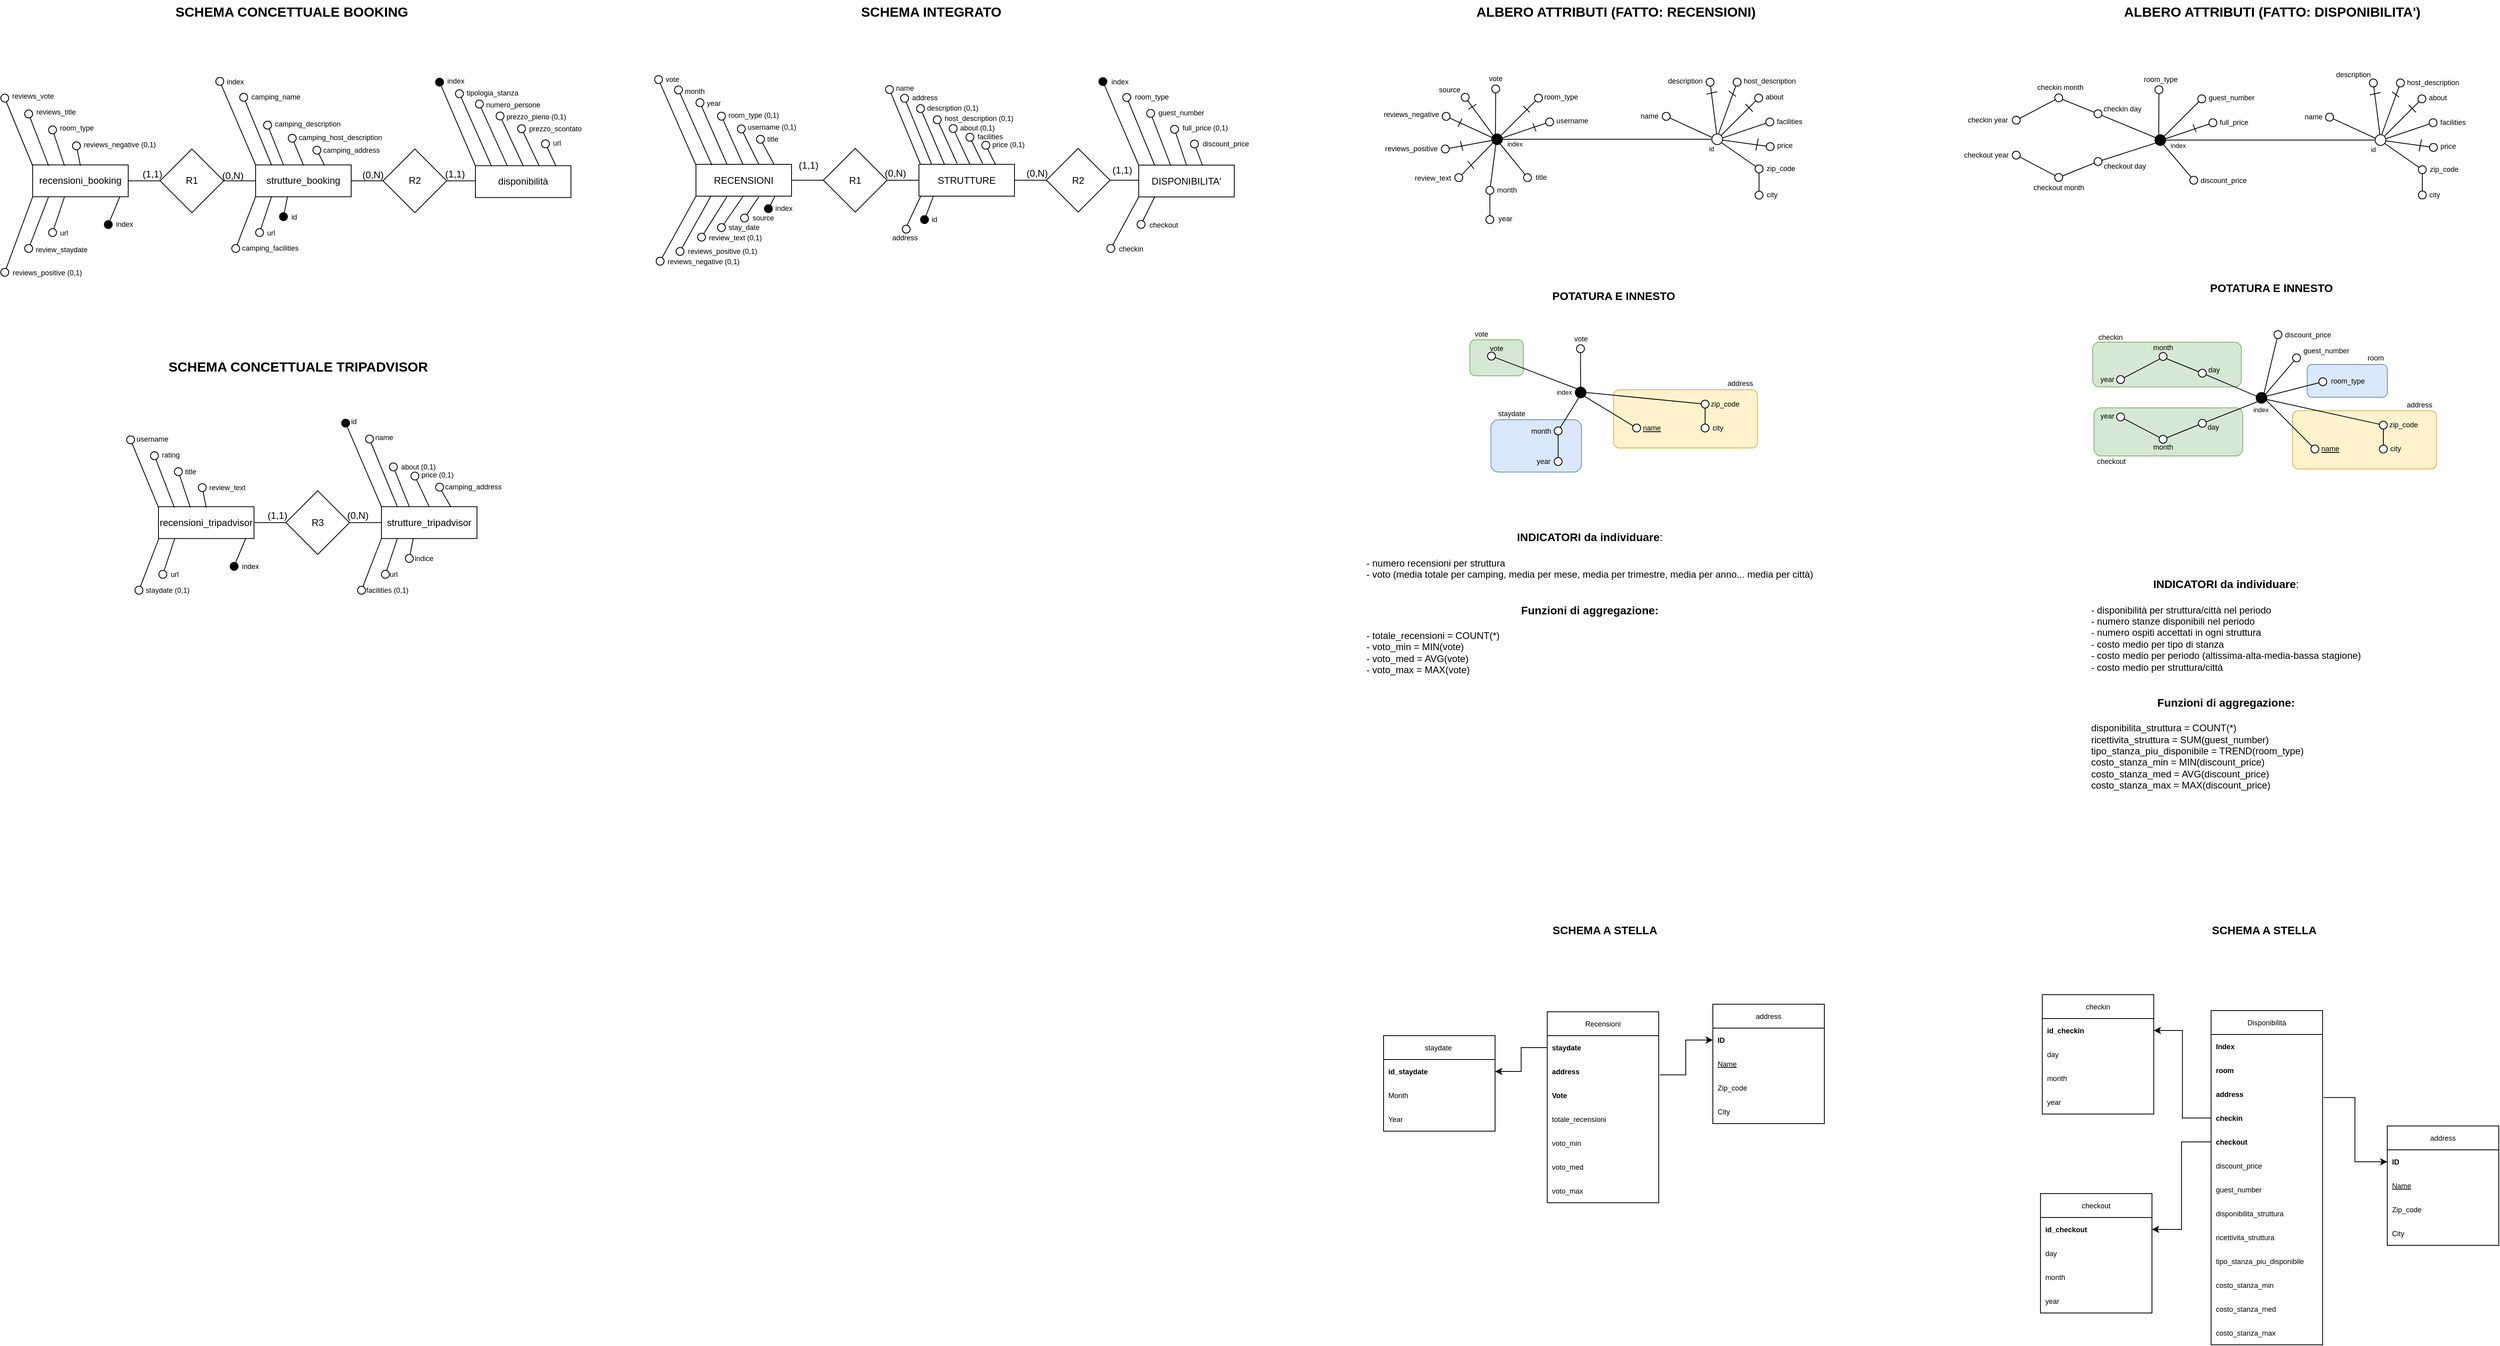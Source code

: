 <mxfile version="20.3.6" type="github">
  <diagram id="R2lEEEUBdFMjLlhIrx00" name="Page-1">
    <mxGraphModel dx="1185" dy="635" grid="1" gridSize="12" guides="1" tooltips="1" connect="1" arrows="1" fold="1" page="1" pageScale="1" pageWidth="827" pageHeight="1169" math="0" shadow="0" extFonts="Permanent Marker^https://fonts.googleapis.com/css?family=Permanent+Marker">
      <root>
        <mxCell id="0" />
        <mxCell id="1" parent="0" />
        <mxCell id="hy-qN6iIBBtUyC6COFVe-4" value="" style="rounded=1;whiteSpace=wrap;html=1;fontSize=9;fillColor=#dae8fc;strokeColor=#6c8ebf;" parent="1" vertex="1">
          <mxGeometry x="2939.38" y="492" width="100.56" height="41.25" as="geometry" />
        </mxCell>
        <mxCell id="lJ5wADjrjYzsTLjCkgo6-60" value="" style="rounded=1;whiteSpace=wrap;html=1;fontSize=9;fillColor=#d5e8d4;strokeColor=#82b366;" parent="1" vertex="1">
          <mxGeometry x="2671.73" y="546.5" width="186.69" height="60.5" as="geometry" />
        </mxCell>
        <mxCell id="THJGf_R5cnenHUwVnNIN-354" value="" style="rounded=1;whiteSpace=wrap;html=1;fontSize=9;fillColor=#d5e8d4;strokeColor=#82b366;" parent="1" vertex="1">
          <mxGeometry x="2670" y="464" width="186.69" height="56.25" as="geometry" />
        </mxCell>
        <mxCell id="THJGf_R5cnenHUwVnNIN-35" value="" style="rounded=1;whiteSpace=wrap;html=1;fontSize=9;fillColor=#dae8fc;strokeColor=#6c8ebf;" parent="1" vertex="1">
          <mxGeometry x="1914.25" y="561.5" width="113.75" height="65.75" as="geometry" />
        </mxCell>
        <mxCell id="fW_zqLPg4pxIbYH3hZcZ-1" value="recensioni_booking" style="rounded=0;whiteSpace=wrap;html=1;" parent="1" vertex="1">
          <mxGeometry x="83" y="241.25" width="120" height="40" as="geometry" />
        </mxCell>
        <mxCell id="fW_zqLPg4pxIbYH3hZcZ-2" value="R1" style="rhombus;whiteSpace=wrap;html=1;" parent="1" vertex="1">
          <mxGeometry x="243" y="221.25" width="80" height="80" as="geometry" />
        </mxCell>
        <mxCell id="fW_zqLPg4pxIbYH3hZcZ-7" value="" style="endArrow=none;html=1;rounded=0;entryX=0;entryY=0.5;entryDx=0;entryDy=0;exitX=1;exitY=0.5;exitDx=0;exitDy=0;" parent="1" source="fW_zqLPg4pxIbYH3hZcZ-1" target="fW_zqLPg4pxIbYH3hZcZ-2" edge="1">
          <mxGeometry width="50" height="50" relative="1" as="geometry">
            <mxPoint x="343" y="461.25" as="sourcePoint" />
            <mxPoint x="393" y="411.25" as="targetPoint" />
          </mxGeometry>
        </mxCell>
        <mxCell id="fW_zqLPg4pxIbYH3hZcZ-8" value="" style="endArrow=none;html=1;rounded=0;entryX=0;entryY=0.5;entryDx=0;entryDy=0;" parent="1" source="fW_zqLPg4pxIbYH3hZcZ-2" edge="1">
          <mxGeometry width="50" height="50" relative="1" as="geometry">
            <mxPoint x="343" y="461.25" as="sourcePoint" />
            <mxPoint x="363" y="261.25" as="targetPoint" />
          </mxGeometry>
        </mxCell>
        <mxCell id="fW_zqLPg4pxIbYH3hZcZ-44" value="" style="rounded=0;orthogonalLoop=1;jettySize=auto;html=1;endArrow=none;endFill=0;sketch=0;sourcePerimeterSpacing=0;targetPerimeterSpacing=0;exitX=0;exitY=0;exitDx=0;exitDy=0;" parent="1" target="fW_zqLPg4pxIbYH3hZcZ-45" edge="1">
          <mxGeometry relative="1" as="geometry">
            <mxPoint x="83" y="242.25" as="sourcePoint" />
          </mxGeometry>
        </mxCell>
        <mxCell id="fW_zqLPg4pxIbYH3hZcZ-45" value="" style="ellipse;whiteSpace=wrap;html=1;align=center;aspect=fixed;resizable=0;points=[];outlineConnect=0;sketch=0;" parent="1" vertex="1">
          <mxGeometry x="43" y="152.25" width="10" height="10" as="geometry" />
        </mxCell>
        <mxCell id="fW_zqLPg4pxIbYH3hZcZ-46" value="" style="rounded=0;orthogonalLoop=1;jettySize=auto;html=1;endArrow=none;endFill=0;sketch=0;sourcePerimeterSpacing=0;targetPerimeterSpacing=0;exitX=0;exitY=0;exitDx=0;exitDy=0;" parent="1" target="fW_zqLPg4pxIbYH3hZcZ-47" edge="1">
          <mxGeometry relative="1" as="geometry">
            <mxPoint x="103" y="242.25" as="sourcePoint" />
          </mxGeometry>
        </mxCell>
        <mxCell id="fW_zqLPg4pxIbYH3hZcZ-47" value="" style="ellipse;whiteSpace=wrap;html=1;align=center;aspect=fixed;resizable=0;points=[];outlineConnect=0;sketch=0;" parent="1" vertex="1">
          <mxGeometry x="73" y="172.25" width="10" height="10" as="geometry" />
        </mxCell>
        <mxCell id="fW_zqLPg4pxIbYH3hZcZ-48" value="" style="rounded=0;orthogonalLoop=1;jettySize=auto;html=1;endArrow=none;endFill=0;sketch=0;sourcePerimeterSpacing=0;targetPerimeterSpacing=0;exitX=0;exitY=0;exitDx=0;exitDy=0;" parent="1" target="fW_zqLPg4pxIbYH3hZcZ-49" edge="1">
          <mxGeometry relative="1" as="geometry">
            <mxPoint x="123" y="242.25" as="sourcePoint" />
          </mxGeometry>
        </mxCell>
        <mxCell id="fW_zqLPg4pxIbYH3hZcZ-49" value="" style="ellipse;whiteSpace=wrap;html=1;align=center;aspect=fixed;resizable=0;points=[];outlineConnect=0;sketch=0;" parent="1" vertex="1">
          <mxGeometry x="103" y="192.25" width="10" height="10" as="geometry" />
        </mxCell>
        <mxCell id="fW_zqLPg4pxIbYH3hZcZ-50" value="" style="rounded=0;orthogonalLoop=1;jettySize=auto;html=1;endArrow=none;endFill=0;sketch=0;sourcePerimeterSpacing=0;targetPerimeterSpacing=0;exitX=0;exitY=0;exitDx=0;exitDy=0;" parent="1" target="fW_zqLPg4pxIbYH3hZcZ-51" edge="1">
          <mxGeometry relative="1" as="geometry">
            <mxPoint x="143" y="242.25" as="sourcePoint" />
          </mxGeometry>
        </mxCell>
        <mxCell id="fW_zqLPg4pxIbYH3hZcZ-51" value="" style="ellipse;whiteSpace=wrap;html=1;align=center;aspect=fixed;resizable=0;points=[];outlineConnect=0;sketch=0;" parent="1" vertex="1">
          <mxGeometry x="133" y="212.25" width="10" height="10" as="geometry" />
        </mxCell>
        <mxCell id="fW_zqLPg4pxIbYH3hZcZ-63" value="" style="rounded=0;orthogonalLoop=1;jettySize=auto;html=1;endArrow=none;endFill=0;sketch=0;sourcePerimeterSpacing=0;targetPerimeterSpacing=0;exitX=0;exitY=1;exitDx=0;exitDy=0;" parent="1" source="fW_zqLPg4pxIbYH3hZcZ-1" target="fW_zqLPg4pxIbYH3hZcZ-64" edge="1">
          <mxGeometry relative="1" as="geometry">
            <mxPoint x="73" y="251.25" as="sourcePoint" />
          </mxGeometry>
        </mxCell>
        <mxCell id="fW_zqLPg4pxIbYH3hZcZ-64" value="" style="ellipse;whiteSpace=wrap;html=1;align=center;aspect=fixed;resizable=0;points=[];outlineConnect=0;sketch=0;" parent="1" vertex="1">
          <mxGeometry x="43" y="371.25" width="10" height="10" as="geometry" />
        </mxCell>
        <mxCell id="fW_zqLPg4pxIbYH3hZcZ-65" value="" style="rounded=0;orthogonalLoop=1;jettySize=auto;html=1;endArrow=none;endFill=0;sketch=0;sourcePerimeterSpacing=0;targetPerimeterSpacing=0;exitX=0;exitY=1;exitDx=0;exitDy=0;" parent="1" target="fW_zqLPg4pxIbYH3hZcZ-66" edge="1">
          <mxGeometry relative="1" as="geometry">
            <mxPoint x="103" y="281.25" as="sourcePoint" />
          </mxGeometry>
        </mxCell>
        <mxCell id="fW_zqLPg4pxIbYH3hZcZ-66" value="" style="ellipse;whiteSpace=wrap;html=1;align=center;aspect=fixed;resizable=0;points=[];outlineConnect=0;sketch=0;" parent="1" vertex="1">
          <mxGeometry x="73" y="341.25" width="10" height="10" as="geometry" />
        </mxCell>
        <mxCell id="fW_zqLPg4pxIbYH3hZcZ-67" value="" style="rounded=0;orthogonalLoop=1;jettySize=auto;html=1;endArrow=none;endFill=0;sketch=0;sourcePerimeterSpacing=0;targetPerimeterSpacing=0;exitX=0;exitY=1;exitDx=0;exitDy=0;" parent="1" target="fW_zqLPg4pxIbYH3hZcZ-68" edge="1">
          <mxGeometry relative="1" as="geometry">
            <mxPoint x="123" y="281.25" as="sourcePoint" />
          </mxGeometry>
        </mxCell>
        <mxCell id="fW_zqLPg4pxIbYH3hZcZ-68" value="" style="ellipse;whiteSpace=wrap;html=1;align=center;aspect=fixed;resizable=0;points=[];outlineConnect=0;sketch=0;" parent="1" vertex="1">
          <mxGeometry x="103" y="321.25" width="10" height="10" as="geometry" />
        </mxCell>
        <mxCell id="fW_zqLPg4pxIbYH3hZcZ-69" value="" style="rounded=0;orthogonalLoop=1;jettySize=auto;html=1;endArrow=none;endFill=0;sketch=0;sourcePerimeterSpacing=0;targetPerimeterSpacing=0;exitX=0.912;exitY=1.004;exitDx=0;exitDy=0;exitPerimeter=0;" parent="1" source="fW_zqLPg4pxIbYH3hZcZ-1" target="fW_zqLPg4pxIbYH3hZcZ-70" edge="1">
          <mxGeometry relative="1" as="geometry">
            <mxPoint x="143" y="281.25" as="sourcePoint" />
          </mxGeometry>
        </mxCell>
        <mxCell id="fW_zqLPg4pxIbYH3hZcZ-70" value="" style="ellipse;whiteSpace=wrap;html=1;align=center;aspect=fixed;resizable=0;points=[];outlineConnect=0;sketch=0;fillColor=#000000;" parent="1" vertex="1">
          <mxGeometry x="173" y="311.25" width="10" height="10" as="geometry" />
        </mxCell>
        <mxCell id="fW_zqLPg4pxIbYH3hZcZ-74" value="reviews_title" style="text;html=1;align=center;verticalAlign=middle;resizable=0;points=[];autosize=1;strokeColor=none;fillColor=none;fontSize=9;" parent="1" vertex="1">
          <mxGeometry x="77" y="165" width="70" height="20" as="geometry" />
        </mxCell>
        <mxCell id="fW_zqLPg4pxIbYH3hZcZ-75" value="room_type" style="text;html=1;align=center;verticalAlign=middle;resizable=0;points=[];autosize=1;strokeColor=none;fillColor=none;fontSize=9;" parent="1" vertex="1">
          <mxGeometry x="103" y="185" width="70" height="20" as="geometry" />
        </mxCell>
        <mxCell id="fW_zqLPg4pxIbYH3hZcZ-76" value="reviews_negative (0,1)" style="text;html=1;align=center;verticalAlign=middle;resizable=0;points=[];autosize=1;strokeColor=none;fillColor=none;fontSize=9;" parent="1" vertex="1">
          <mxGeometry x="137" y="205.5" width="110" height="20" as="geometry" />
        </mxCell>
        <mxCell id="fW_zqLPg4pxIbYH3hZcZ-77" value="reviews_positive (0,1)" style="text;html=1;align=center;verticalAlign=middle;resizable=0;points=[];autosize=1;strokeColor=none;fillColor=none;fontSize=9;" parent="1" vertex="1">
          <mxGeometry x="46" y="367.25" width="110" height="20" as="geometry" />
        </mxCell>
        <mxCell id="fW_zqLPg4pxIbYH3hZcZ-78" value="review_staydate" style="text;html=1;align=center;verticalAlign=middle;resizable=0;points=[];autosize=1;strokeColor=none;fillColor=none;fontSize=9;" parent="1" vertex="1">
          <mxGeometry x="74" y="338" width="90" height="20" as="geometry" />
        </mxCell>
        <mxCell id="fW_zqLPg4pxIbYH3hZcZ-79" value="url" style="text;html=1;align=center;verticalAlign=middle;resizable=0;points=[];autosize=1;strokeColor=none;fillColor=none;fontSize=9;" parent="1" vertex="1">
          <mxGeometry x="107" y="316.75" width="30" height="20" as="geometry" />
        </mxCell>
        <mxCell id="fW_zqLPg4pxIbYH3hZcZ-81" value="index" style="text;html=1;align=center;verticalAlign=middle;resizable=0;points=[];autosize=1;strokeColor=none;fillColor=none;fontSize=9;" parent="1" vertex="1">
          <mxGeometry x="173" y="306.25" width="50" height="20" as="geometry" />
        </mxCell>
        <mxCell id="fW_zqLPg4pxIbYH3hZcZ-82" value="reviews_vote" style="text;html=1;align=center;verticalAlign=middle;resizable=0;points=[];autosize=1;strokeColor=none;fillColor=none;fontSize=9;" parent="1" vertex="1">
          <mxGeometry x="43" y="145.25" width="80" height="20" as="geometry" />
        </mxCell>
        <mxCell id="fW_zqLPg4pxIbYH3hZcZ-111" value="strutture_booking" style="rounded=0;whiteSpace=wrap;html=1;direction=east;" parent="1" vertex="1">
          <mxGeometry x="363" y="241.25" width="120" height="40" as="geometry" />
        </mxCell>
        <mxCell id="fW_zqLPg4pxIbYH3hZcZ-112" value="" style="rounded=0;orthogonalLoop=1;jettySize=auto;html=1;endArrow=none;endFill=0;sketch=0;sourcePerimeterSpacing=0;targetPerimeterSpacing=0;exitX=0;exitY=0;exitDx=0;exitDy=0;" parent="1" source="fW_zqLPg4pxIbYH3hZcZ-111" target="fW_zqLPg4pxIbYH3hZcZ-113" edge="1">
          <mxGeometry relative="1" as="geometry">
            <mxPoint x="373" y="261.25" as="sourcePoint" />
          </mxGeometry>
        </mxCell>
        <mxCell id="fW_zqLPg4pxIbYH3hZcZ-113" value="" style="ellipse;whiteSpace=wrap;html=1;align=center;aspect=fixed;resizable=0;points=[];outlineConnect=0;sketch=0;fillColor=#FFFFFF;" parent="1" vertex="1">
          <mxGeometry x="313" y="131.25" width="10" height="10" as="geometry" />
        </mxCell>
        <mxCell id="fW_zqLPg4pxIbYH3hZcZ-114" value="" style="rounded=0;orthogonalLoop=1;jettySize=auto;html=1;endArrow=none;endFill=0;sketch=0;sourcePerimeterSpacing=0;targetPerimeterSpacing=0;" parent="1" target="fW_zqLPg4pxIbYH3hZcZ-115" edge="1">
          <mxGeometry relative="1" as="geometry">
            <mxPoint x="383" y="241.25" as="sourcePoint" />
          </mxGeometry>
        </mxCell>
        <mxCell id="fW_zqLPg4pxIbYH3hZcZ-115" value="" style="ellipse;whiteSpace=wrap;html=1;align=center;aspect=fixed;resizable=0;points=[];outlineConnect=0;sketch=0;" parent="1" vertex="1">
          <mxGeometry x="343" y="151.25" width="10" height="10" as="geometry" />
        </mxCell>
        <mxCell id="fW_zqLPg4pxIbYH3hZcZ-118" value="" style="rounded=0;orthogonalLoop=1;jettySize=auto;html=1;endArrow=none;endFill=0;sketch=0;sourcePerimeterSpacing=0;targetPerimeterSpacing=0;" parent="1" target="fW_zqLPg4pxIbYH3hZcZ-119" edge="1">
          <mxGeometry relative="1" as="geometry">
            <mxPoint x="398" y="241.25" as="sourcePoint" />
          </mxGeometry>
        </mxCell>
        <mxCell id="fW_zqLPg4pxIbYH3hZcZ-119" value="" style="ellipse;whiteSpace=wrap;html=1;align=center;aspect=fixed;resizable=0;points=[];outlineConnect=0;sketch=0;" parent="1" vertex="1">
          <mxGeometry x="373" y="186.25" width="10" height="10" as="geometry" />
        </mxCell>
        <mxCell id="fW_zqLPg4pxIbYH3hZcZ-120" value="" style="rounded=0;orthogonalLoop=1;jettySize=auto;html=1;endArrow=none;endFill=0;sketch=0;sourcePerimeterSpacing=0;targetPerimeterSpacing=0;exitX=0.5;exitY=0;exitDx=0;exitDy=0;" parent="1" source="fW_zqLPg4pxIbYH3hZcZ-111" target="fW_zqLPg4pxIbYH3hZcZ-121" edge="1">
          <mxGeometry relative="1" as="geometry">
            <mxPoint x="443" y="241.25" as="sourcePoint" />
          </mxGeometry>
        </mxCell>
        <mxCell id="fW_zqLPg4pxIbYH3hZcZ-121" value="" style="ellipse;whiteSpace=wrap;html=1;align=center;aspect=fixed;resizable=0;points=[];outlineConnect=0;sketch=0;" parent="1" vertex="1">
          <mxGeometry x="404" y="202.75" width="10" height="10" as="geometry" />
        </mxCell>
        <mxCell id="fW_zqLPg4pxIbYH3hZcZ-124" value="" style="rounded=0;orthogonalLoop=1;jettySize=auto;html=1;endArrow=none;endFill=0;sketch=0;sourcePerimeterSpacing=0;targetPerimeterSpacing=0;" parent="1" target="fW_zqLPg4pxIbYH3hZcZ-125" edge="1">
          <mxGeometry relative="1" as="geometry">
            <mxPoint x="363" y="281.25" as="sourcePoint" />
          </mxGeometry>
        </mxCell>
        <mxCell id="fW_zqLPg4pxIbYH3hZcZ-125" value="" style="ellipse;whiteSpace=wrap;html=1;align=center;aspect=fixed;resizable=0;points=[];outlineConnect=0;sketch=0;" parent="1" vertex="1">
          <mxGeometry x="333" y="341.25" width="10" height="10" as="geometry" />
        </mxCell>
        <mxCell id="fW_zqLPg4pxIbYH3hZcZ-126" value="" style="rounded=0;orthogonalLoop=1;jettySize=auto;html=1;endArrow=none;endFill=0;sketch=0;sourcePerimeterSpacing=0;targetPerimeterSpacing=0;" parent="1" target="fW_zqLPg4pxIbYH3hZcZ-127" edge="1">
          <mxGeometry relative="1" as="geometry">
            <mxPoint x="383" y="281.25" as="sourcePoint" />
          </mxGeometry>
        </mxCell>
        <mxCell id="fW_zqLPg4pxIbYH3hZcZ-127" value="" style="ellipse;whiteSpace=wrap;html=1;align=center;aspect=fixed;resizable=0;points=[];outlineConnect=0;sketch=0;" parent="1" vertex="1">
          <mxGeometry x="363" y="321.25" width="10" height="10" as="geometry" />
        </mxCell>
        <mxCell id="fW_zqLPg4pxIbYH3hZcZ-128" value="" style="rounded=0;orthogonalLoop=1;jettySize=auto;html=1;endArrow=none;endFill=0;sketch=0;sourcePerimeterSpacing=0;targetPerimeterSpacing=0;" parent="1" target="fW_zqLPg4pxIbYH3hZcZ-129" edge="1">
          <mxGeometry relative="1" as="geometry">
            <mxPoint x="403" y="281.25" as="sourcePoint" />
          </mxGeometry>
        </mxCell>
        <mxCell id="fW_zqLPg4pxIbYH3hZcZ-129" value="" style="ellipse;whiteSpace=wrap;html=1;align=center;aspect=fixed;resizable=0;points=[];outlineConnect=0;sketch=0;fillColor=#000000;" parent="1" vertex="1">
          <mxGeometry x="393" y="301.25" width="10" height="10" as="geometry" />
        </mxCell>
        <mxCell id="fW_zqLPg4pxIbYH3hZcZ-130" value="index" style="text;html=1;align=center;verticalAlign=middle;resizable=0;points=[];autosize=1;strokeColor=none;fillColor=none;fontSize=9;" parent="1" vertex="1">
          <mxGeometry x="312" y="126.75" width="50" height="20" as="geometry" />
        </mxCell>
        <mxCell id="fW_zqLPg4pxIbYH3hZcZ-132" value="camping_description" style="text;html=1;align=center;verticalAlign=middle;resizable=0;points=[];autosize=1;strokeColor=none;fillColor=none;fontSize=9;" parent="1" vertex="1">
          <mxGeometry x="373" y="179.75" width="110" height="20" as="geometry" />
        </mxCell>
        <mxCell id="fW_zqLPg4pxIbYH3hZcZ-133" value="camping_host_description" style="text;html=1;align=center;verticalAlign=middle;resizable=0;points=[];autosize=1;strokeColor=none;fillColor=none;fontSize=9;" parent="1" vertex="1">
          <mxGeometry x="404" y="196.75" width="130" height="20" as="geometry" />
        </mxCell>
        <mxCell id="fW_zqLPg4pxIbYH3hZcZ-135" value="camping_facilities" style="text;html=1;align=center;verticalAlign=middle;resizable=0;points=[];autosize=1;strokeColor=none;fillColor=none;fontSize=9;" parent="1" vertex="1">
          <mxGeometry x="336" y="335.75" width="90" height="20" as="geometry" />
        </mxCell>
        <mxCell id="fW_zqLPg4pxIbYH3hZcZ-136" value="url" style="text;html=1;align=center;verticalAlign=middle;resizable=0;points=[];autosize=1;strokeColor=none;fillColor=none;fontSize=9;" parent="1" vertex="1">
          <mxGeometry x="367" y="316.75" width="30" height="20" as="geometry" />
        </mxCell>
        <mxCell id="fW_zqLPg4pxIbYH3hZcZ-137" value="id" style="text;html=1;align=center;verticalAlign=middle;resizable=0;points=[];autosize=1;strokeColor=none;fillColor=none;fontSize=9;" parent="1" vertex="1">
          <mxGeometry x="396" y="296.75" width="30" height="20" as="geometry" />
        </mxCell>
        <mxCell id="fW_zqLPg4pxIbYH3hZcZ-138" value="camping_name" style="text;html=1;align=center;verticalAlign=middle;resizable=0;points=[];autosize=1;strokeColor=none;fillColor=none;fontSize=9;" parent="1" vertex="1">
          <mxGeometry x="343" y="145.75" width="90" height="20" as="geometry" />
        </mxCell>
        <mxCell id="fW_zqLPg4pxIbYH3hZcZ-140" value="" style="rounded=0;orthogonalLoop=1;jettySize=auto;html=1;endArrow=none;endFill=0;sketch=0;sourcePerimeterSpacing=0;targetPerimeterSpacing=0;exitX=0.986;exitY=-0.002;exitDx=0;exitDy=0;exitPerimeter=0;" parent="1" target="fW_zqLPg4pxIbYH3hZcZ-141" edge="1">
          <mxGeometry relative="1" as="geometry">
            <mxPoint x="449.32" y="241.17" as="sourcePoint" />
          </mxGeometry>
        </mxCell>
        <mxCell id="fW_zqLPg4pxIbYH3hZcZ-141" value="" style="ellipse;whiteSpace=wrap;html=1;align=center;aspect=fixed;resizable=0;points=[];outlineConnect=0;sketch=0;" parent="1" vertex="1">
          <mxGeometry x="435" y="217.75" width="10" height="10" as="geometry" />
        </mxCell>
        <mxCell id="fW_zqLPg4pxIbYH3hZcZ-158" value="R2" style="rhombus;whiteSpace=wrap;html=1;" parent="1" vertex="1">
          <mxGeometry x="523" y="221.25" width="80" height="80" as="geometry" />
        </mxCell>
        <mxCell id="fW_zqLPg4pxIbYH3hZcZ-159" value="" style="endArrow=none;html=1;rounded=0;entryX=0;entryY=0.5;entryDx=0;entryDy=0;exitX=1;exitY=0.5;exitDx=0;exitDy=0;" parent="1" target="fW_zqLPg4pxIbYH3hZcZ-158" edge="1">
          <mxGeometry width="50" height="50" relative="1" as="geometry">
            <mxPoint x="483" y="261.25" as="sourcePoint" />
            <mxPoint x="673" y="411.25" as="targetPoint" />
          </mxGeometry>
        </mxCell>
        <mxCell id="fW_zqLPg4pxIbYH3hZcZ-160" value="" style="endArrow=none;html=1;rounded=0;entryX=0;entryY=0.5;entryDx=0;entryDy=0;" parent="1" source="fW_zqLPg4pxIbYH3hZcZ-158" edge="1">
          <mxGeometry width="50" height="50" relative="1" as="geometry">
            <mxPoint x="623" y="461.25" as="sourcePoint" />
            <mxPoint x="643" y="261.25" as="targetPoint" />
          </mxGeometry>
        </mxCell>
        <mxCell id="fW_zqLPg4pxIbYH3hZcZ-189" value="disponibilità" style="rounded=0;whiteSpace=wrap;html=1;direction=east;" parent="1" vertex="1">
          <mxGeometry x="639" y="242.25" width="120" height="40" as="geometry" />
        </mxCell>
        <mxCell id="fW_zqLPg4pxIbYH3hZcZ-190" value="" style="rounded=0;orthogonalLoop=1;jettySize=auto;html=1;endArrow=none;endFill=0;sketch=0;sourcePerimeterSpacing=0;targetPerimeterSpacing=0;exitX=0;exitY=0;exitDx=0;exitDy=0;" parent="1" source="fW_zqLPg4pxIbYH3hZcZ-189" target="fW_zqLPg4pxIbYH3hZcZ-191" edge="1">
          <mxGeometry relative="1" as="geometry">
            <mxPoint x="649" y="262.25" as="sourcePoint" />
          </mxGeometry>
        </mxCell>
        <mxCell id="fW_zqLPg4pxIbYH3hZcZ-191" value="" style="ellipse;whiteSpace=wrap;html=1;align=center;aspect=fixed;resizable=0;points=[];outlineConnect=0;sketch=0;fillColor=#000000;" parent="1" vertex="1">
          <mxGeometry x="589" y="132.25" width="10" height="10" as="geometry" />
        </mxCell>
        <mxCell id="fW_zqLPg4pxIbYH3hZcZ-192" value="" style="rounded=0;orthogonalLoop=1;jettySize=auto;html=1;endArrow=none;endFill=0;sketch=0;sourcePerimeterSpacing=0;targetPerimeterSpacing=0;" parent="1" target="fW_zqLPg4pxIbYH3hZcZ-193" edge="1">
          <mxGeometry relative="1" as="geometry">
            <mxPoint x="659" y="242.25" as="sourcePoint" />
          </mxGeometry>
        </mxCell>
        <mxCell id="fW_zqLPg4pxIbYH3hZcZ-193" value="" style="ellipse;whiteSpace=wrap;html=1;align=center;aspect=fixed;resizable=0;points=[];outlineConnect=0;sketch=0;" parent="1" vertex="1">
          <mxGeometry x="614" y="146.75" width="10" height="10" as="geometry" />
        </mxCell>
        <mxCell id="fW_zqLPg4pxIbYH3hZcZ-194" value="" style="rounded=0;orthogonalLoop=1;jettySize=auto;html=1;endArrow=none;endFill=0;sketch=0;sourcePerimeterSpacing=0;targetPerimeterSpacing=0;" parent="1" target="fW_zqLPg4pxIbYH3hZcZ-195" edge="1">
          <mxGeometry relative="1" as="geometry">
            <mxPoint x="679" y="242.25" as="sourcePoint" />
          </mxGeometry>
        </mxCell>
        <mxCell id="fW_zqLPg4pxIbYH3hZcZ-195" value="" style="ellipse;whiteSpace=wrap;html=1;align=center;aspect=fixed;resizable=0;points=[];outlineConnect=0;sketch=0;" parent="1" vertex="1">
          <mxGeometry x="639" y="159.75" width="10" height="10" as="geometry" />
        </mxCell>
        <mxCell id="fW_zqLPg4pxIbYH3hZcZ-196" value="" style="rounded=0;orthogonalLoop=1;jettySize=auto;html=1;endArrow=none;endFill=0;sketch=0;sourcePerimeterSpacing=0;targetPerimeterSpacing=0;" parent="1" target="fW_zqLPg4pxIbYH3hZcZ-197" edge="1">
          <mxGeometry relative="1" as="geometry">
            <mxPoint x="699" y="242.25" as="sourcePoint" />
          </mxGeometry>
        </mxCell>
        <mxCell id="fW_zqLPg4pxIbYH3hZcZ-197" value="" style="ellipse;whiteSpace=wrap;html=1;align=center;aspect=fixed;resizable=0;points=[];outlineConnect=0;sketch=0;" parent="1" vertex="1">
          <mxGeometry x="665" y="174.75" width="10" height="10" as="geometry" />
        </mxCell>
        <mxCell id="fW_zqLPg4pxIbYH3hZcZ-198" value="" style="rounded=0;orthogonalLoop=1;jettySize=auto;html=1;endArrow=none;endFill=0;sketch=0;sourcePerimeterSpacing=0;targetPerimeterSpacing=0;" parent="1" target="fW_zqLPg4pxIbYH3hZcZ-199" edge="1">
          <mxGeometry relative="1" as="geometry">
            <mxPoint x="719" y="242.25" as="sourcePoint" />
          </mxGeometry>
        </mxCell>
        <mxCell id="fW_zqLPg4pxIbYH3hZcZ-199" value="" style="ellipse;whiteSpace=wrap;html=1;align=center;aspect=fixed;resizable=0;points=[];outlineConnect=0;sketch=0;" parent="1" vertex="1">
          <mxGeometry x="692" y="190.75" width="10" height="10" as="geometry" />
        </mxCell>
        <mxCell id="fW_zqLPg4pxIbYH3hZcZ-208" value="index" style="text;html=1;align=center;verticalAlign=middle;resizable=0;points=[];autosize=1;strokeColor=none;fillColor=none;fontSize=9;" parent="1" vertex="1">
          <mxGeometry x="589" y="126.25" width="50" height="20" as="geometry" />
        </mxCell>
        <mxCell id="fW_zqLPg4pxIbYH3hZcZ-224" value="recensioni_tripadvisor" style="rounded=0;whiteSpace=wrap;html=1;" parent="1" vertex="1">
          <mxGeometry x="241" y="670.75" width="120" height="40" as="geometry" />
        </mxCell>
        <mxCell id="fW_zqLPg4pxIbYH3hZcZ-225" value="R3" style="rhombus;whiteSpace=wrap;html=1;" parent="1" vertex="1">
          <mxGeometry x="401" y="650.75" width="80" height="80" as="geometry" />
        </mxCell>
        <mxCell id="fW_zqLPg4pxIbYH3hZcZ-226" value="" style="endArrow=none;html=1;rounded=0;entryX=0;entryY=0.5;entryDx=0;entryDy=0;exitX=1;exitY=0.5;exitDx=0;exitDy=0;" parent="1" source="fW_zqLPg4pxIbYH3hZcZ-224" target="fW_zqLPg4pxIbYH3hZcZ-225" edge="1">
          <mxGeometry width="50" height="50" relative="1" as="geometry">
            <mxPoint x="501" y="890.75" as="sourcePoint" />
            <mxPoint x="551" y="840.75" as="targetPoint" />
          </mxGeometry>
        </mxCell>
        <mxCell id="fW_zqLPg4pxIbYH3hZcZ-227" value="" style="endArrow=none;html=1;rounded=0;entryX=0;entryY=0.5;entryDx=0;entryDy=0;" parent="1" source="fW_zqLPg4pxIbYH3hZcZ-225" edge="1">
          <mxGeometry width="50" height="50" relative="1" as="geometry">
            <mxPoint x="501" y="890.75" as="sourcePoint" />
            <mxPoint x="521" y="690.75" as="targetPoint" />
          </mxGeometry>
        </mxCell>
        <mxCell id="fW_zqLPg4pxIbYH3hZcZ-228" value="" style="rounded=0;orthogonalLoop=1;jettySize=auto;html=1;endArrow=none;endFill=0;sketch=0;sourcePerimeterSpacing=0;targetPerimeterSpacing=0;exitX=0;exitY=0;exitDx=0;exitDy=0;" parent="1" target="fW_zqLPg4pxIbYH3hZcZ-229" edge="1">
          <mxGeometry relative="1" as="geometry">
            <mxPoint x="241" y="671.75" as="sourcePoint" />
          </mxGeometry>
        </mxCell>
        <mxCell id="fW_zqLPg4pxIbYH3hZcZ-229" value="" style="ellipse;whiteSpace=wrap;html=1;align=center;aspect=fixed;resizable=0;points=[];outlineConnect=0;sketch=0;" parent="1" vertex="1">
          <mxGeometry x="201" y="581.75" width="10" height="10" as="geometry" />
        </mxCell>
        <mxCell id="fW_zqLPg4pxIbYH3hZcZ-230" value="" style="rounded=0;orthogonalLoop=1;jettySize=auto;html=1;endArrow=none;endFill=0;sketch=0;sourcePerimeterSpacing=0;targetPerimeterSpacing=0;exitX=0;exitY=0;exitDx=0;exitDy=0;" parent="1" target="fW_zqLPg4pxIbYH3hZcZ-231" edge="1">
          <mxGeometry relative="1" as="geometry">
            <mxPoint x="261" y="671.75" as="sourcePoint" />
          </mxGeometry>
        </mxCell>
        <mxCell id="fW_zqLPg4pxIbYH3hZcZ-231" value="" style="ellipse;whiteSpace=wrap;html=1;align=center;aspect=fixed;resizable=0;points=[];outlineConnect=0;sketch=0;" parent="1" vertex="1">
          <mxGeometry x="231" y="601.75" width="10" height="10" as="geometry" />
        </mxCell>
        <mxCell id="fW_zqLPg4pxIbYH3hZcZ-232" value="" style="rounded=0;orthogonalLoop=1;jettySize=auto;html=1;endArrow=none;endFill=0;sketch=0;sourcePerimeterSpacing=0;targetPerimeterSpacing=0;exitX=0;exitY=0;exitDx=0;exitDy=0;" parent="1" target="fW_zqLPg4pxIbYH3hZcZ-233" edge="1">
          <mxGeometry relative="1" as="geometry">
            <mxPoint x="281" y="671.75" as="sourcePoint" />
          </mxGeometry>
        </mxCell>
        <mxCell id="fW_zqLPg4pxIbYH3hZcZ-233" value="" style="ellipse;whiteSpace=wrap;html=1;align=center;aspect=fixed;resizable=0;points=[];outlineConnect=0;sketch=0;" parent="1" vertex="1">
          <mxGeometry x="261" y="621.75" width="10" height="10" as="geometry" />
        </mxCell>
        <mxCell id="fW_zqLPg4pxIbYH3hZcZ-234" value="" style="rounded=0;orthogonalLoop=1;jettySize=auto;html=1;endArrow=none;endFill=0;sketch=0;sourcePerimeterSpacing=0;targetPerimeterSpacing=0;exitX=0;exitY=0;exitDx=0;exitDy=0;" parent="1" target="fW_zqLPg4pxIbYH3hZcZ-235" edge="1">
          <mxGeometry relative="1" as="geometry">
            <mxPoint x="301" y="671.75" as="sourcePoint" />
          </mxGeometry>
        </mxCell>
        <mxCell id="fW_zqLPg4pxIbYH3hZcZ-235" value="" style="ellipse;whiteSpace=wrap;html=1;align=center;aspect=fixed;resizable=0;points=[];outlineConnect=0;sketch=0;" parent="1" vertex="1">
          <mxGeometry x="291" y="641.75" width="10" height="10" as="geometry" />
        </mxCell>
        <mxCell id="fW_zqLPg4pxIbYH3hZcZ-238" value="" style="rounded=0;orthogonalLoop=1;jettySize=auto;html=1;endArrow=none;endFill=0;sketch=0;sourcePerimeterSpacing=0;targetPerimeterSpacing=0;exitX=0;exitY=1;exitDx=0;exitDy=0;" parent="1" target="fW_zqLPg4pxIbYH3hZcZ-239" edge="1">
          <mxGeometry relative="1" as="geometry">
            <mxPoint x="241.5" y="710.75" as="sourcePoint" />
          </mxGeometry>
        </mxCell>
        <mxCell id="fW_zqLPg4pxIbYH3hZcZ-239" value="" style="ellipse;whiteSpace=wrap;html=1;align=center;aspect=fixed;resizable=0;points=[];outlineConnect=0;sketch=0;" parent="1" vertex="1">
          <mxGeometry x="211.5" y="770.75" width="10" height="10" as="geometry" />
        </mxCell>
        <mxCell id="fW_zqLPg4pxIbYH3hZcZ-240" value="" style="rounded=0;orthogonalLoop=1;jettySize=auto;html=1;endArrow=none;endFill=0;sketch=0;sourcePerimeterSpacing=0;targetPerimeterSpacing=0;exitX=0;exitY=1;exitDx=0;exitDy=0;" parent="1" target="fW_zqLPg4pxIbYH3hZcZ-241" edge="1">
          <mxGeometry relative="1" as="geometry">
            <mxPoint x="261.5" y="710.75" as="sourcePoint" />
          </mxGeometry>
        </mxCell>
        <mxCell id="fW_zqLPg4pxIbYH3hZcZ-241" value="" style="ellipse;whiteSpace=wrap;html=1;align=center;aspect=fixed;resizable=0;points=[];outlineConnect=0;sketch=0;" parent="1" vertex="1">
          <mxGeometry x="241.5" y="750.75" width="10" height="10" as="geometry" />
        </mxCell>
        <mxCell id="fW_zqLPg4pxIbYH3hZcZ-242" value="" style="rounded=0;orthogonalLoop=1;jettySize=auto;html=1;endArrow=none;endFill=0;sketch=0;sourcePerimeterSpacing=0;targetPerimeterSpacing=0;exitX=0.912;exitY=1.004;exitDx=0;exitDy=0;exitPerimeter=0;" parent="1" source="fW_zqLPg4pxIbYH3hZcZ-224" target="fW_zqLPg4pxIbYH3hZcZ-243" edge="1">
          <mxGeometry relative="1" as="geometry">
            <mxPoint x="301" y="710.75" as="sourcePoint" />
          </mxGeometry>
        </mxCell>
        <mxCell id="fW_zqLPg4pxIbYH3hZcZ-243" value="" style="ellipse;whiteSpace=wrap;html=1;align=center;aspect=fixed;resizable=0;points=[];outlineConnect=0;sketch=0;fillColor=#000000;" parent="1" vertex="1">
          <mxGeometry x="331" y="740.75" width="10" height="10" as="geometry" />
        </mxCell>
        <mxCell id="fW_zqLPg4pxIbYH3hZcZ-244" value="rating" style="text;html=1;align=center;verticalAlign=middle;resizable=0;points=[];autosize=1;strokeColor=none;fillColor=none;fontSize=9;" parent="1" vertex="1">
          <mxGeometry x="231" y="595.75" width="50" height="20" as="geometry" />
        </mxCell>
        <mxCell id="fW_zqLPg4pxIbYH3hZcZ-245" value="title" style="text;html=1;align=center;verticalAlign=middle;resizable=0;points=[];autosize=1;strokeColor=none;fillColor=none;fontSize=9;" parent="1" vertex="1">
          <mxGeometry x="261" y="616.75" width="40" height="20" as="geometry" />
        </mxCell>
        <mxCell id="fW_zqLPg4pxIbYH3hZcZ-246" value="review_text" style="text;html=1;align=center;verticalAlign=middle;resizable=0;points=[];autosize=1;strokeColor=none;fillColor=none;fontSize=9;" parent="1" vertex="1">
          <mxGeometry x="291.5" y="636.75" width="70" height="20" as="geometry" />
        </mxCell>
        <mxCell id="fW_zqLPg4pxIbYH3hZcZ-248" value="staydate (0,1)" style="text;html=1;align=center;verticalAlign=middle;resizable=0;points=[];autosize=1;strokeColor=none;fillColor=none;fontSize=9;" parent="1" vertex="1">
          <mxGeometry x="211.5" y="765.75" width="80" height="20" as="geometry" />
        </mxCell>
        <mxCell id="fW_zqLPg4pxIbYH3hZcZ-249" value="url" style="text;html=1;align=center;verticalAlign=middle;resizable=0;points=[];autosize=1;strokeColor=none;fillColor=none;fontSize=9;" parent="1" vertex="1">
          <mxGeometry x="246" y="745.75" width="30" height="20" as="geometry" />
        </mxCell>
        <mxCell id="fW_zqLPg4pxIbYH3hZcZ-250" value="index" style="text;html=1;align=center;verticalAlign=middle;resizable=0;points=[];autosize=1;strokeColor=none;fillColor=none;fontSize=9;" parent="1" vertex="1">
          <mxGeometry x="331" y="735.75" width="50" height="20" as="geometry" />
        </mxCell>
        <mxCell id="fW_zqLPg4pxIbYH3hZcZ-251" value="username" style="text;html=1;align=center;verticalAlign=middle;resizable=0;points=[];autosize=1;strokeColor=none;fillColor=none;fontSize=9;" parent="1" vertex="1">
          <mxGeometry x="203" y="575.75" width="60" height="20" as="geometry" />
        </mxCell>
        <mxCell id="fW_zqLPg4pxIbYH3hZcZ-252" value="strutture_tripadvisor" style="rounded=0;whiteSpace=wrap;html=1;direction=east;" parent="1" vertex="1">
          <mxGeometry x="521" y="670.75" width="120" height="40" as="geometry" />
        </mxCell>
        <mxCell id="fW_zqLPg4pxIbYH3hZcZ-253" value="" style="rounded=0;orthogonalLoop=1;jettySize=auto;html=1;endArrow=none;endFill=0;sketch=0;sourcePerimeterSpacing=0;targetPerimeterSpacing=0;exitX=0;exitY=0;exitDx=0;exitDy=0;" parent="1" source="fW_zqLPg4pxIbYH3hZcZ-252" target="fW_zqLPg4pxIbYH3hZcZ-254" edge="1">
          <mxGeometry relative="1" as="geometry">
            <mxPoint x="531" y="690.75" as="sourcePoint" />
          </mxGeometry>
        </mxCell>
        <mxCell id="fW_zqLPg4pxIbYH3hZcZ-254" value="" style="ellipse;whiteSpace=wrap;html=1;align=center;aspect=fixed;resizable=0;points=[];outlineConnect=0;sketch=0;fillColor=#000000;" parent="1" vertex="1">
          <mxGeometry x="471" y="560.75" width="10" height="10" as="geometry" />
        </mxCell>
        <mxCell id="fW_zqLPg4pxIbYH3hZcZ-255" value="" style="rounded=0;orthogonalLoop=1;jettySize=auto;html=1;endArrow=none;endFill=0;sketch=0;sourcePerimeterSpacing=0;targetPerimeterSpacing=0;" parent="1" target="fW_zqLPg4pxIbYH3hZcZ-256" edge="1">
          <mxGeometry relative="1" as="geometry">
            <mxPoint x="541" y="670.75" as="sourcePoint" />
          </mxGeometry>
        </mxCell>
        <mxCell id="fW_zqLPg4pxIbYH3hZcZ-256" value="" style="ellipse;whiteSpace=wrap;html=1;align=center;aspect=fixed;resizable=0;points=[];outlineConnect=0;sketch=0;" parent="1" vertex="1">
          <mxGeometry x="501" y="580.75" width="10" height="10" as="geometry" />
        </mxCell>
        <mxCell id="fW_zqLPg4pxIbYH3hZcZ-257" value="" style="rounded=0;orthogonalLoop=1;jettySize=auto;html=1;endArrow=none;endFill=0;sketch=0;sourcePerimeterSpacing=0;targetPerimeterSpacing=0;" parent="1" target="fW_zqLPg4pxIbYH3hZcZ-258" edge="1">
          <mxGeometry relative="1" as="geometry">
            <mxPoint x="556" y="670.75" as="sourcePoint" />
          </mxGeometry>
        </mxCell>
        <mxCell id="fW_zqLPg4pxIbYH3hZcZ-258" value="" style="ellipse;whiteSpace=wrap;html=1;align=center;aspect=fixed;resizable=0;points=[];outlineConnect=0;sketch=0;" parent="1" vertex="1">
          <mxGeometry x="531" y="615.75" width="10" height="10" as="geometry" />
        </mxCell>
        <mxCell id="fW_zqLPg4pxIbYH3hZcZ-259" value="" style="rounded=0;orthogonalLoop=1;jettySize=auto;html=1;endArrow=none;endFill=0;sketch=0;sourcePerimeterSpacing=0;targetPerimeterSpacing=0;exitX=0.5;exitY=0;exitDx=0;exitDy=0;" parent="1" source="fW_zqLPg4pxIbYH3hZcZ-252" target="fW_zqLPg4pxIbYH3hZcZ-260" edge="1">
          <mxGeometry relative="1" as="geometry">
            <mxPoint x="601" y="670.75" as="sourcePoint" />
          </mxGeometry>
        </mxCell>
        <mxCell id="fW_zqLPg4pxIbYH3hZcZ-260" value="" style="ellipse;whiteSpace=wrap;html=1;align=center;aspect=fixed;resizable=0;points=[];outlineConnect=0;sketch=0;" parent="1" vertex="1">
          <mxGeometry x="558" y="627.25" width="10" height="10" as="geometry" />
        </mxCell>
        <mxCell id="fW_zqLPg4pxIbYH3hZcZ-261" value="" style="rounded=0;orthogonalLoop=1;jettySize=auto;html=1;endArrow=none;endFill=0;sketch=0;sourcePerimeterSpacing=0;targetPerimeterSpacing=0;" parent="1" target="fW_zqLPg4pxIbYH3hZcZ-262" edge="1">
          <mxGeometry relative="1" as="geometry">
            <mxPoint x="521" y="710.75" as="sourcePoint" />
          </mxGeometry>
        </mxCell>
        <mxCell id="fW_zqLPg4pxIbYH3hZcZ-262" value="" style="ellipse;whiteSpace=wrap;html=1;align=center;aspect=fixed;resizable=0;points=[];outlineConnect=0;sketch=0;" parent="1" vertex="1">
          <mxGeometry x="491" y="770.75" width="10" height="10" as="geometry" />
        </mxCell>
        <mxCell id="fW_zqLPg4pxIbYH3hZcZ-263" value="" style="rounded=0;orthogonalLoop=1;jettySize=auto;html=1;endArrow=none;endFill=0;sketch=0;sourcePerimeterSpacing=0;targetPerimeterSpacing=0;" parent="1" target="fW_zqLPg4pxIbYH3hZcZ-264" edge="1">
          <mxGeometry relative="1" as="geometry">
            <mxPoint x="541" y="710.75" as="sourcePoint" />
          </mxGeometry>
        </mxCell>
        <mxCell id="fW_zqLPg4pxIbYH3hZcZ-264" value="" style="ellipse;whiteSpace=wrap;html=1;align=center;aspect=fixed;resizable=0;points=[];outlineConnect=0;sketch=0;" parent="1" vertex="1">
          <mxGeometry x="521" y="750.75" width="10" height="10" as="geometry" />
        </mxCell>
        <mxCell id="fW_zqLPg4pxIbYH3hZcZ-265" value="" style="rounded=0;orthogonalLoop=1;jettySize=auto;html=1;endArrow=none;endFill=0;sketch=0;sourcePerimeterSpacing=0;targetPerimeterSpacing=0;" parent="1" target="fW_zqLPg4pxIbYH3hZcZ-266" edge="1">
          <mxGeometry relative="1" as="geometry">
            <mxPoint x="561" y="710.75" as="sourcePoint" />
          </mxGeometry>
        </mxCell>
        <mxCell id="fW_zqLPg4pxIbYH3hZcZ-266" value="" style="ellipse;whiteSpace=wrap;html=1;align=center;aspect=fixed;resizable=0;points=[];outlineConnect=0;sketch=0;fillColor=#FFFFFF;" parent="1" vertex="1">
          <mxGeometry x="551" y="730.75" width="10" height="10" as="geometry" />
        </mxCell>
        <mxCell id="fW_zqLPg4pxIbYH3hZcZ-267" value="id" style="text;html=1;align=center;verticalAlign=middle;resizable=0;points=[];autosize=1;strokeColor=none;fillColor=none;fontSize=9;" parent="1" vertex="1">
          <mxGeometry x="471" y="554.25" width="30" height="20" as="geometry" />
        </mxCell>
        <mxCell id="fW_zqLPg4pxIbYH3hZcZ-269" value="about (0,1)" style="text;html=1;align=center;verticalAlign=middle;resizable=0;points=[];autosize=1;strokeColor=none;fillColor=none;fontSize=9;" parent="1" vertex="1">
          <mxGeometry x="531" y="608.75" width="72" height="24" as="geometry" />
        </mxCell>
        <mxCell id="fW_zqLPg4pxIbYH3hZcZ-270" value="price (0,1)" style="text;html=1;align=center;verticalAlign=middle;resizable=0;points=[];autosize=1;strokeColor=none;fillColor=none;fontSize=9;" parent="1" vertex="1">
          <mxGeometry x="561" y="621.25" width="60" height="20" as="geometry" />
        </mxCell>
        <mxCell id="fW_zqLPg4pxIbYH3hZcZ-271" value="facilities (0,1)" style="text;html=1;align=center;verticalAlign=middle;resizable=0;points=[];autosize=1;strokeColor=none;fillColor=none;fontSize=9;" parent="1" vertex="1">
          <mxGeometry x="488" y="765.75" width="80" height="20" as="geometry" />
        </mxCell>
        <mxCell id="fW_zqLPg4pxIbYH3hZcZ-272" value="url" style="text;html=1;align=center;verticalAlign=middle;resizable=0;points=[];autosize=1;strokeColor=none;fillColor=none;fontSize=9;" parent="1" vertex="1">
          <mxGeometry x="521" y="745.75" width="30" height="20" as="geometry" />
        </mxCell>
        <mxCell id="fW_zqLPg4pxIbYH3hZcZ-273" value="indice" style="text;html=1;align=center;verticalAlign=middle;resizable=0;points=[];autosize=1;strokeColor=none;fillColor=none;fontSize=9;" parent="1" vertex="1">
          <mxGeometry x="549" y="725.75" width="50" height="20" as="geometry" />
        </mxCell>
        <mxCell id="fW_zqLPg4pxIbYH3hZcZ-274" value="name" style="text;html=1;align=center;verticalAlign=middle;resizable=0;points=[];autosize=1;strokeColor=none;fillColor=none;fontSize=9;" parent="1" vertex="1">
          <mxGeometry x="499" y="573.75" width="50" height="20" as="geometry" />
        </mxCell>
        <mxCell id="Ys7O3Gpoeb_TUoEmttCN-11" value="SCHEMA CONCETTUALE BOOKING" style="text;html=1;align=center;verticalAlign=middle;resizable=0;points=[];autosize=1;strokeColor=none;fillColor=none;fontSize=17;fontStyle=1" parent="1" vertex="1">
          <mxGeometry x="248" y="35.25" width="320" height="30" as="geometry" />
        </mxCell>
        <mxCell id="Ys7O3Gpoeb_TUoEmttCN-12" value="SCHEMA CONCETTUALE TRIPADVISOR" style="text;html=1;align=center;verticalAlign=middle;resizable=0;points=[];autosize=1;strokeColor=none;fillColor=none;fontSize=17;fontStyle=1" parent="1" vertex="1">
          <mxGeometry x="241" y="481.25" width="350" height="30" as="geometry" />
        </mxCell>
        <mxCell id="hlxv3fusu6ufk5ZG8eEH-1" value="RECENSIONI" style="rounded=0;whiteSpace=wrap;html=1;" parent="1" vertex="1">
          <mxGeometry x="916" y="240.5" width="120" height="40" as="geometry" />
        </mxCell>
        <mxCell id="hlxv3fusu6ufk5ZG8eEH-2" value="R1" style="rhombus;whiteSpace=wrap;html=1;" parent="1" vertex="1">
          <mxGeometry x="1076" y="220.5" width="80" height="80" as="geometry" />
        </mxCell>
        <mxCell id="hlxv3fusu6ufk5ZG8eEH-3" value="" style="endArrow=none;html=1;rounded=0;entryX=0;entryY=0.5;entryDx=0;entryDy=0;exitX=1;exitY=0.5;exitDx=0;exitDy=0;" parent="1" source="hlxv3fusu6ufk5ZG8eEH-1" target="hlxv3fusu6ufk5ZG8eEH-2" edge="1">
          <mxGeometry width="50" height="50" relative="1" as="geometry">
            <mxPoint x="1176" y="460.5" as="sourcePoint" />
            <mxPoint x="1226" y="410.5" as="targetPoint" />
          </mxGeometry>
        </mxCell>
        <mxCell id="hlxv3fusu6ufk5ZG8eEH-4" value="" style="endArrow=none;html=1;rounded=0;entryX=0;entryY=0.5;entryDx=0;entryDy=0;" parent="1" source="hlxv3fusu6ufk5ZG8eEH-2" edge="1">
          <mxGeometry width="50" height="50" relative="1" as="geometry">
            <mxPoint x="1176" y="460.5" as="sourcePoint" />
            <mxPoint x="1196" y="260.5" as="targetPoint" />
          </mxGeometry>
        </mxCell>
        <mxCell id="hlxv3fusu6ufk5ZG8eEH-5" value="" style="rounded=0;orthogonalLoop=1;jettySize=auto;html=1;endArrow=none;endFill=0;sketch=0;sourcePerimeterSpacing=0;targetPerimeterSpacing=0;exitX=0;exitY=0;exitDx=0;exitDy=0;" parent="1" target="hlxv3fusu6ufk5ZG8eEH-6" edge="1">
          <mxGeometry relative="1" as="geometry">
            <mxPoint x="916" y="241.5" as="sourcePoint" />
          </mxGeometry>
        </mxCell>
        <mxCell id="hlxv3fusu6ufk5ZG8eEH-6" value="" style="ellipse;whiteSpace=wrap;html=1;align=center;aspect=fixed;resizable=0;points=[];outlineConnect=0;sketch=0;" parent="1" vertex="1">
          <mxGeometry x="864" y="129" width="10" height="10" as="geometry" />
        </mxCell>
        <mxCell id="hlxv3fusu6ufk5ZG8eEH-7" value="" style="rounded=0;orthogonalLoop=1;jettySize=auto;html=1;endArrow=none;endFill=0;sketch=0;sourcePerimeterSpacing=0;targetPerimeterSpacing=0;exitX=0;exitY=0;exitDx=0;exitDy=0;" parent="1" target="hlxv3fusu6ufk5ZG8eEH-8" edge="1">
          <mxGeometry relative="1" as="geometry">
            <mxPoint x="936" y="241.5" as="sourcePoint" />
          </mxGeometry>
        </mxCell>
        <mxCell id="hlxv3fusu6ufk5ZG8eEH-8" value="" style="ellipse;whiteSpace=wrap;html=1;align=center;aspect=fixed;resizable=0;points=[];outlineConnect=0;sketch=0;" parent="1" vertex="1">
          <mxGeometry x="889" y="142" width="10" height="10" as="geometry" />
        </mxCell>
        <mxCell id="hlxv3fusu6ufk5ZG8eEH-19" value="" style="rounded=0;orthogonalLoop=1;jettySize=auto;html=1;endArrow=none;endFill=0;sketch=0;sourcePerimeterSpacing=0;targetPerimeterSpacing=0;" parent="1" target="hlxv3fusu6ufk5ZG8eEH-20" edge="1">
          <mxGeometry relative="1" as="geometry">
            <mxPoint x="1015" y="281" as="sourcePoint" />
          </mxGeometry>
        </mxCell>
        <mxCell id="hlxv3fusu6ufk5ZG8eEH-20" value="" style="ellipse;whiteSpace=wrap;html=1;align=center;aspect=fixed;resizable=0;points=[];outlineConnect=0;sketch=0;fillColor=#000000;" parent="1" vertex="1">
          <mxGeometry x="1002" y="291.25" width="10" height="10" as="geometry" />
        </mxCell>
        <mxCell id="hlxv3fusu6ufk5ZG8eEH-21" value="month" style="text;html=1;align=center;verticalAlign=middle;resizable=0;points=[];autosize=1;strokeColor=none;fillColor=none;fontSize=9;" parent="1" vertex="1">
          <mxGeometry x="889" y="139" width="50" height="20" as="geometry" />
        </mxCell>
        <mxCell id="hlxv3fusu6ufk5ZG8eEH-26" value="index" style="text;html=1;align=center;verticalAlign=middle;resizable=0;points=[];autosize=1;strokeColor=none;fillColor=none;fontSize=9;" parent="1" vertex="1">
          <mxGeometry x="1001" y="286.25" width="50" height="20" as="geometry" />
        </mxCell>
        <mxCell id="hlxv3fusu6ufk5ZG8eEH-27" value="vote" style="text;html=1;align=center;verticalAlign=middle;resizable=0;points=[];autosize=1;strokeColor=none;fillColor=none;fontSize=9;" parent="1" vertex="1">
          <mxGeometry x="866" y="123.5" width="40" height="20" as="geometry" />
        </mxCell>
        <mxCell id="hlxv3fusu6ufk5ZG8eEH-28" value="STRUTTURE" style="rounded=0;whiteSpace=wrap;html=1;direction=east;" parent="1" vertex="1">
          <mxGeometry x="1196" y="240.5" width="120" height="40" as="geometry" />
        </mxCell>
        <mxCell id="hlxv3fusu6ufk5ZG8eEH-31" value="" style="rounded=0;orthogonalLoop=1;jettySize=auto;html=1;endArrow=none;endFill=0;sketch=0;sourcePerimeterSpacing=0;targetPerimeterSpacing=0;" parent="1" target="hlxv3fusu6ufk5ZG8eEH-32" edge="1">
          <mxGeometry relative="1" as="geometry">
            <mxPoint x="1198" y="240.5" as="sourcePoint" />
          </mxGeometry>
        </mxCell>
        <mxCell id="hlxv3fusu6ufk5ZG8eEH-32" value="" style="ellipse;whiteSpace=wrap;html=1;align=center;aspect=fixed;resizable=0;points=[];outlineConnect=0;sketch=0;" parent="1" vertex="1">
          <mxGeometry x="1154" y="141.5" width="10" height="10" as="geometry" />
        </mxCell>
        <mxCell id="hlxv3fusu6ufk5ZG8eEH-65" value="R2" style="rhombus;whiteSpace=wrap;html=1;" parent="1" vertex="1">
          <mxGeometry x="1356" y="220.5" width="80" height="80" as="geometry" />
        </mxCell>
        <mxCell id="hlxv3fusu6ufk5ZG8eEH-66" value="" style="endArrow=none;html=1;rounded=0;entryX=0;entryY=0.5;entryDx=0;entryDy=0;exitX=1;exitY=0.5;exitDx=0;exitDy=0;" parent="1" target="hlxv3fusu6ufk5ZG8eEH-65" edge="1">
          <mxGeometry width="50" height="50" relative="1" as="geometry">
            <mxPoint x="1316" y="260.5" as="sourcePoint" />
            <mxPoint x="1506" y="410.5" as="targetPoint" />
          </mxGeometry>
        </mxCell>
        <mxCell id="hlxv3fusu6ufk5ZG8eEH-67" value="" style="endArrow=none;html=1;rounded=0;entryX=0;entryY=0.5;entryDx=0;entryDy=0;" parent="1" source="hlxv3fusu6ufk5ZG8eEH-65" edge="1">
          <mxGeometry width="50" height="50" relative="1" as="geometry">
            <mxPoint x="1456" y="460.5" as="sourcePoint" />
            <mxPoint x="1476" y="260.5" as="targetPoint" />
          </mxGeometry>
        </mxCell>
        <mxCell id="hlxv3fusu6ufk5ZG8eEH-68" value="DISPONIBILITA&#39;" style="rounded=0;whiteSpace=wrap;html=1;direction=east;" parent="1" vertex="1">
          <mxGeometry x="1472" y="241.5" width="120" height="40" as="geometry" />
        </mxCell>
        <mxCell id="hlxv3fusu6ufk5ZG8eEH-69" value="" style="rounded=0;orthogonalLoop=1;jettySize=auto;html=1;endArrow=none;endFill=0;sketch=0;sourcePerimeterSpacing=0;targetPerimeterSpacing=0;exitX=0;exitY=0;exitDx=0;exitDy=0;" parent="1" source="hlxv3fusu6ufk5ZG8eEH-68" target="hlxv3fusu6ufk5ZG8eEH-70" edge="1">
          <mxGeometry relative="1" as="geometry">
            <mxPoint x="1482" y="261.5" as="sourcePoint" />
          </mxGeometry>
        </mxCell>
        <mxCell id="hlxv3fusu6ufk5ZG8eEH-70" value="" style="ellipse;whiteSpace=wrap;html=1;align=center;aspect=fixed;resizable=0;points=[];outlineConnect=0;sketch=0;fillColor=#000000;" parent="1" vertex="1">
          <mxGeometry x="1422" y="131.5" width="10" height="10" as="geometry" />
        </mxCell>
        <mxCell id="hlxv3fusu6ufk5ZG8eEH-71" value="" style="rounded=0;orthogonalLoop=1;jettySize=auto;html=1;endArrow=none;endFill=0;sketch=0;sourcePerimeterSpacing=0;targetPerimeterSpacing=0;" parent="1" target="hlxv3fusu6ufk5ZG8eEH-72" edge="1">
          <mxGeometry relative="1" as="geometry">
            <mxPoint x="1492" y="241.5" as="sourcePoint" />
          </mxGeometry>
        </mxCell>
        <mxCell id="hlxv3fusu6ufk5ZG8eEH-72" value="" style="ellipse;whiteSpace=wrap;html=1;align=center;aspect=fixed;resizable=0;points=[];outlineConnect=0;sketch=0;" parent="1" vertex="1">
          <mxGeometry x="1452" y="151.5" width="10" height="10" as="geometry" />
        </mxCell>
        <mxCell id="hlxv3fusu6ufk5ZG8eEH-73" value="" style="rounded=0;orthogonalLoop=1;jettySize=auto;html=1;endArrow=none;endFill=0;sketch=0;sourcePerimeterSpacing=0;targetPerimeterSpacing=0;" parent="1" target="hlxv3fusu6ufk5ZG8eEH-74" edge="1">
          <mxGeometry relative="1" as="geometry">
            <mxPoint x="1512" y="241.5" as="sourcePoint" />
          </mxGeometry>
        </mxCell>
        <mxCell id="hlxv3fusu6ufk5ZG8eEH-74" value="" style="ellipse;whiteSpace=wrap;html=1;align=center;aspect=fixed;resizable=0;points=[];outlineConnect=0;sketch=0;" parent="1" vertex="1">
          <mxGeometry x="1482" y="171.5" width="10" height="10" as="geometry" />
        </mxCell>
        <mxCell id="hlxv3fusu6ufk5ZG8eEH-75" value="" style="rounded=0;orthogonalLoop=1;jettySize=auto;html=1;endArrow=none;endFill=0;sketch=0;sourcePerimeterSpacing=0;targetPerimeterSpacing=0;" parent="1" target="hlxv3fusu6ufk5ZG8eEH-76" edge="1">
          <mxGeometry relative="1" as="geometry">
            <mxPoint x="1532" y="241.5" as="sourcePoint" />
          </mxGeometry>
        </mxCell>
        <mxCell id="hlxv3fusu6ufk5ZG8eEH-76" value="" style="ellipse;whiteSpace=wrap;html=1;align=center;aspect=fixed;resizable=0;points=[];outlineConnect=0;sketch=0;" parent="1" vertex="1">
          <mxGeometry x="1512" y="191.5" width="10" height="10" as="geometry" />
        </mxCell>
        <mxCell id="hlxv3fusu6ufk5ZG8eEH-77" value="" style="rounded=0;orthogonalLoop=1;jettySize=auto;html=1;endArrow=none;endFill=0;sketch=0;sourcePerimeterSpacing=0;targetPerimeterSpacing=0;" parent="1" target="hlxv3fusu6ufk5ZG8eEH-78" edge="1">
          <mxGeometry relative="1" as="geometry">
            <mxPoint x="1552" y="241.5" as="sourcePoint" />
          </mxGeometry>
        </mxCell>
        <mxCell id="hlxv3fusu6ufk5ZG8eEH-78" value="" style="ellipse;whiteSpace=wrap;html=1;align=center;aspect=fixed;resizable=0;points=[];outlineConnect=0;sketch=0;" parent="1" vertex="1">
          <mxGeometry x="1537" y="210" width="10" height="10" as="geometry" />
        </mxCell>
        <mxCell id="hlxv3fusu6ufk5ZG8eEH-79" value="" style="rounded=0;orthogonalLoop=1;jettySize=auto;html=1;endArrow=none;endFill=0;sketch=0;sourcePerimeterSpacing=0;targetPerimeterSpacing=0;exitX=0;exitY=1;exitDx=0;exitDy=0;" parent="1" source="hlxv3fusu6ufk5ZG8eEH-68" target="hlxv3fusu6ufk5ZG8eEH-80" edge="1">
          <mxGeometry relative="1" as="geometry">
            <mxPoint x="1462" y="251.5" as="sourcePoint" />
          </mxGeometry>
        </mxCell>
        <mxCell id="hlxv3fusu6ufk5ZG8eEH-80" value="" style="ellipse;whiteSpace=wrap;html=1;align=center;aspect=fixed;resizable=0;points=[];outlineConnect=0;sketch=0;" parent="1" vertex="1">
          <mxGeometry x="1432" y="341.25" width="10" height="10" as="geometry" />
        </mxCell>
        <mxCell id="hlxv3fusu6ufk5ZG8eEH-81" value="" style="rounded=0;orthogonalLoop=1;jettySize=auto;html=1;endArrow=none;endFill=0;sketch=0;sourcePerimeterSpacing=0;targetPerimeterSpacing=0;" parent="1" target="hlxv3fusu6ufk5ZG8eEH-82" edge="1">
          <mxGeometry relative="1" as="geometry">
            <mxPoint x="1492" y="281.5" as="sourcePoint" />
          </mxGeometry>
        </mxCell>
        <mxCell id="hlxv3fusu6ufk5ZG8eEH-82" value="" style="ellipse;whiteSpace=wrap;html=1;align=center;aspect=fixed;resizable=0;points=[];outlineConnect=0;sketch=0;" parent="1" vertex="1">
          <mxGeometry x="1470" y="311" width="10" height="10" as="geometry" />
        </mxCell>
        <mxCell id="hlxv3fusu6ufk5ZG8eEH-85" value="index" style="text;html=1;align=center;verticalAlign=middle;resizable=0;points=[];autosize=1;strokeColor=none;fillColor=none;fontSize=9;" parent="1" vertex="1">
          <mxGeometry x="1423" y="126.5" width="50" height="20" as="geometry" />
        </mxCell>
        <mxCell id="hlxv3fusu6ufk5ZG8eEH-97" value="SCHEMA INTEGRATO" style="text;html=1;align=center;verticalAlign=middle;resizable=0;points=[];autosize=1;strokeColor=none;fillColor=none;fontSize=17;fontStyle=1" parent="1" vertex="1">
          <mxGeometry x="1111" y="34.5" width="200" height="30" as="geometry" />
        </mxCell>
        <mxCell id="hlxv3fusu6ufk5ZG8eEH-99" value="" style="rounded=0;orthogonalLoop=1;jettySize=auto;html=1;endArrow=none;endFill=0;sketch=0;sourcePerimeterSpacing=0;targetPerimeterSpacing=0;exitX=0.5;exitY=0;exitDx=0;exitDy=0;" parent="1" target="hlxv3fusu6ufk5ZG8eEH-100" edge="1">
          <mxGeometry relative="1" as="geometry">
            <mxPoint x="608" y="670.75" as="sourcePoint" />
          </mxGeometry>
        </mxCell>
        <mxCell id="hlxv3fusu6ufk5ZG8eEH-100" value="" style="ellipse;whiteSpace=wrap;html=1;align=center;aspect=fixed;resizable=0;points=[];outlineConnect=0;sketch=0;" parent="1" vertex="1">
          <mxGeometry x="589" y="641.25" width="10" height="10" as="geometry" />
        </mxCell>
        <mxCell id="hlxv3fusu6ufk5ZG8eEH-101" value="camping_address" style="text;html=1;align=center;verticalAlign=middle;resizable=0;points=[];autosize=1;strokeColor=none;fillColor=none;fontSize=9;" parent="1" vertex="1">
          <mxGeometry x="591" y="636.25" width="90" height="20" as="geometry" />
        </mxCell>
        <mxCell id="hlxv3fusu6ufk5ZG8eEH-102" value="camping_address" style="text;html=1;align=center;verticalAlign=middle;resizable=0;points=[];autosize=1;strokeColor=none;fillColor=none;fontSize=9;" parent="1" vertex="1">
          <mxGeometry x="438" y="212.75" width="90" height="20" as="geometry" />
        </mxCell>
        <mxCell id="hlxv3fusu6ufk5ZG8eEH-107" value="" style="ellipse;whiteSpace=wrap;html=1;aspect=fixed;fillColor=#000000;" parent="1" vertex="1">
          <mxGeometry x="1915.25" y="202.25" width="13.5" height="13.5" as="geometry" />
        </mxCell>
        <mxCell id="hlxv3fusu6ufk5ZG8eEH-108" value="index" style="text;html=1;align=center;verticalAlign=middle;resizable=0;points=[];autosize=1;strokeColor=none;fillColor=none;fontSize=8;" parent="1" vertex="1">
          <mxGeometry x="1924" y="205.25" width="40" height="20" as="geometry" />
        </mxCell>
        <mxCell id="hlxv3fusu6ufk5ZG8eEH-109" value="(1,1)" style="text;html=1;align=center;verticalAlign=middle;resizable=0;points=[];autosize=1;strokeColor=none;fillColor=none;" parent="1" vertex="1">
          <mxGeometry x="208" y="238" width="50" height="30" as="geometry" />
        </mxCell>
        <mxCell id="hlxv3fusu6ufk5ZG8eEH-110" value="(0,N)" style="text;html=1;align=center;verticalAlign=middle;resizable=0;points=[];autosize=1;strokeColor=none;fillColor=none;" parent="1" vertex="1">
          <mxGeometry x="309" y="239.75" width="50" height="30" as="geometry" />
        </mxCell>
        <mxCell id="hlxv3fusu6ufk5ZG8eEH-111" value="(0,N)" style="text;html=1;align=center;verticalAlign=middle;resizable=0;points=[];autosize=1;strokeColor=none;fillColor=none;" parent="1" vertex="1">
          <mxGeometry x="485" y="238.75" width="50" height="30" as="geometry" />
        </mxCell>
        <mxCell id="hlxv3fusu6ufk5ZG8eEH-112" value="(1,1)" style="text;html=1;align=center;verticalAlign=middle;resizable=0;points=[];autosize=1;strokeColor=none;fillColor=none;" parent="1" vertex="1">
          <mxGeometry x="588" y="237.75" width="50" height="30" as="geometry" />
        </mxCell>
        <mxCell id="hlxv3fusu6ufk5ZG8eEH-113" value="(1,1)" style="text;html=1;align=center;verticalAlign=middle;resizable=0;points=[];autosize=1;strokeColor=none;fillColor=none;" parent="1" vertex="1">
          <mxGeometry x="365" y="667.25" width="50" height="30" as="geometry" />
        </mxCell>
        <mxCell id="hlxv3fusu6ufk5ZG8eEH-114" value="(0,N)" style="text;html=1;align=center;verticalAlign=middle;resizable=0;points=[];autosize=1;strokeColor=none;fillColor=none;" parent="1" vertex="1">
          <mxGeometry x="466" y="667.25" width="50" height="30" as="geometry" />
        </mxCell>
        <mxCell id="hlxv3fusu6ufk5ZG8eEH-115" value="(1,1)" style="text;html=1;align=center;verticalAlign=middle;resizable=0;points=[];autosize=1;strokeColor=none;fillColor=none;" parent="1" vertex="1">
          <mxGeometry x="1032" y="226.75" width="50" height="30" as="geometry" />
        </mxCell>
        <mxCell id="hlxv3fusu6ufk5ZG8eEH-116" value="(0,N)" style="text;html=1;align=center;verticalAlign=middle;resizable=0;points=[];autosize=1;strokeColor=none;fillColor=none;" parent="1" vertex="1">
          <mxGeometry x="1141" y="237" width="50" height="30" as="geometry" />
        </mxCell>
        <mxCell id="hlxv3fusu6ufk5ZG8eEH-117" value="(0,N)" style="text;html=1;align=center;verticalAlign=middle;resizable=0;points=[];autosize=1;strokeColor=none;fillColor=none;" parent="1" vertex="1">
          <mxGeometry x="1319" y="237" width="50" height="30" as="geometry" />
        </mxCell>
        <mxCell id="hlxv3fusu6ufk5ZG8eEH-121" value="(1,1)" style="text;html=1;align=center;verticalAlign=middle;resizable=0;points=[];autosize=1;strokeColor=none;fillColor=none;" parent="1" vertex="1">
          <mxGeometry x="1426" y="233.25" width="50" height="30" as="geometry" />
        </mxCell>
        <mxCell id="hlxv3fusu6ufk5ZG8eEH-122" value="" style="endArrow=none;html=1;strokeWidth=1;curved=1;exitX=1;exitY=0.5;exitDx=0;exitDy=0;entryX=0;entryY=0.5;entryDx=0;entryDy=0;" parent="1" source="hlxv3fusu6ufk5ZG8eEH-107" edge="1">
          <mxGeometry width="50" height="50" relative="1" as="geometry">
            <mxPoint x="2008.75" y="202.25" as="sourcePoint" />
            <mxPoint x="2195.5" y="209" as="targetPoint" />
          </mxGeometry>
        </mxCell>
        <mxCell id="hlxv3fusu6ufk5ZG8eEH-124" value="id" style="text;html=1;align=center;verticalAlign=middle;resizable=0;points=[];autosize=1;strokeColor=none;fillColor=none;fontSize=8;" parent="1" vertex="1">
          <mxGeometry x="2176" y="211.25" width="30" height="20" as="geometry" />
        </mxCell>
        <mxCell id="hlxv3fusu6ufk5ZG8eEH-127" value="" style="rounded=0;orthogonalLoop=1;jettySize=auto;html=1;endArrow=none;endFill=0;sketch=0;sourcePerimeterSpacing=0;targetPerimeterSpacing=0;exitX=0;exitY=0;exitDx=0;exitDy=0;" parent="1" target="hlxv3fusu6ufk5ZG8eEH-128" edge="1">
          <mxGeometry relative="1" as="geometry">
            <mxPoint x="955" y="240.5" as="sourcePoint" />
          </mxGeometry>
        </mxCell>
        <mxCell id="hlxv3fusu6ufk5ZG8eEH-128" value="" style="ellipse;whiteSpace=wrap;html=1;align=center;aspect=fixed;resizable=0;points=[];outlineConnect=0;sketch=0;" parent="1" vertex="1">
          <mxGeometry x="916" y="158" width="10" height="10" as="geometry" />
        </mxCell>
        <mxCell id="hlxv3fusu6ufk5ZG8eEH-129" value="year" style="text;html=1;align=center;verticalAlign=middle;resizable=0;points=[];autosize=1;strokeColor=none;fillColor=none;fontSize=9;" parent="1" vertex="1">
          <mxGeometry x="918" y="154" width="40" height="20" as="geometry" />
        </mxCell>
        <mxCell id="hlxv3fusu6ufk5ZG8eEH-145" value="" style="rounded=0;orthogonalLoop=1;jettySize=auto;html=1;endArrow=none;endFill=0;sketch=0;sourcePerimeterSpacing=0;targetPerimeterSpacing=0;exitX=0;exitY=0;exitDx=0;exitDy=0;" parent="1" target="hlxv3fusu6ufk5ZG8eEH-146" edge="1">
          <mxGeometry relative="1" as="geometry">
            <mxPoint x="975" y="240.5" as="sourcePoint" />
          </mxGeometry>
        </mxCell>
        <mxCell id="hlxv3fusu6ufk5ZG8eEH-146" value="" style="ellipse;whiteSpace=wrap;html=1;align=center;aspect=fixed;resizable=0;points=[];outlineConnect=0;sketch=0;" parent="1" vertex="1">
          <mxGeometry x="943" y="175" width="10" height="10" as="geometry" />
        </mxCell>
        <mxCell id="hlxv3fusu6ufk5ZG8eEH-147" value="" style="rounded=0;orthogonalLoop=1;jettySize=auto;html=1;endArrow=none;endFill=0;sketch=0;sourcePerimeterSpacing=0;targetPerimeterSpacing=0;exitX=0;exitY=0;exitDx=0;exitDy=0;" parent="1" target="hlxv3fusu6ufk5ZG8eEH-148" edge="1">
          <mxGeometry relative="1" as="geometry">
            <mxPoint x="995" y="240.5" as="sourcePoint" />
          </mxGeometry>
        </mxCell>
        <mxCell id="hlxv3fusu6ufk5ZG8eEH-148" value="" style="ellipse;whiteSpace=wrap;html=1;align=center;aspect=fixed;resizable=0;points=[];outlineConnect=0;sketch=0;" parent="1" vertex="1">
          <mxGeometry x="968" y="191" width="10" height="10" as="geometry" />
        </mxCell>
        <mxCell id="hlxv3fusu6ufk5ZG8eEH-149" value="" style="rounded=0;orthogonalLoop=1;jettySize=auto;html=1;endArrow=none;endFill=0;sketch=0;sourcePerimeterSpacing=0;targetPerimeterSpacing=0;exitX=0;exitY=0;exitDx=0;exitDy=0;" parent="1" target="hlxv3fusu6ufk5ZG8eEH-150" edge="1">
          <mxGeometry relative="1" as="geometry">
            <mxPoint x="1014" y="240.5" as="sourcePoint" />
          </mxGeometry>
        </mxCell>
        <mxCell id="hlxv3fusu6ufk5ZG8eEH-150" value="" style="ellipse;whiteSpace=wrap;html=1;align=center;aspect=fixed;resizable=0;points=[];outlineConnect=0;sketch=0;" parent="1" vertex="1">
          <mxGeometry x="992" y="204" width="10" height="10" as="geometry" />
        </mxCell>
        <mxCell id="hlxv3fusu6ufk5ZG8eEH-151" value="room_type (0,1)" style="text;html=1;align=center;verticalAlign=middle;resizable=0;points=[];autosize=1;strokeColor=none;fillColor=none;fontSize=9;" parent="1" vertex="1">
          <mxGeometry x="943" y="169" width="90" height="20" as="geometry" />
        </mxCell>
        <mxCell id="hlxv3fusu6ufk5ZG8eEH-152" value="username (0,1)" style="text;html=1;align=center;verticalAlign=middle;resizable=0;points=[];autosize=1;strokeColor=none;fillColor=none;fontSize=9;" parent="1" vertex="1">
          <mxGeometry x="971" y="184" width="80" height="20" as="geometry" />
        </mxCell>
        <mxCell id="hlxv3fusu6ufk5ZG8eEH-153" value="title" style="text;html=1;align=center;verticalAlign=middle;resizable=0;points=[];autosize=1;strokeColor=none;fillColor=none;fontSize=9;" parent="1" vertex="1">
          <mxGeometry x="992" y="199" width="40" height="20" as="geometry" />
        </mxCell>
        <mxCell id="hlxv3fusu6ufk5ZG8eEH-156" value="" style="rounded=0;orthogonalLoop=1;jettySize=auto;html=1;endArrow=none;endFill=0;sketch=0;sourcePerimeterSpacing=0;targetPerimeterSpacing=0;exitX=0;exitY=1;exitDx=0;exitDy=0;" parent="1" source="hlxv3fusu6ufk5ZG8eEH-1" target="hlxv3fusu6ufk5ZG8eEH-157" edge="1">
          <mxGeometry relative="1" as="geometry">
            <mxPoint x="939" y="448.5" as="sourcePoint" />
          </mxGeometry>
        </mxCell>
        <mxCell id="hlxv3fusu6ufk5ZG8eEH-157" value="" style="ellipse;whiteSpace=wrap;html=1;align=center;aspect=fixed;resizable=0;points=[];outlineConnect=0;sketch=0;" parent="1" vertex="1">
          <mxGeometry x="866" y="357.25" width="10" height="10" as="geometry" />
        </mxCell>
        <mxCell id="hlxv3fusu6ufk5ZG8eEH-159" value="" style="rounded=0;orthogonalLoop=1;jettySize=auto;html=1;endArrow=none;endFill=0;sketch=0;sourcePerimeterSpacing=0;targetPerimeterSpacing=0;exitX=0;exitY=1;exitDx=0;exitDy=0;" parent="1" target="hlxv3fusu6ufk5ZG8eEH-160" edge="1">
          <mxGeometry relative="1" as="geometry">
            <mxPoint x="935" y="280" as="sourcePoint" />
          </mxGeometry>
        </mxCell>
        <mxCell id="hlxv3fusu6ufk5ZG8eEH-160" value="" style="ellipse;whiteSpace=wrap;html=1;align=center;aspect=fixed;resizable=0;points=[];outlineConnect=0;sketch=0;" parent="1" vertex="1">
          <mxGeometry x="891" y="345" width="10" height="10" as="geometry" />
        </mxCell>
        <mxCell id="hlxv3fusu6ufk5ZG8eEH-162" value="" style="rounded=0;orthogonalLoop=1;jettySize=auto;html=1;endArrow=none;endFill=0;sketch=0;sourcePerimeterSpacing=0;targetPerimeterSpacing=0;exitX=0;exitY=1;exitDx=0;exitDy=0;" parent="1" target="hlxv3fusu6ufk5ZG8eEH-163" edge="1">
          <mxGeometry relative="1" as="geometry">
            <mxPoint x="955" y="281" as="sourcePoint" />
          </mxGeometry>
        </mxCell>
        <mxCell id="hlxv3fusu6ufk5ZG8eEH-163" value="" style="ellipse;whiteSpace=wrap;html=1;align=center;aspect=fixed;resizable=0;points=[];outlineConnect=0;sketch=0;" parent="1" vertex="1">
          <mxGeometry x="918" y="327" width="10" height="10" as="geometry" />
        </mxCell>
        <mxCell id="hlxv3fusu6ufk5ZG8eEH-164" value="" style="rounded=0;orthogonalLoop=1;jettySize=auto;html=1;endArrow=none;endFill=0;sketch=0;sourcePerimeterSpacing=0;targetPerimeterSpacing=0;exitX=0;exitY=1;exitDx=0;exitDy=0;" parent="1" target="hlxv3fusu6ufk5ZG8eEH-165" edge="1">
          <mxGeometry relative="1" as="geometry">
            <mxPoint x="975" y="281" as="sourcePoint" />
          </mxGeometry>
        </mxCell>
        <mxCell id="hlxv3fusu6ufk5ZG8eEH-165" value="" style="ellipse;whiteSpace=wrap;html=1;align=center;aspect=fixed;resizable=0;points=[];outlineConnect=0;sketch=0;" parent="1" vertex="1">
          <mxGeometry x="943" y="315" width="10" height="10" as="geometry" />
        </mxCell>
        <mxCell id="hlxv3fusu6ufk5ZG8eEH-172" value="reviews_negative (0,1)" style="text;html=1;align=center;verticalAlign=middle;resizable=0;points=[];autosize=1;strokeColor=none;fillColor=none;fontSize=9;" parent="1" vertex="1">
          <mxGeometry x="870" y="352.5" width="110" height="20" as="geometry" />
        </mxCell>
        <mxCell id="hlxv3fusu6ufk5ZG8eEH-173" value="reviews_positive (0,1)" style="text;html=1;align=center;verticalAlign=middle;resizable=0;points=[];autosize=1;strokeColor=none;fillColor=none;fontSize=9;" parent="1" vertex="1">
          <mxGeometry x="894" y="340" width="110" height="20" as="geometry" />
        </mxCell>
        <mxCell id="hlxv3fusu6ufk5ZG8eEH-174" value="stay_date" style="text;html=1;align=center;verticalAlign=middle;resizable=0;points=[];autosize=1;strokeColor=none;fillColor=none;fontSize=9;" parent="1" vertex="1">
          <mxGeometry x="946" y="309.5" width="60" height="20" as="geometry" />
        </mxCell>
        <mxCell id="hlxv3fusu6ufk5ZG8eEH-175" value="review_text (0,1)" style="text;html=1;align=center;verticalAlign=middle;resizable=0;points=[];autosize=1;strokeColor=none;fillColor=none;fontSize=9;" parent="1" vertex="1">
          <mxGeometry x="920" y="323" width="90" height="20" as="geometry" />
        </mxCell>
        <mxCell id="hlxv3fusu6ufk5ZG8eEH-177" value="" style="rounded=0;orthogonalLoop=1;jettySize=auto;html=1;endArrow=none;endFill=0;sketch=0;sourcePerimeterSpacing=0;targetPerimeterSpacing=0;" parent="1" target="hlxv3fusu6ufk5ZG8eEH-178" edge="1">
          <mxGeometry relative="1" as="geometry">
            <mxPoint x="1212" y="240.5" as="sourcePoint" />
          </mxGeometry>
        </mxCell>
        <mxCell id="hlxv3fusu6ufk5ZG8eEH-178" value="" style="ellipse;whiteSpace=wrap;html=1;align=center;aspect=fixed;resizable=0;points=[];outlineConnect=0;sketch=0;" parent="1" vertex="1">
          <mxGeometry x="1173" y="152.5" width="10" height="10" as="geometry" />
        </mxCell>
        <mxCell id="hlxv3fusu6ufk5ZG8eEH-180" value="" style="rounded=0;orthogonalLoop=1;jettySize=auto;html=1;endArrow=none;endFill=0;sketch=0;sourcePerimeterSpacing=0;targetPerimeterSpacing=0;" parent="1" target="hlxv3fusu6ufk5ZG8eEH-181" edge="1">
          <mxGeometry relative="1" as="geometry">
            <mxPoint x="1228" y="240.5" as="sourcePoint" />
          </mxGeometry>
        </mxCell>
        <mxCell id="hlxv3fusu6ufk5ZG8eEH-181" value="" style="ellipse;whiteSpace=wrap;html=1;align=center;aspect=fixed;resizable=0;points=[];outlineConnect=0;sketch=0;" parent="1" vertex="1">
          <mxGeometry x="1193" y="165.5" width="10" height="10" as="geometry" />
        </mxCell>
        <mxCell id="hlxv3fusu6ufk5ZG8eEH-182" value="" style="rounded=0;orthogonalLoop=1;jettySize=auto;html=1;endArrow=none;endFill=0;sketch=0;sourcePerimeterSpacing=0;targetPerimeterSpacing=0;" parent="1" target="hlxv3fusu6ufk5ZG8eEH-183" edge="1">
          <mxGeometry relative="1" as="geometry">
            <mxPoint x="1244" y="239.5" as="sourcePoint" />
          </mxGeometry>
        </mxCell>
        <mxCell id="hlxv3fusu6ufk5ZG8eEH-183" value="" style="ellipse;whiteSpace=wrap;html=1;align=center;aspect=fixed;resizable=0;points=[];outlineConnect=0;sketch=0;" parent="1" vertex="1">
          <mxGeometry x="1214" y="179.5" width="10" height="10" as="geometry" />
        </mxCell>
        <mxCell id="hlxv3fusu6ufk5ZG8eEH-184" value="" style="rounded=0;orthogonalLoop=1;jettySize=auto;html=1;endArrow=none;endFill=0;sketch=0;sourcePerimeterSpacing=0;targetPerimeterSpacing=0;" parent="1" target="hlxv3fusu6ufk5ZG8eEH-185" edge="1">
          <mxGeometry relative="1" as="geometry">
            <mxPoint x="1260" y="240.5" as="sourcePoint" />
          </mxGeometry>
        </mxCell>
        <mxCell id="hlxv3fusu6ufk5ZG8eEH-185" value="" style="ellipse;whiteSpace=wrap;html=1;align=center;aspect=fixed;resizable=0;points=[];outlineConnect=0;sketch=0;" parent="1" vertex="1">
          <mxGeometry x="1234" y="190.5" width="10" height="10" as="geometry" />
        </mxCell>
        <mxCell id="hlxv3fusu6ufk5ZG8eEH-187" value="" style="rounded=0;orthogonalLoop=1;jettySize=auto;html=1;endArrow=none;endFill=0;sketch=0;sourcePerimeterSpacing=0;targetPerimeterSpacing=0;" parent="1" target="hlxv3fusu6ufk5ZG8eEH-188" edge="1">
          <mxGeometry relative="1" as="geometry">
            <mxPoint x="1276" y="239.5" as="sourcePoint" />
          </mxGeometry>
        </mxCell>
        <mxCell id="hlxv3fusu6ufk5ZG8eEH-188" value="" style="ellipse;whiteSpace=wrap;html=1;align=center;aspect=fixed;resizable=0;points=[];outlineConnect=0;sketch=0;" parent="1" vertex="1">
          <mxGeometry x="1255" y="201.5" width="10" height="10" as="geometry" />
        </mxCell>
        <mxCell id="hlxv3fusu6ufk5ZG8eEH-189" value="" style="rounded=0;orthogonalLoop=1;jettySize=auto;html=1;endArrow=none;endFill=0;sketch=0;sourcePerimeterSpacing=0;targetPerimeterSpacing=0;" parent="1" target="hlxv3fusu6ufk5ZG8eEH-190" edge="1">
          <mxGeometry relative="1" as="geometry">
            <mxPoint x="1292" y="240.5" as="sourcePoint" />
          </mxGeometry>
        </mxCell>
        <mxCell id="hlxv3fusu6ufk5ZG8eEH-190" value="" style="ellipse;whiteSpace=wrap;html=1;align=center;aspect=fixed;resizable=0;points=[];outlineConnect=0;sketch=0;" parent="1" vertex="1">
          <mxGeometry x="1275" y="211.5" width="10" height="10" as="geometry" />
        </mxCell>
        <mxCell id="hlxv3fusu6ufk5ZG8eEH-193" value="name" style="text;html=1;align=center;verticalAlign=middle;resizable=0;points=[];autosize=1;strokeColor=none;fillColor=none;fontSize=9;" parent="1" vertex="1">
          <mxGeometry x="1153" y="135" width="50" height="20" as="geometry" />
        </mxCell>
        <mxCell id="hlxv3fusu6ufk5ZG8eEH-194" value="address" style="text;html=1;align=center;verticalAlign=middle;resizable=0;points=[];autosize=1;strokeColor=none;fillColor=none;fontSize=9;" parent="1" vertex="1">
          <mxGeometry x="1172.5" y="147" width="60" height="20" as="geometry" />
        </mxCell>
        <mxCell id="hlxv3fusu6ufk5ZG8eEH-195" value="description (0,1)" style="text;html=1;align=center;verticalAlign=middle;resizable=0;points=[];autosize=1;strokeColor=none;fillColor=none;fontSize=9;" parent="1" vertex="1">
          <mxGeometry x="1193" y="160" width="90" height="20" as="geometry" />
        </mxCell>
        <mxCell id="hlxv3fusu6ufk5ZG8eEH-196" value="host_description (0,1)" style="text;html=1;align=center;verticalAlign=middle;resizable=0;points=[];autosize=1;strokeColor=none;fillColor=none;fontSize=9;" parent="1" vertex="1">
          <mxGeometry x="1216" y="173" width="110" height="20" as="geometry" />
        </mxCell>
        <mxCell id="hlxv3fusu6ufk5ZG8eEH-197" value="about (0,1)" style="text;html=1;align=center;verticalAlign=middle;resizable=0;points=[];autosize=1;strokeColor=none;fillColor=none;fontSize=9;" parent="1" vertex="1">
          <mxGeometry x="1234" y="185" width="70" height="20" as="geometry" />
        </mxCell>
        <mxCell id="hlxv3fusu6ufk5ZG8eEH-198" value="facilities" style="text;html=1;align=center;verticalAlign=middle;resizable=0;points=[];autosize=1;strokeColor=none;fillColor=none;fontSize=9;" parent="1" vertex="1">
          <mxGeometry x="1255" y="196" width="60" height="20" as="geometry" />
        </mxCell>
        <mxCell id="hlxv3fusu6ufk5ZG8eEH-199" value="price (0,1)" style="text;html=1;align=center;verticalAlign=middle;resizable=0;points=[];autosize=1;strokeColor=none;fillColor=none;fontSize=9;" parent="1" vertex="1">
          <mxGeometry x="1278" y="205.5" width="60" height="20" as="geometry" />
        </mxCell>
        <mxCell id="hlxv3fusu6ufk5ZG8eEH-208" value="" style="rounded=0;orthogonalLoop=1;jettySize=auto;html=1;endArrow=none;endFill=0;sketch=0;sourcePerimeterSpacing=0;targetPerimeterSpacing=0;" parent="1" target="hlxv3fusu6ufk5ZG8eEH-209" edge="1">
          <mxGeometry relative="1" as="geometry">
            <mxPoint x="1214" y="281" as="sourcePoint" />
          </mxGeometry>
        </mxCell>
        <mxCell id="hlxv3fusu6ufk5ZG8eEH-209" value="" style="ellipse;whiteSpace=wrap;html=1;align=center;aspect=fixed;resizable=0;points=[];outlineConnect=0;sketch=0;fillColor=#000000;" parent="1" vertex="1">
          <mxGeometry x="1198" y="305" width="10" height="10" as="geometry" />
        </mxCell>
        <mxCell id="hlxv3fusu6ufk5ZG8eEH-213" value="id" style="text;html=1;align=center;verticalAlign=middle;resizable=0;points=[];autosize=1;strokeColor=none;fillColor=none;fontSize=9;" parent="1" vertex="1">
          <mxGeometry x="1200" y="300" width="30" height="20" as="geometry" />
        </mxCell>
        <mxCell id="hlxv3fusu6ufk5ZG8eEH-214" value="room_type" style="text;html=1;align=center;verticalAlign=middle;resizable=0;points=[];autosize=1;strokeColor=none;fillColor=none;fontSize=9;" parent="1" vertex="1">
          <mxGeometry x="1453" y="146" width="70" height="20" as="geometry" />
        </mxCell>
        <mxCell id="hlxv3fusu6ufk5ZG8eEH-215" value="guest_number" style="text;html=1;align=center;verticalAlign=middle;resizable=0;points=[];autosize=1;strokeColor=none;fillColor=none;fontSize=9;" parent="1" vertex="1">
          <mxGeometry x="1485" y="166" width="80" height="20" as="geometry" />
        </mxCell>
        <mxCell id="hlxv3fusu6ufk5ZG8eEH-216" value="full_price (0,1)" style="text;html=1;align=center;verticalAlign=middle;resizable=0;points=[];autosize=1;strokeColor=none;fillColor=none;fontSize=9;" parent="1" vertex="1">
          <mxGeometry x="1515" y="185" width="80" height="20" as="geometry" />
        </mxCell>
        <mxCell id="hlxv3fusu6ufk5ZG8eEH-217" value="discount_price" style="text;html=1;align=center;verticalAlign=middle;resizable=0;points=[];autosize=1;strokeColor=none;fillColor=none;fontSize=9;" parent="1" vertex="1">
          <mxGeometry x="1541" y="205" width="80" height="20" as="geometry" />
        </mxCell>
        <mxCell id="hlxv3fusu6ufk5ZG8eEH-218" value="checkin" style="text;html=1;align=center;verticalAlign=middle;resizable=0;points=[];autosize=1;strokeColor=none;fillColor=none;fontSize=9;" parent="1" vertex="1">
          <mxGeometry x="1437" y="336.5" width="50" height="20" as="geometry" />
        </mxCell>
        <mxCell id="hlxv3fusu6ufk5ZG8eEH-219" value="checkout" style="text;html=1;align=center;verticalAlign=middle;resizable=0;points=[];autosize=1;strokeColor=none;fillColor=none;fontSize=9;" parent="1" vertex="1">
          <mxGeometry x="1473" y="307" width="60" height="20" as="geometry" />
        </mxCell>
        <mxCell id="hlxv3fusu6ufk5ZG8eEH-220" value="tipologia_stanza" style="text;html=1;align=center;verticalAlign=middle;resizable=0;points=[];autosize=1;strokeColor=none;fillColor=none;fontSize=9;" parent="1" vertex="1">
          <mxGeometry x="615" y="141" width="90" height="20" as="geometry" />
        </mxCell>
        <mxCell id="hlxv3fusu6ufk5ZG8eEH-221" value="numero_persone&lt;span style=&quot;color: rgba(0, 0, 0, 0); font-family: monospace; font-size: 0px; text-align: start;&quot;&gt;%3CmxGraphModel%3E%3Croot%3E%3CmxCell%20id%3D%220%22%2F%3E%3CmxCell%20id%3D%221%22%20parent%3D%220%22%2F%3E%3CmxCell%20id%3D%222%22%20value%3D%22tipologia_stanza%22%20style%3D%22text%3Bhtml%3D1%3Balign%3Dcenter%3BverticalAlign%3Dmiddle%3Bresizable%3D0%3Bpoints%3D%5B%5D%3Bautosize%3D1%3BstrokeColor%3Dnone%3BfillColor%3Dnone%3BfontSize%3D9%3B%22%20vertex%3D%221%22%20parent%3D%221%22%3E%3CmxGeometry%20x%3D%22646%22%20y%3D%22137%22%20width%3D%2290%22%20height%3D%2220%22%20as%3D%22geometry%22%2F%3E%3C%2FmxCell%3E%3C%2Froot%3E%3C%2FmxGraphModel%3E&lt;/span&gt;" style="text;html=1;align=center;verticalAlign=middle;resizable=0;points=[];autosize=1;strokeColor=none;fillColor=none;fontSize=9;" parent="1" vertex="1">
          <mxGeometry x="641" y="156" width="90" height="20" as="geometry" />
        </mxCell>
        <mxCell id="hlxv3fusu6ufk5ZG8eEH-222" value="prezzo_pieno (0,1)" style="text;html=1;align=center;verticalAlign=middle;resizable=0;points=[];autosize=1;strokeColor=none;fillColor=none;fontSize=9;" parent="1" vertex="1">
          <mxGeometry x="665" y="171" width="100" height="20" as="geometry" />
        </mxCell>
        <mxCell id="hlxv3fusu6ufk5ZG8eEH-223" value="prezzo_scontato" style="text;html=1;align=center;verticalAlign=middle;resizable=0;points=[];autosize=1;strokeColor=none;fillColor=none;fontSize=9;" parent="1" vertex="1">
          <mxGeometry x="694" y="185.75" width="90" height="20" as="geometry" />
        </mxCell>
        <mxCell id="hlxv3fusu6ufk5ZG8eEH-224" value="" style="rounded=0;orthogonalLoop=1;jettySize=auto;html=1;endArrow=none;endFill=0;sketch=0;sourcePerimeterSpacing=0;targetPerimeterSpacing=0;" parent="1" target="hlxv3fusu6ufk5ZG8eEH-225" edge="1">
          <mxGeometry relative="1" as="geometry">
            <mxPoint x="740" y="242.25" as="sourcePoint" />
          </mxGeometry>
        </mxCell>
        <mxCell id="hlxv3fusu6ufk5ZG8eEH-225" value="" style="ellipse;whiteSpace=wrap;html=1;align=center;aspect=fixed;resizable=0;points=[];outlineConnect=0;sketch=0;" parent="1" vertex="1">
          <mxGeometry x="722" y="209.75" width="10" height="10" as="geometry" />
        </mxCell>
        <mxCell id="hlxv3fusu6ufk5ZG8eEH-226" value="url" style="text;html=1;align=center;verticalAlign=middle;resizable=0;points=[];autosize=1;strokeColor=none;fillColor=none;fontSize=9;" parent="1" vertex="1">
          <mxGeometry x="726" y="203.75" width="30" height="20" as="geometry" />
        </mxCell>
        <mxCell id="hlxv3fusu6ufk5ZG8eEH-228" value="" style="rounded=0;orthogonalLoop=1;jettySize=auto;html=1;endArrow=none;endFill=0;sketch=0;sourcePerimeterSpacing=0;targetPerimeterSpacing=0;" parent="1" target="hlxv3fusu6ufk5ZG8eEH-229" edge="1">
          <mxGeometry relative="1" as="geometry">
            <mxPoint x="1920" y="207.25" as="sourcePoint" />
          </mxGeometry>
        </mxCell>
        <mxCell id="hlxv3fusu6ufk5ZG8eEH-229" value="" style="ellipse;whiteSpace=wrap;html=1;align=center;aspect=fixed;resizable=0;points=[];outlineConnect=0;sketch=0;" parent="1" vertex="1">
          <mxGeometry x="1915.25" y="140.75" width="10" height="10" as="geometry" />
        </mxCell>
        <mxCell id="hlxv3fusu6ufk5ZG8eEH-230" value="" style="rounded=0;orthogonalLoop=1;jettySize=auto;html=1;endArrow=none;endFill=0;sketch=0;sourcePerimeterSpacing=0;targetPerimeterSpacing=0;" parent="1" target="hlxv3fusu6ufk5ZG8eEH-231" edge="1">
          <mxGeometry relative="1" as="geometry">
            <mxPoint x="1921" y="209.25" as="sourcePoint" />
          </mxGeometry>
        </mxCell>
        <mxCell id="hlxv3fusu6ufk5ZG8eEH-231" value="" style="ellipse;whiteSpace=wrap;html=1;align=center;aspect=fixed;resizable=0;points=[];outlineConnect=0;sketch=0;" parent="1" vertex="1">
          <mxGeometry x="1853" y="175.25" width="10" height="10" as="geometry" />
        </mxCell>
        <mxCell id="hlxv3fusu6ufk5ZG8eEH-236" value="" style="rounded=0;orthogonalLoop=1;jettySize=auto;html=1;endArrow=none;endFill=0;sketch=0;sourcePerimeterSpacing=0;targetPerimeterSpacing=0;" parent="1" source="hlxv3fusu6ufk5ZG8eEH-249" target="hlxv3fusu6ufk5ZG8eEH-237" edge="1">
          <mxGeometry relative="1" as="geometry">
            <mxPoint x="1909" y="265.91" as="sourcePoint" />
          </mxGeometry>
        </mxCell>
        <mxCell id="hlxv3fusu6ufk5ZG8eEH-237" value="" style="ellipse;whiteSpace=wrap;html=1;align=center;aspect=fixed;resizable=0;points=[];outlineConnect=0;sketch=0;" parent="1" vertex="1">
          <mxGeometry x="1908" y="305.0" width="10" height="10" as="geometry" />
        </mxCell>
        <mxCell id="hlxv3fusu6ufk5ZG8eEH-240" value="" style="rounded=0;orthogonalLoop=1;jettySize=auto;html=1;endArrow=none;endFill=0;sketch=0;sourcePerimeterSpacing=0;targetPerimeterSpacing=0;" parent="1" target="hlxv3fusu6ufk5ZG8eEH-241" edge="1">
          <mxGeometry relative="1" as="geometry">
            <mxPoint x="1920" y="210.25" as="sourcePoint" />
          </mxGeometry>
        </mxCell>
        <mxCell id="hlxv3fusu6ufk5ZG8eEH-241" value="" style="ellipse;whiteSpace=wrap;html=1;align=center;aspect=fixed;resizable=0;points=[];outlineConnect=0;sketch=0;" parent="1" vertex="1">
          <mxGeometry x="1869" y="252.25" width="10" height="10" as="geometry" />
        </mxCell>
        <mxCell id="hlxv3fusu6ufk5ZG8eEH-242" value="" style="rounded=0;orthogonalLoop=1;jettySize=auto;html=1;endArrow=none;endFill=0;sketch=0;sourcePerimeterSpacing=0;targetPerimeterSpacing=0;" parent="1" source="hlxv3fusu6ufk5ZG8eEH-107" target="hlxv3fusu6ufk5ZG8eEH-243" edge="1">
          <mxGeometry relative="1" as="geometry">
            <mxPoint x="1953" y="252.25" as="sourcePoint" />
          </mxGeometry>
        </mxCell>
        <mxCell id="hlxv3fusu6ufk5ZG8eEH-243" value="" style="ellipse;whiteSpace=wrap;html=1;align=center;aspect=fixed;resizable=0;points=[];outlineConnect=0;sketch=0;" parent="1" vertex="1">
          <mxGeometry x="1969" y="152.25" width="10" height="10" as="geometry" />
        </mxCell>
        <mxCell id="hlxv3fusu6ufk5ZG8eEH-244" value="" style="rounded=0;orthogonalLoop=1;jettySize=auto;html=1;endArrow=none;endFill=0;sketch=0;sourcePerimeterSpacing=0;targetPerimeterSpacing=0;" parent="1" target="hlxv3fusu6ufk5ZG8eEH-245" edge="1">
          <mxGeometry relative="1" as="geometry">
            <mxPoint x="1923" y="209.25" as="sourcePoint" />
          </mxGeometry>
        </mxCell>
        <mxCell id="hlxv3fusu6ufk5ZG8eEH-245" value="" style="ellipse;whiteSpace=wrap;html=1;align=center;aspect=fixed;resizable=0;points=[];outlineConnect=0;sketch=0;" parent="1" vertex="1">
          <mxGeometry x="1983" y="182.25" width="10" height="10" as="geometry" />
        </mxCell>
        <mxCell id="hlxv3fusu6ufk5ZG8eEH-248" value="" style="rounded=0;orthogonalLoop=1;jettySize=auto;html=1;endArrow=none;endFill=0;sketch=0;sourcePerimeterSpacing=0;targetPerimeterSpacing=0;" parent="1" target="hlxv3fusu6ufk5ZG8eEH-249" edge="1">
          <mxGeometry relative="1" as="geometry">
            <mxPoint x="1921" y="211.25" as="sourcePoint" />
          </mxGeometry>
        </mxCell>
        <mxCell id="hlxv3fusu6ufk5ZG8eEH-249" value="" style="ellipse;whiteSpace=wrap;html=1;align=center;aspect=fixed;resizable=0;points=[];outlineConnect=0;sketch=0;" parent="1" vertex="1">
          <mxGeometry x="1908" y="268.25" width="10" height="10" as="geometry" />
        </mxCell>
        <mxCell id="hlxv3fusu6ufk5ZG8eEH-250" value="" style="rounded=0;orthogonalLoop=1;jettySize=auto;html=1;endArrow=none;endFill=0;sketch=0;sourcePerimeterSpacing=0;targetPerimeterSpacing=0;" parent="1" target="hlxv3fusu6ufk5ZG8eEH-251" edge="1">
          <mxGeometry relative="1" as="geometry">
            <mxPoint x="1923" y="211.25" as="sourcePoint" />
          </mxGeometry>
        </mxCell>
        <mxCell id="hlxv3fusu6ufk5ZG8eEH-251" value="" style="ellipse;whiteSpace=wrap;html=1;align=center;aspect=fixed;resizable=0;points=[];outlineConnect=0;sketch=0;" parent="1" vertex="1">
          <mxGeometry x="1955.25" y="252.25" width="10" height="10" as="geometry" />
        </mxCell>
        <mxCell id="hlxv3fusu6ufk5ZG8eEH-252" value="" style="rounded=0;orthogonalLoop=1;jettySize=auto;html=1;endArrow=none;endFill=0;sketch=0;sourcePerimeterSpacing=0;targetPerimeterSpacing=0;" parent="1" target="hlxv3fusu6ufk5ZG8eEH-253" edge="1">
          <mxGeometry relative="1" as="geometry">
            <mxPoint x="1922" y="209.25" as="sourcePoint" />
          </mxGeometry>
        </mxCell>
        <mxCell id="hlxv3fusu6ufk5ZG8eEH-253" value="" style="ellipse;whiteSpace=wrap;html=1;align=center;aspect=fixed;resizable=0;points=[];outlineConnect=0;sketch=0;" parent="1" vertex="1">
          <mxGeometry x="1852" y="216.25" width="10" height="10" as="geometry" />
        </mxCell>
        <mxCell id="hlxv3fusu6ufk5ZG8eEH-257" value="" style="rounded=0;orthogonalLoop=1;jettySize=auto;html=1;endArrow=none;endFill=0;sketch=0;sourcePerimeterSpacing=0;targetPerimeterSpacing=0;" parent="1" target="hlxv3fusu6ufk5ZG8eEH-258" edge="1">
          <mxGeometry relative="1" as="geometry">
            <mxPoint x="2197.5" y="209.25" as="sourcePoint" />
          </mxGeometry>
        </mxCell>
        <mxCell id="hlxv3fusu6ufk5ZG8eEH-258" value="" style="ellipse;whiteSpace=wrap;html=1;align=center;aspect=fixed;resizable=0;points=[];outlineConnect=0;sketch=0;" parent="1" vertex="1">
          <mxGeometry x="2129.5" y="175.25" width="10" height="10" as="geometry" />
        </mxCell>
        <mxCell id="hlxv3fusu6ufk5ZG8eEH-259" value="" style="rounded=0;orthogonalLoop=1;jettySize=auto;html=1;endArrow=none;endFill=0;sketch=0;sourcePerimeterSpacing=0;targetPerimeterSpacing=0;" parent="1" target="hlxv3fusu6ufk5ZG8eEH-260" edge="1">
          <mxGeometry relative="1" as="geometry">
            <mxPoint x="2198.5" y="208.25" as="sourcePoint" />
          </mxGeometry>
        </mxCell>
        <mxCell id="hlxv3fusu6ufk5ZG8eEH-260" value="" style="ellipse;whiteSpace=wrap;html=1;align=center;aspect=fixed;resizable=0;points=[];outlineConnect=0;sketch=0;" parent="1" vertex="1">
          <mxGeometry x="2184.5" y="132.25" width="10" height="10" as="geometry" />
        </mxCell>
        <mxCell id="hlxv3fusu6ufk5ZG8eEH-261" value="" style="rounded=0;orthogonalLoop=1;jettySize=auto;html=1;endArrow=none;endFill=0;sketch=0;sourcePerimeterSpacing=0;targetPerimeterSpacing=0;" parent="1" target="hlxv3fusu6ufk5ZG8eEH-262" edge="1">
          <mxGeometry relative="1" as="geometry">
            <mxPoint x="2197.5" y="209.25" as="sourcePoint" />
          </mxGeometry>
        </mxCell>
        <mxCell id="hlxv3fusu6ufk5ZG8eEH-262" value="" style="ellipse;whiteSpace=wrap;html=1;align=center;aspect=fixed;resizable=0;points=[];outlineConnect=0;sketch=0;" parent="1" vertex="1">
          <mxGeometry x="2218.5" y="132.25" width="10" height="10" as="geometry" />
        </mxCell>
        <mxCell id="hlxv3fusu6ufk5ZG8eEH-265" value="" style="rounded=0;orthogonalLoop=1;jettySize=auto;html=1;endArrow=none;endFill=0;sketch=0;sourcePerimeterSpacing=0;targetPerimeterSpacing=0;" parent="1" source="hlxv3fusu6ufk5ZG8eEH-254" target="hlxv3fusu6ufk5ZG8eEH-266" edge="1">
          <mxGeometry relative="1" as="geometry">
            <mxPoint x="2229.5" y="252.25" as="sourcePoint" />
          </mxGeometry>
        </mxCell>
        <mxCell id="hlxv3fusu6ufk5ZG8eEH-266" value="" style="ellipse;whiteSpace=wrap;html=1;align=center;aspect=fixed;resizable=0;points=[];outlineConnect=0;sketch=0;" parent="1" vertex="1">
          <mxGeometry x="2245.5" y="152.25" width="10" height="10" as="geometry" />
        </mxCell>
        <mxCell id="hlxv3fusu6ufk5ZG8eEH-267" value="" style="rounded=0;orthogonalLoop=1;jettySize=auto;html=1;endArrow=none;endFill=0;sketch=0;sourcePerimeterSpacing=0;targetPerimeterSpacing=0;" parent="1" target="hlxv3fusu6ufk5ZG8eEH-268" edge="1">
          <mxGeometry relative="1" as="geometry">
            <mxPoint x="2199.5" y="209.25" as="sourcePoint" />
          </mxGeometry>
        </mxCell>
        <mxCell id="hlxv3fusu6ufk5ZG8eEH-268" value="" style="ellipse;whiteSpace=wrap;html=1;align=center;aspect=fixed;resizable=0;points=[];outlineConnect=0;sketch=0;" parent="1" vertex="1">
          <mxGeometry x="2259.5" y="182.25" width="10" height="10" as="geometry" />
        </mxCell>
        <mxCell id="hlxv3fusu6ufk5ZG8eEH-269" value="" style="rounded=0;orthogonalLoop=1;jettySize=auto;html=1;endArrow=none;endFill=0;sketch=0;sourcePerimeterSpacing=0;targetPerimeterSpacing=0;" parent="1" target="hlxv3fusu6ufk5ZG8eEH-270" edge="1">
          <mxGeometry relative="1" as="geometry">
            <mxPoint x="2199.5" y="210.25" as="sourcePoint" />
          </mxGeometry>
        </mxCell>
        <mxCell id="hlxv3fusu6ufk5ZG8eEH-278" value="vote" style="text;html=1;align=center;verticalAlign=middle;resizable=0;points=[];autosize=1;strokeColor=none;fillColor=none;fontSize=9;" parent="1" vertex="1">
          <mxGeometry x="1899.75" y="122.75" width="40" height="20" as="geometry" />
        </mxCell>
        <mxCell id="hlxv3fusu6ufk5ZG8eEH-279" value="month" style="text;html=1;align=center;verticalAlign=middle;resizable=0;points=[];autosize=1;strokeColor=none;fillColor=none;fontSize=9;" parent="1" vertex="1">
          <mxGeometry x="1909" y="263.25" width="50" height="20" as="geometry" />
        </mxCell>
        <mxCell id="hlxv3fusu6ufk5ZG8eEH-280" value="year" style="text;html=1;align=center;verticalAlign=middle;resizable=0;points=[];autosize=1;strokeColor=none;fillColor=none;fontSize=9;" parent="1" vertex="1">
          <mxGeometry x="1912.25" y="299.0" width="40" height="20" as="geometry" />
        </mxCell>
        <mxCell id="hlxv3fusu6ufk5ZG8eEH-281" value="room_type" style="text;html=1;align=center;verticalAlign=middle;resizable=0;points=[];autosize=1;strokeColor=none;fillColor=none;fontSize=9;" parent="1" vertex="1">
          <mxGeometry x="1967" y="146.25" width="70" height="20" as="geometry" />
        </mxCell>
        <mxCell id="hlxv3fusu6ufk5ZG8eEH-282" value="username" style="text;html=1;align=center;verticalAlign=middle;resizable=0;points=[];autosize=1;strokeColor=none;fillColor=none;fontSize=9;" parent="1" vertex="1">
          <mxGeometry x="1986" y="176.25" width="60" height="20" as="geometry" />
        </mxCell>
        <mxCell id="hlxv3fusu6ufk5ZG8eEH-283" value="reviews_negative" style="text;html=1;align=center;verticalAlign=middle;resizable=0;points=[];autosize=1;strokeColor=none;fillColor=none;fontSize=9;" parent="1" vertex="1">
          <mxGeometry x="1769" y="167.75" width="90" height="20" as="geometry" />
        </mxCell>
        <mxCell id="hlxv3fusu6ufk5ZG8eEH-284" value="reviews_positive" style="text;html=1;align=center;verticalAlign=middle;resizable=0;points=[];autosize=1;strokeColor=none;fillColor=none;fontSize=9;" parent="1" vertex="1">
          <mxGeometry x="1769" y="211.25" width="90" height="20" as="geometry" />
        </mxCell>
        <mxCell id="hlxv3fusu6ufk5ZG8eEH-285" value="review_text" style="text;html=1;align=center;verticalAlign=middle;resizable=0;points=[];autosize=1;strokeColor=none;fillColor=none;fontSize=9;" parent="1" vertex="1">
          <mxGeometry x="1806" y="247.75" width="70" height="20" as="geometry" />
        </mxCell>
        <mxCell id="hlxv3fusu6ufk5ZG8eEH-290" value="title" style="text;html=1;align=center;verticalAlign=middle;resizable=0;points=[];autosize=1;strokeColor=none;fillColor=none;fontSize=9;" parent="1" vertex="1">
          <mxGeometry x="1957.25" y="247.25" width="40" height="20" as="geometry" />
        </mxCell>
        <mxCell id="hlxv3fusu6ufk5ZG8eEH-291" value="" style="endArrow=none;html=1;strokeWidth=1;fontSize=8;fontColor=#000000;curved=1;" parent="1" edge="1">
          <mxGeometry width="50" height="50" relative="1" as="geometry">
            <mxPoint x="1955" y="167.25" as="sourcePoint" />
            <mxPoint x="1963" y="175.25" as="targetPoint" />
          </mxGeometry>
        </mxCell>
        <mxCell id="hlxv3fusu6ufk5ZG8eEH-292" value="" style="endArrow=none;html=1;strokeWidth=1;fontSize=8;fontColor=#000000;curved=1;" parent="1" edge="1">
          <mxGeometry width="50" height="50" relative="1" as="geometry">
            <mxPoint x="1967" y="189" as="sourcePoint" />
            <mxPoint x="1971" y="199.25" as="targetPoint" />
          </mxGeometry>
        </mxCell>
        <mxCell id="hlxv3fusu6ufk5ZG8eEH-293" value="" style="endArrow=none;html=1;strokeWidth=1;fontSize=8;fontColor=#000000;curved=1;" parent="1" edge="1">
          <mxGeometry width="50" height="50" relative="1" as="geometry">
            <mxPoint x="1878" y="183.25" as="sourcePoint" />
            <mxPoint x="1873" y="193.25" as="targetPoint" />
          </mxGeometry>
        </mxCell>
        <mxCell id="hlxv3fusu6ufk5ZG8eEH-294" value="" style="endArrow=none;html=1;strokeWidth=1;fontSize=8;fontColor=#000000;curved=1;" parent="1" edge="1">
          <mxGeometry width="50" height="50" relative="1" as="geometry">
            <mxPoint x="1876" y="211.25" as="sourcePoint" />
            <mxPoint x="1879" y="223.25" as="targetPoint" />
          </mxGeometry>
        </mxCell>
        <mxCell id="hlxv3fusu6ufk5ZG8eEH-295" value="" style="endArrow=none;html=1;strokeWidth=1;fontSize=8;fontColor=#000000;curved=1;" parent="1" edge="1">
          <mxGeometry width="50" height="50" relative="1" as="geometry">
            <mxPoint x="1885" y="236.25" as="sourcePoint" />
            <mxPoint x="1893" y="246.25" as="targetPoint" />
          </mxGeometry>
        </mxCell>
        <mxCell id="hlxv3fusu6ufk5ZG8eEH-310" value="" style="rounded=0;orthogonalLoop=1;jettySize=auto;html=1;endArrow=none;endFill=0;sketch=0;sourcePerimeterSpacing=0;targetPerimeterSpacing=0;" parent="1" target="hlxv3fusu6ufk5ZG8eEH-311" edge="1">
          <mxGeometry relative="1" as="geometry">
            <mxPoint x="2199" y="209.25" as="sourcePoint" />
          </mxGeometry>
        </mxCell>
        <mxCell id="hlxv3fusu6ufk5ZG8eEH-311" value="" style="ellipse;whiteSpace=wrap;html=1;align=center;aspect=fixed;resizable=0;points=[];outlineConnect=0;sketch=0;" parent="1" vertex="1">
          <mxGeometry x="2260" y="213.25" width="10" height="10" as="geometry" />
        </mxCell>
        <mxCell id="hlxv3fusu6ufk5ZG8eEH-254" value="" style="ellipse;whiteSpace=wrap;html=1;aspect=fixed;fillColor=#FFFFFF;" parent="1" vertex="1">
          <mxGeometry x="2191.75" y="202.25" width="13.5" height="13.5" as="geometry" />
        </mxCell>
        <mxCell id="hlxv3fusu6ufk5ZG8eEH-313" value="name" style="text;html=1;align=center;verticalAlign=middle;resizable=0;points=[];autosize=1;strokeColor=none;fillColor=none;fontSize=9;" parent="1" vertex="1">
          <mxGeometry x="2088" y="170.25" width="50" height="20" as="geometry" />
        </mxCell>
        <mxCell id="hlxv3fusu6ufk5ZG8eEH-315" value="description" style="text;html=1;align=center;verticalAlign=middle;resizable=0;points=[];autosize=1;strokeColor=none;fillColor=none;fontSize=9;" parent="1" vertex="1">
          <mxGeometry x="2122.5" y="126.25" width="70" height="20" as="geometry" />
        </mxCell>
        <mxCell id="hlxv3fusu6ufk5ZG8eEH-316" value="host_description" style="text;html=1;align=center;verticalAlign=middle;resizable=0;points=[];autosize=1;strokeColor=none;fillColor=none;fontSize=9;" parent="1" vertex="1">
          <mxGeometry x="2219" y="126.25" width="90" height="20" as="geometry" />
        </mxCell>
        <mxCell id="hlxv3fusu6ufk5ZG8eEH-317" value="about" style="text;html=1;align=center;verticalAlign=middle;resizable=0;points=[];autosize=1;strokeColor=none;fillColor=none;fontSize=9;" parent="1" vertex="1">
          <mxGeometry x="2245" y="146.25" width="50" height="20" as="geometry" />
        </mxCell>
        <mxCell id="hlxv3fusu6ufk5ZG8eEH-318" value="facilities" style="text;html=1;align=center;verticalAlign=middle;resizable=0;points=[];autosize=1;strokeColor=none;fillColor=none;fontSize=9;" parent="1" vertex="1">
          <mxGeometry x="2258.5" y="177.25" width="60" height="20" as="geometry" />
        </mxCell>
        <mxCell id="hlxv3fusu6ufk5ZG8eEH-327" value="" style="rounded=0;orthogonalLoop=1;jettySize=auto;html=1;endArrow=none;endFill=0;sketch=0;sourcePerimeterSpacing=0;targetPerimeterSpacing=0;" parent="1" source="hlxv3fusu6ufk5ZG8eEH-270" target="hlxv3fusu6ufk5ZG8eEH-328" edge="1">
          <mxGeometry relative="1" as="geometry">
            <mxPoint x="2252.5" y="248.25" as="sourcePoint" />
          </mxGeometry>
        </mxCell>
        <mxCell id="hlxv3fusu6ufk5ZG8eEH-328" value="" style="ellipse;whiteSpace=wrap;html=1;align=center;aspect=fixed;resizable=0;points=[];outlineConnect=0;sketch=0;" parent="1" vertex="1">
          <mxGeometry x="2246" y="274.25" width="10" height="10" as="geometry" />
        </mxCell>
        <mxCell id="hlxv3fusu6ufk5ZG8eEH-334" value="zip_code" style="text;html=1;align=center;verticalAlign=middle;resizable=0;points=[];autosize=1;strokeColor=none;fillColor=none;fontSize=9;" parent="1" vertex="1">
          <mxGeometry x="2248" y="236.25" width="60" height="20" as="geometry" />
        </mxCell>
        <mxCell id="hlxv3fusu6ufk5ZG8eEH-335" value="city" style="text;html=1;align=center;verticalAlign=middle;resizable=0;points=[];autosize=1;strokeColor=none;fillColor=none;fontSize=9;" parent="1" vertex="1">
          <mxGeometry x="2247" y="269.25" width="40" height="20" as="geometry" />
        </mxCell>
        <mxCell id="hlxv3fusu6ufk5ZG8eEH-270" value="" style="ellipse;whiteSpace=wrap;html=1;align=center;aspect=fixed;resizable=0;points=[];outlineConnect=0;sketch=0;" parent="1" vertex="1">
          <mxGeometry x="2246" y="241.25" width="10" height="10" as="geometry" />
        </mxCell>
        <mxCell id="hlxv3fusu6ufk5ZG8eEH-336" value="" style="rounded=0;orthogonalLoop=1;jettySize=auto;html=1;endArrow=none;endFill=0;sketch=0;sourcePerimeterSpacing=0;targetPerimeterSpacing=0;" parent="1" edge="1">
          <mxGeometry relative="1" as="geometry">
            <mxPoint x="1198" y="281" as="sourcePoint" />
            <mxPoint x="1179.095" y="321.46" as="targetPoint" />
          </mxGeometry>
        </mxCell>
        <mxCell id="hlxv3fusu6ufk5ZG8eEH-348" value="address" style="text;html=1;align=center;verticalAlign=middle;resizable=0;points=[];autosize=1;strokeColor=none;fillColor=none;fontSize=9;" parent="1" vertex="1">
          <mxGeometry x="1148" y="323.25" width="60" height="20" as="geometry" />
        </mxCell>
        <mxCell id="hlxv3fusu6ufk5ZG8eEH-349" value="address" style="text;html=1;align=center;verticalAlign=middle;resizable=0;points=[];autosize=1;strokeColor=none;fillColor=none;fontSize=9;" parent="1" vertex="1">
          <mxGeometry x="2197" y="506.25" width="60" height="20" as="geometry" />
        </mxCell>
        <mxCell id="hlxv3fusu6ufk5ZG8eEH-350" value="price" style="text;html=1;align=center;verticalAlign=middle;resizable=0;points=[];autosize=1;strokeColor=none;fillColor=none;fontSize=9;" parent="1" vertex="1">
          <mxGeometry x="2263" y="207.25" width="40" height="20" as="geometry" />
        </mxCell>
        <mxCell id="hlxv3fusu6ufk5ZG8eEH-351" value="ALBERO ATTRIBUTI (FATTO: RECENSIONI)" style="text;html=1;align=center;verticalAlign=middle;resizable=0;points=[];autosize=1;strokeColor=none;fillColor=none;fontSize=17;fontStyle=1" parent="1" vertex="1">
          <mxGeometry x="1886" y="34.5" width="370" height="30" as="geometry" />
        </mxCell>
        <mxCell id="hlxv3fusu6ufk5ZG8eEH-353" value="" style="ellipse;whiteSpace=wrap;html=1;aspect=fixed;fillColor=#000000;" parent="1" vertex="1">
          <mxGeometry x="2020.25" y="520.5" width="13.5" height="13.5" as="geometry" />
        </mxCell>
        <mxCell id="hlxv3fusu6ufk5ZG8eEH-354" value="index" style="text;html=1;align=center;verticalAlign=middle;resizable=0;points=[];autosize=1;strokeColor=none;fillColor=none;fontSize=8;" parent="1" vertex="1">
          <mxGeometry x="1985.75" y="517.25" width="40" height="20" as="geometry" />
        </mxCell>
        <mxCell id="hlxv3fusu6ufk5ZG8eEH-357" value="" style="rounded=0;orthogonalLoop=1;jettySize=auto;html=1;endArrow=none;endFill=0;sketch=0;sourcePerimeterSpacing=0;targetPerimeterSpacing=0;exitX=0.5;exitY=0;exitDx=0;exitDy=0;" parent="1" source="hlxv3fusu6ufk5ZG8eEH-353" target="hlxv3fusu6ufk5ZG8eEH-358" edge="1">
          <mxGeometry relative="1" as="geometry">
            <mxPoint x="2028" y="519.25" as="sourcePoint" />
          </mxGeometry>
        </mxCell>
        <mxCell id="hlxv3fusu6ufk5ZG8eEH-358" value="" style="ellipse;whiteSpace=wrap;html=1;align=center;aspect=fixed;resizable=0;points=[];outlineConnect=0;sketch=0;rotation=-45;" parent="1" vertex="1">
          <mxGeometry x="2021.75" y="467.25" width="10" height="10" as="geometry" />
        </mxCell>
        <mxCell id="hlxv3fusu6ufk5ZG8eEH-390" value="vote" style="text;html=1;align=center;verticalAlign=middle;resizable=0;points=[];autosize=1;strokeColor=none;fillColor=none;fontSize=9;" parent="1" vertex="1">
          <mxGeometry x="2007" y="449.75" width="40" height="20" as="geometry" />
        </mxCell>
        <mxCell id="hlxv3fusu6ufk5ZG8eEH-428" value="" style="endArrow=none;html=1;strokeWidth=1;fontSize=8;fontColor=#000000;curved=1;" parent="1" edge="1">
          <mxGeometry width="50" height="50" relative="1" as="geometry">
            <mxPoint x="2198.5" y="149.25" as="sourcePoint" />
            <mxPoint x="2185" y="152.25" as="targetPoint" />
          </mxGeometry>
        </mxCell>
        <mxCell id="hlxv3fusu6ufk5ZG8eEH-430" value="" style="endArrow=none;html=1;strokeWidth=1;fontSize=8;fontColor=#000000;curved=1;" parent="1" edge="1">
          <mxGeometry width="50" height="50" relative="1" as="geometry">
            <mxPoint x="2213" y="148.25" as="sourcePoint" />
            <mxPoint x="2222" y="155.25" as="targetPoint" />
          </mxGeometry>
        </mxCell>
        <mxCell id="hlxv3fusu6ufk5ZG8eEH-431" value="" style="endArrow=none;html=1;strokeWidth=1;fontSize=8;fontColor=#000000;curved=1;" parent="1" edge="1">
          <mxGeometry width="50" height="50" relative="1" as="geometry">
            <mxPoint x="2234" y="164.75" as="sourcePoint" />
            <mxPoint x="2243" y="174.25" as="targetPoint" />
          </mxGeometry>
        </mxCell>
        <mxCell id="hlxv3fusu6ufk5ZG8eEH-432" value="" style="endArrow=none;html=1;strokeWidth=1;fontSize=8;fontColor=#000000;curved=1;" parent="1" edge="1">
          <mxGeometry width="50" height="50" relative="1" as="geometry">
            <mxPoint x="2250" y="208.25" as="sourcePoint" />
            <mxPoint x="2247" y="223.25" as="targetPoint" />
          </mxGeometry>
        </mxCell>
        <mxCell id="THJGf_R5cnenHUwVnNIN-1" value="&lt;b&gt;&lt;font style=&quot;font-size: 14px;&quot;&gt;POTATURA E INNESTO&lt;/font&gt;&lt;/b&gt;" style="text;html=1;align=center;verticalAlign=middle;resizable=0;points=[];autosize=1;strokeColor=none;fillColor=none;" parent="1" vertex="1">
          <mxGeometry x="1978" y="391.25" width="180" height="30" as="geometry" />
        </mxCell>
        <mxCell id="THJGf_R5cnenHUwVnNIN-8" value="&lt;font style=&quot;font-size: 14px;&quot;&gt;&lt;b&gt;INDICATORI da individuare&lt;/b&gt;: &lt;br&gt;&lt;br&gt;&lt;/font&gt;&lt;div style=&quot;text-align: left;&quot;&gt;&lt;span style=&quot;background-color: initial;&quot;&gt;- numero recensioni per struttura&lt;/span&gt;&lt;/div&gt;&lt;div style=&quot;text-align: left;&quot;&gt;&lt;span style=&quot;background-color: initial;&quot;&gt;- voto (media totale per camping, media per mese, media per trimestre, media per anno... media per città)&lt;/span&gt;&lt;/div&gt;&lt;div style=&quot;text-align: left;&quot;&gt;&lt;span style=&quot;background-color: initial;&quot;&gt;&lt;br&gt;&lt;/span&gt;&lt;/div&gt;&lt;div style=&quot;text-align: left;&quot;&gt;&lt;span style=&quot;background-color: initial;&quot;&gt;&lt;br&gt;&lt;/span&gt;&lt;/div&gt;&lt;div style=&quot;&quot;&gt;&lt;div&gt;&lt;span style=&quot;background-color: initial;&quot;&gt;&lt;b&gt;&lt;font style=&quot;font-size: 14px;&quot;&gt;Funzioni di aggregazione:&lt;/font&gt;&lt;/b&gt;&lt;/span&gt;&lt;/div&gt;&lt;div&gt;&lt;span style=&quot;background-color: initial;&quot;&gt;&lt;b&gt;&lt;font style=&quot;font-size: 14px;&quot;&gt;&lt;br&gt;&lt;/font&gt;&lt;/b&gt;&lt;/span&gt;&lt;/div&gt;&lt;/div&gt;&lt;div style=&quot;text-align: left;&quot;&gt;- totale_recensioni = COUNT(*)&lt;/div&gt;&lt;div style=&quot;text-align: left;&quot;&gt;- voto_min = MIN(vote)&lt;/div&gt;&lt;span style=&quot;&quot;&gt;&lt;div style=&quot;text-align: left;&quot;&gt;&lt;span style=&quot;background-color: initial;&quot;&gt;- voto_med = AVG(vote)&lt;/span&gt;&lt;/div&gt;&lt;/span&gt;&lt;div style=&quot;text-align: left;&quot;&gt;- voto_max = MAX(vote)&lt;/div&gt;" style="text;html=1;align=center;verticalAlign=middle;resizable=0;points=[];autosize=1;strokeColor=none;fillColor=none;" parent="1" vertex="1">
          <mxGeometry x="1744" y="696.25" width="588" height="192" as="geometry" />
        </mxCell>
        <mxCell id="THJGf_R5cnenHUwVnNIN-23" value="" style="rounded=0;orthogonalLoop=1;jettySize=auto;html=1;endArrow=none;endFill=0;sketch=0;sourcePerimeterSpacing=0;targetPerimeterSpacing=0;" parent="1" source="THJGf_R5cnenHUwVnNIN-27" target="THJGf_R5cnenHUwVnNIN-24" edge="1">
          <mxGeometry relative="1" as="geometry">
            <mxPoint x="1994.75" y="568.16" as="sourcePoint" />
          </mxGeometry>
        </mxCell>
        <mxCell id="THJGf_R5cnenHUwVnNIN-24" value="" style="ellipse;whiteSpace=wrap;html=1;align=center;aspect=fixed;resizable=0;points=[];outlineConnect=0;sketch=0;" parent="1" vertex="1">
          <mxGeometry x="1993.75" y="609" width="10" height="10" as="geometry" />
        </mxCell>
        <mxCell id="THJGf_R5cnenHUwVnNIN-27" value="" style="ellipse;whiteSpace=wrap;html=1;align=center;aspect=fixed;resizable=0;points=[];outlineConnect=0;sketch=0;" parent="1" vertex="1">
          <mxGeometry x="1993.75" y="570.5" width="10" height="10" as="geometry" />
        </mxCell>
        <mxCell id="THJGf_R5cnenHUwVnNIN-29" value="month" style="text;html=1;align=center;verticalAlign=middle;resizable=0;points=[];autosize=1;strokeColor=none;fillColor=none;fontSize=9;" parent="1" vertex="1">
          <mxGeometry x="1951.75" y="565.5" width="50" height="20" as="geometry" />
        </mxCell>
        <mxCell id="THJGf_R5cnenHUwVnNIN-30" value="year" style="text;html=1;align=center;verticalAlign=middle;resizable=0;points=[];autosize=1;strokeColor=none;fillColor=none;fontSize=9;" parent="1" vertex="1">
          <mxGeometry x="1960" y="604" width="40" height="20" as="geometry" />
        </mxCell>
        <mxCell id="THJGf_R5cnenHUwVnNIN-34" value="" style="endArrow=none;html=1;rounded=0;fontSize=9;entryX=0.34;entryY=0.966;entryDx=0;entryDy=0;entryPerimeter=0;" parent="1" source="THJGf_R5cnenHUwVnNIN-27" target="hlxv3fusu6ufk5ZG8eEH-353" edge="1">
          <mxGeometry width="50" height="50" relative="1" as="geometry">
            <mxPoint x="2035" y="561.5" as="sourcePoint" />
            <mxPoint x="2215" y="411.5" as="targetPoint" />
          </mxGeometry>
        </mxCell>
        <mxCell id="THJGf_R5cnenHUwVnNIN-37" value="&lt;b&gt;&lt;font style=&quot;font-size: 14px;&quot;&gt;SCHEMA A STELLA&lt;/font&gt;&lt;/b&gt;" style="text;html=1;align=center;verticalAlign=middle;resizable=0;points=[];autosize=1;strokeColor=none;fillColor=none;" parent="1" vertex="1">
          <mxGeometry x="1982" y="1188" width="150" height="30" as="geometry" />
        </mxCell>
        <mxCell id="THJGf_R5cnenHUwVnNIN-78" value="Recensioni" style="swimlane;fontStyle=0;childLayout=stackLayout;horizontal=1;startSize=30;horizontalStack=0;resizeParent=1;resizeParentMax=0;resizeLast=0;collapsible=1;marginBottom=0;fontSize=9;" parent="1" vertex="1">
          <mxGeometry x="1985" y="1305.5" width="140" height="240" as="geometry" />
        </mxCell>
        <mxCell id="THJGf_R5cnenHUwVnNIN-80" value="staydate" style="text;strokeColor=none;fillColor=none;align=left;verticalAlign=middle;spacingLeft=4;spacingRight=4;overflow=hidden;points=[[0,0.5],[1,0.5]];portConstraint=eastwest;rotatable=0;fontSize=9;fontStyle=1" parent="THJGf_R5cnenHUwVnNIN-78" vertex="1">
          <mxGeometry y="30" width="140" height="30" as="geometry" />
        </mxCell>
        <mxCell id="THJGf_R5cnenHUwVnNIN-79" value="address" style="text;strokeColor=none;fillColor=none;align=left;verticalAlign=middle;spacingLeft=4;spacingRight=4;overflow=hidden;points=[[0,0.5],[1,0.5]];portConstraint=eastwest;rotatable=0;fontSize=9;fontStyle=1" parent="THJGf_R5cnenHUwVnNIN-78" vertex="1">
          <mxGeometry y="60" width="140" height="30" as="geometry" />
        </mxCell>
        <mxCell id="lJ5wADjrjYzsTLjCkgo6-34" value="Vote" style="text;strokeColor=none;fillColor=none;align=left;verticalAlign=middle;spacingLeft=4;spacingRight=4;overflow=hidden;points=[[0,0.5],[1,0.5]];portConstraint=eastwest;rotatable=0;fontSize=9;container=1;fontStyle=1" parent="THJGf_R5cnenHUwVnNIN-78" vertex="1">
          <mxGeometry y="90" width="140" height="30" as="geometry">
            <mxRectangle y="90" width="140" height="24" as="alternateBounds" />
          </mxGeometry>
        </mxCell>
        <mxCell id="lJ5wADjrjYzsTLjCkgo6-36" value="totale_recensioni" style="text;strokeColor=none;fillColor=none;align=left;verticalAlign=middle;spacingLeft=4;spacingRight=4;overflow=hidden;points=[[0,0.5],[1,0.5]];portConstraint=eastwest;rotatable=0;fontSize=9;" parent="THJGf_R5cnenHUwVnNIN-78" vertex="1">
          <mxGeometry y="120" width="140" height="30" as="geometry" />
        </mxCell>
        <mxCell id="lJ5wADjrjYzsTLjCkgo6-37" value="voto_min" style="text;strokeColor=none;fillColor=none;align=left;verticalAlign=middle;spacingLeft=4;spacingRight=4;overflow=hidden;points=[[0,0.5],[1,0.5]];portConstraint=eastwest;rotatable=0;fontSize=9;" parent="THJGf_R5cnenHUwVnNIN-78" vertex="1">
          <mxGeometry y="150" width="140" height="30" as="geometry" />
        </mxCell>
        <mxCell id="lJ5wADjrjYzsTLjCkgo6-38" value="voto_med" style="text;strokeColor=none;fillColor=none;align=left;verticalAlign=middle;spacingLeft=4;spacingRight=4;overflow=hidden;points=[[0,0.5],[1,0.5]];portConstraint=eastwest;rotatable=0;fontSize=9;" parent="THJGf_R5cnenHUwVnNIN-78" vertex="1">
          <mxGeometry y="180" width="140" height="30" as="geometry" />
        </mxCell>
        <mxCell id="UZt2JsRhM1QeuYOT_PPb-2" value="voto_max" style="text;strokeColor=none;fillColor=none;align=left;verticalAlign=middle;spacingLeft=4;spacingRight=4;overflow=hidden;points=[[0,0.5],[1,0.5]];portConstraint=eastwest;rotatable=0;fontSize=9;" parent="THJGf_R5cnenHUwVnNIN-78" vertex="1">
          <mxGeometry y="210" width="140" height="30" as="geometry" />
        </mxCell>
        <mxCell id="THJGf_R5cnenHUwVnNIN-82" value="address" style="swimlane;fontStyle=0;childLayout=stackLayout;horizontal=1;startSize=30;horizontalStack=0;resizeParent=1;resizeParentMax=0;resizeLast=0;collapsible=1;marginBottom=0;fontSize=9;" parent="1" vertex="1">
          <mxGeometry x="2193" y="1296" width="140" height="150" as="geometry" />
        </mxCell>
        <mxCell id="THJGf_R5cnenHUwVnNIN-83" value="ID" style="text;strokeColor=none;fillColor=none;align=left;verticalAlign=middle;spacingLeft=4;spacingRight=4;overflow=hidden;points=[[0,0.5],[1,0.5]];portConstraint=eastwest;rotatable=0;fontSize=9;fontStyle=1" parent="THJGf_R5cnenHUwVnNIN-82" vertex="1">
          <mxGeometry y="30" width="140" height="30" as="geometry" />
        </mxCell>
        <mxCell id="THJGf_R5cnenHUwVnNIN-84" value="Name" style="text;strokeColor=none;fillColor=none;align=left;verticalAlign=middle;spacingLeft=4;spacingRight=4;overflow=hidden;points=[[0,0.5],[1,0.5]];portConstraint=eastwest;rotatable=0;fontSize=9;fontStyle=4" parent="THJGf_R5cnenHUwVnNIN-82" vertex="1">
          <mxGeometry y="60" width="140" height="30" as="geometry" />
        </mxCell>
        <mxCell id="THJGf_R5cnenHUwVnNIN-99" value="Zip_code" style="text;strokeColor=none;fillColor=none;align=left;verticalAlign=middle;spacingLeft=4;spacingRight=4;overflow=hidden;points=[[0,0.5],[1,0.5]];portConstraint=eastwest;rotatable=0;fontSize=9;" parent="THJGf_R5cnenHUwVnNIN-82" vertex="1">
          <mxGeometry y="90" width="140" height="30" as="geometry" />
        </mxCell>
        <mxCell id="THJGf_R5cnenHUwVnNIN-100" value="City" style="text;strokeColor=none;fillColor=none;align=left;verticalAlign=middle;spacingLeft=4;spacingRight=4;overflow=hidden;points=[[0,0.5],[1,0.5]];portConstraint=eastwest;rotatable=0;fontSize=9;" parent="THJGf_R5cnenHUwVnNIN-82" vertex="1">
          <mxGeometry y="120" width="140" height="30" as="geometry" />
        </mxCell>
        <mxCell id="THJGf_R5cnenHUwVnNIN-97" style="edgeStyle=orthogonalEdgeStyle;rounded=0;orthogonalLoop=1;jettySize=auto;html=1;entryX=0;entryY=0.5;entryDx=0;entryDy=0;fontSize=9;exitX=1.009;exitY=0.643;exitDx=0;exitDy=0;exitPerimeter=0;" parent="1" source="THJGf_R5cnenHUwVnNIN-79" target="THJGf_R5cnenHUwVnNIN-83" edge="1">
          <mxGeometry relative="1" as="geometry" />
        </mxCell>
        <mxCell id="THJGf_R5cnenHUwVnNIN-105" value="index&amp;nbsp;" style="text;html=1;align=center;verticalAlign=middle;resizable=0;points=[];autosize=1;strokeColor=none;fillColor=none;fontSize=8;" parent="1" vertex="1">
          <mxGeometry x="2757.94" y="207.25" width="40" height="20" as="geometry" />
        </mxCell>
        <mxCell id="THJGf_R5cnenHUwVnNIN-106" value="" style="endArrow=none;html=1;strokeWidth=1;curved=1;exitX=1;exitY=0.5;exitDx=0;exitDy=0;entryX=0;entryY=0.5;entryDx=0;entryDy=0;" parent="1" source="THJGf_R5cnenHUwVnNIN-104" edge="1">
          <mxGeometry width="50" height="50" relative="1" as="geometry">
            <mxPoint x="2841.69" y="203.25" as="sourcePoint" />
            <mxPoint x="3028.44" y="210" as="targetPoint" />
          </mxGeometry>
        </mxCell>
        <mxCell id="THJGf_R5cnenHUwVnNIN-107" value="id" style="text;html=1;align=center;verticalAlign=middle;resizable=0;points=[];autosize=1;strokeColor=none;fillColor=none;fontSize=8;" parent="1" vertex="1">
          <mxGeometry x="3006.94" y="212.25" width="30" height="20" as="geometry" />
        </mxCell>
        <mxCell id="THJGf_R5cnenHUwVnNIN-108" value="" style="rounded=0;orthogonalLoop=1;jettySize=auto;html=1;endArrow=none;endFill=0;sketch=0;sourcePerimeterSpacing=0;targetPerimeterSpacing=0;" parent="1" target="THJGf_R5cnenHUwVnNIN-109" edge="1">
          <mxGeometry relative="1" as="geometry">
            <mxPoint x="2752.94" y="208.25" as="sourcePoint" />
          </mxGeometry>
        </mxCell>
        <mxCell id="THJGf_R5cnenHUwVnNIN-109" value="" style="ellipse;whiteSpace=wrap;html=1;align=center;aspect=fixed;resizable=0;points=[];outlineConnect=0;sketch=0;" parent="1" vertex="1">
          <mxGeometry x="2748.19" y="141.75" width="10" height="10" as="geometry" />
        </mxCell>
        <mxCell id="THJGf_R5cnenHUwVnNIN-118" value="" style="rounded=0;orthogonalLoop=1;jettySize=auto;html=1;endArrow=none;endFill=0;sketch=0;sourcePerimeterSpacing=0;targetPerimeterSpacing=0;" parent="1" source="THJGf_R5cnenHUwVnNIN-104" target="THJGf_R5cnenHUwVnNIN-119" edge="1">
          <mxGeometry relative="1" as="geometry">
            <mxPoint x="2785.94" y="253.25" as="sourcePoint" />
          </mxGeometry>
        </mxCell>
        <mxCell id="THJGf_R5cnenHUwVnNIN-119" value="" style="ellipse;whiteSpace=wrap;html=1;align=center;aspect=fixed;resizable=0;points=[];outlineConnect=0;sketch=0;" parent="1" vertex="1">
          <mxGeometry x="2801.94" y="153.25" width="10" height="10" as="geometry" />
        </mxCell>
        <mxCell id="THJGf_R5cnenHUwVnNIN-120" value="" style="rounded=0;orthogonalLoop=1;jettySize=auto;html=1;endArrow=none;endFill=0;sketch=0;sourcePerimeterSpacing=0;targetPerimeterSpacing=0;" parent="1" target="THJGf_R5cnenHUwVnNIN-121" edge="1">
          <mxGeometry relative="1" as="geometry">
            <mxPoint x="2755.94" y="210.25" as="sourcePoint" />
          </mxGeometry>
        </mxCell>
        <mxCell id="THJGf_R5cnenHUwVnNIN-121" value="" style="ellipse;whiteSpace=wrap;html=1;align=center;aspect=fixed;resizable=0;points=[];outlineConnect=0;sketch=0;" parent="1" vertex="1">
          <mxGeometry x="2815.94" y="183.25" width="10" height="10" as="geometry" />
        </mxCell>
        <mxCell id="THJGf_R5cnenHUwVnNIN-122" value="" style="rounded=0;orthogonalLoop=1;jettySize=auto;html=1;endArrow=none;endFill=0;sketch=0;sourcePerimeterSpacing=0;targetPerimeterSpacing=0;" parent="1" target="THJGf_R5cnenHUwVnNIN-306" edge="1">
          <mxGeometry relative="1" as="geometry">
            <mxPoint x="2753.94" y="212.25" as="sourcePoint" />
            <mxPoint x="2746.58" y="269.291" as="targetPoint" />
          </mxGeometry>
        </mxCell>
        <mxCell id="THJGf_R5cnenHUwVnNIN-124" value="" style="rounded=0;orthogonalLoop=1;jettySize=auto;html=1;endArrow=none;endFill=0;sketch=0;sourcePerimeterSpacing=0;targetPerimeterSpacing=0;" parent="1" target="THJGf_R5cnenHUwVnNIN-125" edge="1">
          <mxGeometry relative="1" as="geometry">
            <mxPoint x="2755.94" y="212.25" as="sourcePoint" />
          </mxGeometry>
        </mxCell>
        <mxCell id="THJGf_R5cnenHUwVnNIN-125" value="" style="ellipse;whiteSpace=wrap;html=1;align=center;aspect=fixed;resizable=0;points=[];outlineConnect=0;sketch=0;" parent="1" vertex="1">
          <mxGeometry x="2791.94" y="255.5" width="10" height="10" as="geometry" />
        </mxCell>
        <mxCell id="THJGf_R5cnenHUwVnNIN-128" value="" style="rounded=0;orthogonalLoop=1;jettySize=auto;html=1;endArrow=none;endFill=0;sketch=0;sourcePerimeterSpacing=0;targetPerimeterSpacing=0;" parent="1" target="THJGf_R5cnenHUwVnNIN-129" edge="1">
          <mxGeometry relative="1" as="geometry">
            <mxPoint x="3030.44" y="210.25" as="sourcePoint" />
          </mxGeometry>
        </mxCell>
        <mxCell id="THJGf_R5cnenHUwVnNIN-129" value="" style="ellipse;whiteSpace=wrap;html=1;align=center;aspect=fixed;resizable=0;points=[];outlineConnect=0;sketch=0;" parent="1" vertex="1">
          <mxGeometry x="2962.44" y="176.25" width="10" height="10" as="geometry" />
        </mxCell>
        <mxCell id="THJGf_R5cnenHUwVnNIN-130" value="" style="rounded=0;orthogonalLoop=1;jettySize=auto;html=1;endArrow=none;endFill=0;sketch=0;sourcePerimeterSpacing=0;targetPerimeterSpacing=0;" parent="1" target="THJGf_R5cnenHUwVnNIN-131" edge="1">
          <mxGeometry relative="1" as="geometry">
            <mxPoint x="3031.44" y="209.25" as="sourcePoint" />
          </mxGeometry>
        </mxCell>
        <mxCell id="THJGf_R5cnenHUwVnNIN-131" value="" style="ellipse;whiteSpace=wrap;html=1;align=center;aspect=fixed;resizable=0;points=[];outlineConnect=0;sketch=0;" parent="1" vertex="1">
          <mxGeometry x="3017.44" y="133.25" width="10" height="10" as="geometry" />
        </mxCell>
        <mxCell id="THJGf_R5cnenHUwVnNIN-132" value="" style="rounded=0;orthogonalLoop=1;jettySize=auto;html=1;endArrow=none;endFill=0;sketch=0;sourcePerimeterSpacing=0;targetPerimeterSpacing=0;" parent="1" target="THJGf_R5cnenHUwVnNIN-133" edge="1">
          <mxGeometry relative="1" as="geometry">
            <mxPoint x="3030.44" y="210.25" as="sourcePoint" />
          </mxGeometry>
        </mxCell>
        <mxCell id="THJGf_R5cnenHUwVnNIN-133" value="" style="ellipse;whiteSpace=wrap;html=1;align=center;aspect=fixed;resizable=0;points=[];outlineConnect=0;sketch=0;" parent="1" vertex="1">
          <mxGeometry x="3051.44" y="133.25" width="10" height="10" as="geometry" />
        </mxCell>
        <mxCell id="THJGf_R5cnenHUwVnNIN-134" value="" style="rounded=0;orthogonalLoop=1;jettySize=auto;html=1;endArrow=none;endFill=0;sketch=0;sourcePerimeterSpacing=0;targetPerimeterSpacing=0;" parent="1" source="THJGf_R5cnenHUwVnNIN-156" target="THJGf_R5cnenHUwVnNIN-135" edge="1">
          <mxGeometry relative="1" as="geometry">
            <mxPoint x="3062.44" y="253.25" as="sourcePoint" />
          </mxGeometry>
        </mxCell>
        <mxCell id="THJGf_R5cnenHUwVnNIN-135" value="" style="ellipse;whiteSpace=wrap;html=1;align=center;aspect=fixed;resizable=0;points=[];outlineConnect=0;sketch=0;" parent="1" vertex="1">
          <mxGeometry x="3078.44" y="153.25" width="10" height="10" as="geometry" />
        </mxCell>
        <mxCell id="THJGf_R5cnenHUwVnNIN-136" value="" style="rounded=0;orthogonalLoop=1;jettySize=auto;html=1;endArrow=none;endFill=0;sketch=0;sourcePerimeterSpacing=0;targetPerimeterSpacing=0;" parent="1" target="THJGf_R5cnenHUwVnNIN-137" edge="1">
          <mxGeometry relative="1" as="geometry">
            <mxPoint x="3032.44" y="210.25" as="sourcePoint" />
          </mxGeometry>
        </mxCell>
        <mxCell id="THJGf_R5cnenHUwVnNIN-137" value="" style="ellipse;whiteSpace=wrap;html=1;align=center;aspect=fixed;resizable=0;points=[];outlineConnect=0;sketch=0;" parent="1" vertex="1">
          <mxGeometry x="3092.44" y="183.25" width="10" height="10" as="geometry" />
        </mxCell>
        <mxCell id="THJGf_R5cnenHUwVnNIN-138" value="" style="rounded=0;orthogonalLoop=1;jettySize=auto;html=1;endArrow=none;endFill=0;sketch=0;sourcePerimeterSpacing=0;targetPerimeterSpacing=0;" parent="1" target="THJGf_R5cnenHUwVnNIN-171" edge="1">
          <mxGeometry relative="1" as="geometry">
            <mxPoint x="3032.44" y="211.25" as="sourcePoint" />
          </mxGeometry>
        </mxCell>
        <mxCell id="THJGf_R5cnenHUwVnNIN-150" value="" style="endArrow=none;html=1;strokeWidth=1;fontSize=8;fontColor=#000000;curved=1;" parent="1" edge="1">
          <mxGeometry width="50" height="50" relative="1" as="geometry">
            <mxPoint x="2795.94" y="190" as="sourcePoint" />
            <mxPoint x="2799.94" y="200.25" as="targetPoint" />
          </mxGeometry>
        </mxCell>
        <mxCell id="THJGf_R5cnenHUwVnNIN-154" value="" style="rounded=0;orthogonalLoop=1;jettySize=auto;html=1;endArrow=none;endFill=0;sketch=0;sourcePerimeterSpacing=0;targetPerimeterSpacing=0;" parent="1" target="THJGf_R5cnenHUwVnNIN-155" edge="1">
          <mxGeometry relative="1" as="geometry">
            <mxPoint x="3031.94" y="210.25" as="sourcePoint" />
          </mxGeometry>
        </mxCell>
        <mxCell id="THJGf_R5cnenHUwVnNIN-155" value="" style="ellipse;whiteSpace=wrap;html=1;align=center;aspect=fixed;resizable=0;points=[];outlineConnect=0;sketch=0;" parent="1" vertex="1">
          <mxGeometry x="3092.94" y="214.25" width="10" height="10" as="geometry" />
        </mxCell>
        <mxCell id="THJGf_R5cnenHUwVnNIN-156" value="" style="ellipse;whiteSpace=wrap;html=1;aspect=fixed;fillColor=#FFFFFF;" parent="1" vertex="1">
          <mxGeometry x="3024.69" y="203.25" width="13.5" height="13.5" as="geometry" />
        </mxCell>
        <mxCell id="THJGf_R5cnenHUwVnNIN-157" value="name" style="text;html=1;align=center;verticalAlign=middle;resizable=0;points=[];autosize=1;strokeColor=none;fillColor=none;fontSize=9;" parent="1" vertex="1">
          <mxGeometry x="2921.94" y="171.25" width="50" height="20" as="geometry" />
        </mxCell>
        <mxCell id="THJGf_R5cnenHUwVnNIN-158" value="description" style="text;html=1;align=center;verticalAlign=middle;resizable=0;points=[];autosize=1;strokeColor=none;fillColor=none;fontSize=9;" parent="1" vertex="1">
          <mxGeometry x="2962.44" y="118.25" width="70" height="20" as="geometry" />
        </mxCell>
        <mxCell id="THJGf_R5cnenHUwVnNIN-159" value="host_description" style="text;html=1;align=center;verticalAlign=middle;resizable=0;points=[];autosize=1;strokeColor=none;fillColor=none;fontSize=9;" parent="1" vertex="1">
          <mxGeometry x="3051.94" y="128.25" width="90" height="20" as="geometry" />
        </mxCell>
        <mxCell id="THJGf_R5cnenHUwVnNIN-160" value="about" style="text;html=1;align=center;verticalAlign=middle;resizable=0;points=[];autosize=1;strokeColor=none;fillColor=none;fontSize=9;" parent="1" vertex="1">
          <mxGeometry x="3077.94" y="147.25" width="50" height="20" as="geometry" />
        </mxCell>
        <mxCell id="THJGf_R5cnenHUwVnNIN-161" value="facilities" style="text;html=1;align=center;verticalAlign=middle;resizable=0;points=[];autosize=1;strokeColor=none;fillColor=none;fontSize=9;" parent="1" vertex="1">
          <mxGeometry x="3092.44" y="178.25" width="60" height="20" as="geometry" />
        </mxCell>
        <mxCell id="THJGf_R5cnenHUwVnNIN-164" value="" style="rounded=0;orthogonalLoop=1;jettySize=auto;html=1;endArrow=none;endFill=0;sketch=0;sourcePerimeterSpacing=0;targetPerimeterSpacing=0;" parent="1" source="THJGf_R5cnenHUwVnNIN-171" target="GYeh4xreDJQYt0o4-YqG-4" edge="1">
          <mxGeometry relative="1" as="geometry">
            <mxPoint x="3085.44" y="249.25" as="sourcePoint" />
            <mxPoint x="3083.94" y="297.0" as="targetPoint" />
          </mxGeometry>
        </mxCell>
        <mxCell id="THJGf_R5cnenHUwVnNIN-169" value="zip_code" style="text;html=1;align=center;verticalAlign=middle;resizable=0;points=[];autosize=1;strokeColor=none;fillColor=none;fontSize=9;" parent="1" vertex="1">
          <mxGeometry x="3080.94" y="237.25" width="60" height="20" as="geometry" />
        </mxCell>
        <mxCell id="THJGf_R5cnenHUwVnNIN-171" value="" style="ellipse;whiteSpace=wrap;html=1;align=center;aspect=fixed;resizable=0;points=[];outlineConnect=0;sketch=0;" parent="1" vertex="1">
          <mxGeometry x="3078.94" y="242.25" width="10" height="10" as="geometry" />
        </mxCell>
        <mxCell id="THJGf_R5cnenHUwVnNIN-173" value="price" style="text;html=1;align=center;verticalAlign=middle;resizable=0;points=[];autosize=1;strokeColor=none;fillColor=none;fontSize=9;" parent="1" vertex="1">
          <mxGeometry x="3095.94" y="208.25" width="40" height="20" as="geometry" />
        </mxCell>
        <mxCell id="THJGf_R5cnenHUwVnNIN-174" value="ALBERO ATTRIBUTI (FATTO: DISPONIBILITA&#39;)" style="text;html=1;align=center;verticalAlign=middle;resizable=0;points=[];autosize=1;strokeColor=none;fillColor=none;fontSize=17;fontStyle=1" parent="1" vertex="1">
          <mxGeometry x="2695" y="34.5" width="400" height="30" as="geometry" />
        </mxCell>
        <mxCell id="THJGf_R5cnenHUwVnNIN-175" value="" style="ellipse;whiteSpace=wrap;html=1;aspect=fixed;fillColor=#000000;" parent="1" vertex="1">
          <mxGeometry x="2875.25" y="527.25" width="13.5" height="13.5" as="geometry" />
        </mxCell>
        <mxCell id="THJGf_R5cnenHUwVnNIN-176" value="index&amp;nbsp;" style="text;html=1;align=center;verticalAlign=middle;resizable=0;points=[];autosize=1;strokeColor=none;fillColor=none;fontSize=8;" parent="1" vertex="1">
          <mxGeometry x="2862" y="539" width="40" height="20" as="geometry" />
        </mxCell>
        <mxCell id="THJGf_R5cnenHUwVnNIN-195" value="" style="endArrow=none;html=1;strokeWidth=1;fontSize=8;fontColor=#000000;curved=1;" parent="1" edge="1">
          <mxGeometry width="50" height="50" relative="1" as="geometry">
            <mxPoint x="3031.44" y="150.25" as="sourcePoint" />
            <mxPoint x="3017.94" y="153.25" as="targetPoint" />
          </mxGeometry>
        </mxCell>
        <mxCell id="THJGf_R5cnenHUwVnNIN-196" value="" style="endArrow=none;html=1;strokeWidth=1;fontSize=8;fontColor=#000000;curved=1;" parent="1" edge="1">
          <mxGeometry width="50" height="50" relative="1" as="geometry">
            <mxPoint x="3045.94" y="149.25" as="sourcePoint" />
            <mxPoint x="3054.94" y="156.25" as="targetPoint" />
          </mxGeometry>
        </mxCell>
        <mxCell id="THJGf_R5cnenHUwVnNIN-197" value="" style="endArrow=none;html=1;strokeWidth=1;fontSize=8;fontColor=#000000;curved=1;" parent="1" edge="1">
          <mxGeometry width="50" height="50" relative="1" as="geometry">
            <mxPoint x="3066.94" y="165.75" as="sourcePoint" />
            <mxPoint x="3075.94" y="175.25" as="targetPoint" />
          </mxGeometry>
        </mxCell>
        <mxCell id="THJGf_R5cnenHUwVnNIN-198" value="" style="endArrow=none;html=1;strokeWidth=1;fontSize=8;fontColor=#000000;curved=1;" parent="1" edge="1">
          <mxGeometry width="50" height="50" relative="1" as="geometry">
            <mxPoint x="3082.94" y="209.25" as="sourcePoint" />
            <mxPoint x="3079.94" y="224.25" as="targetPoint" />
          </mxGeometry>
        </mxCell>
        <mxCell id="THJGf_R5cnenHUwVnNIN-199" value="&lt;b&gt;&lt;font style=&quot;font-size: 14px;&quot;&gt;POTATURA E INNESTO&lt;/font&gt;&lt;/b&gt;" style="text;html=1;align=center;verticalAlign=middle;resizable=0;points=[];autosize=1;strokeColor=none;fillColor=none;" parent="1" vertex="1">
          <mxGeometry x="2804" y="381.25" width="180" height="30" as="geometry" />
        </mxCell>
        <mxCell id="THJGf_R5cnenHUwVnNIN-200" value="&lt;font style=&quot;font-size: 14px;&quot;&gt;&lt;b&gt;INDICATORI da individuare&lt;/b&gt;: &lt;br&gt;&lt;br&gt;&lt;/font&gt;&lt;div style=&quot;text-align: left;&quot;&gt;&lt;span style=&quot;background-color: initial;&quot;&gt;- disponibilità per struttura/città nel periodo&lt;/span&gt;&lt;/div&gt;&lt;div style=&quot;text-align: left;&quot;&gt;&lt;span style=&quot;background-color: initial;&quot;&gt;- numero stanze disponibili nel periodo&lt;/span&gt;&lt;/div&gt;&lt;div style=&quot;text-align: left;&quot;&gt;&lt;span style=&quot;background-color: initial;&quot;&gt;- numero ospiti accettati in ogni struttura&lt;/span&gt;&lt;/div&gt;&lt;div style=&quot;text-align: left;&quot;&gt;&lt;span style=&quot;background-color: initial;&quot;&gt;- costo medio per tipo di stanza&lt;/span&gt;&lt;/div&gt;&lt;div style=&quot;text-align: left;&quot;&gt;&lt;span style=&quot;background-color: initial;&quot;&gt;- costo medio per periodo (altissima-alta-media-bassa stagione)&lt;/span&gt;&lt;/div&gt;&lt;div style=&quot;text-align: left;&quot;&gt;&lt;span style=&quot;background-color: initial;&quot;&gt;- costo medio per struttura/città&lt;/span&gt;&lt;/div&gt;&lt;div style=&quot;text-align: left;&quot;&gt;&lt;span style=&quot;background-color: initial;&quot;&gt;&lt;br&gt;&lt;/span&gt;&lt;/div&gt;&lt;div style=&quot;text-align: left;&quot;&gt;&lt;span style=&quot;background-color: initial;&quot;&gt;&lt;br&gt;&lt;/span&gt;&lt;/div&gt;&lt;div style=&quot;&quot;&gt;&lt;span style=&quot;background-color: initial;&quot;&gt;&lt;b&gt;&lt;font style=&quot;font-size: 14px;&quot;&gt;Funzioni di aggregazione:&lt;/font&gt;&lt;/b&gt;&lt;/span&gt;&lt;/div&gt;&lt;div style=&quot;&quot;&gt;&lt;span style=&quot;background-color: initial;&quot;&gt;&lt;b&gt;&lt;font style=&quot;font-size: 14px;&quot;&gt;&lt;br&gt;&lt;/font&gt;&lt;/b&gt;&lt;/span&gt;&lt;/div&gt;&lt;div style=&quot;text-align: left;&quot;&gt;&lt;div&gt;disponibilita_struttura = COUNT(*)&lt;span style=&quot;background-color: initial;&quot;&gt;&lt;br&gt;&lt;/span&gt;&lt;/div&gt;&lt;div&gt;ricettivita_struttura = SUM(guest_number)&lt;br&gt;&lt;/div&gt;&lt;div&gt;&lt;span style=&quot;background-color: initial;&quot;&gt;tipo_stanza_piu_disponibile = TREND(room_type)&lt;/span&gt;&lt;/div&gt;&lt;div&gt;costo_stanza_min = MIN(discount_price)&lt;/div&gt;&lt;div&gt;costo_stanza_med = AVG&lt;span style=&quot;background-color: initial;&quot;&gt;(discount_price)&lt;/span&gt;&lt;br&gt;&lt;/div&gt;&lt;div&gt;&lt;div&gt;costo_stanza_max = MAX&lt;span style=&quot;background-color: initial;&quot;&gt;(discount_price)&lt;/span&gt;&lt;/div&gt;&lt;div&gt;&lt;br&gt;&lt;/div&gt;&lt;/div&gt;&lt;/div&gt;" style="text;html=1;align=center;verticalAlign=middle;resizable=0;points=[];autosize=1;strokeColor=none;fillColor=none;" parent="1" vertex="1">
          <mxGeometry x="2657.44" y="751.25" width="360" height="300" as="geometry" />
        </mxCell>
        <mxCell id="THJGf_R5cnenHUwVnNIN-210" value="&lt;b&gt;&lt;font style=&quot;font-size: 14px;&quot;&gt;SCHEMA A STELLA&lt;/font&gt;&lt;/b&gt;" style="text;html=1;align=center;verticalAlign=middle;resizable=0;points=[];autosize=1;strokeColor=none;fillColor=none;" parent="1" vertex="1">
          <mxGeometry x="2810.23" y="1188" width="150" height="30" as="geometry" />
        </mxCell>
        <mxCell id="THJGf_R5cnenHUwVnNIN-211" value="Disponibilità" style="swimlane;fontStyle=0;childLayout=stackLayout;horizontal=1;startSize=30;horizontalStack=0;resizeParent=1;resizeParentMax=0;resizeLast=0;collapsible=1;marginBottom=0;fontSize=9;" parent="1" vertex="1">
          <mxGeometry x="2818.69" y="1304" width="140" height="420" as="geometry" />
        </mxCell>
        <mxCell id="THJGf_R5cnenHUwVnNIN-213" value="Index" style="text;strokeColor=none;fillColor=none;align=left;verticalAlign=middle;spacingLeft=4;spacingRight=4;overflow=hidden;points=[[0,0.5],[1,0.5]];portConstraint=eastwest;rotatable=0;fontSize=9;fontStyle=1" parent="THJGf_R5cnenHUwVnNIN-211" vertex="1">
          <mxGeometry y="30" width="140" height="30" as="geometry" />
        </mxCell>
        <mxCell id="lJ5wADjrjYzsTLjCkgo6-103" value="room" style="text;strokeColor=none;fillColor=none;align=left;verticalAlign=middle;spacingLeft=4;spacingRight=4;overflow=hidden;points=[[0,0.5],[1,0.5]];portConstraint=eastwest;rotatable=0;fontSize=9;fontStyle=1" parent="THJGf_R5cnenHUwVnNIN-211" vertex="1">
          <mxGeometry y="60" width="140" height="30" as="geometry" />
        </mxCell>
        <mxCell id="THJGf_R5cnenHUwVnNIN-212" value="address" style="text;strokeColor=none;fillColor=none;align=left;verticalAlign=middle;spacingLeft=4;spacingRight=4;overflow=hidden;points=[[0,0.5],[1,0.5]];portConstraint=eastwest;rotatable=0;fontSize=9;fontStyle=1" parent="THJGf_R5cnenHUwVnNIN-211" vertex="1">
          <mxGeometry y="90" width="140" height="30" as="geometry" />
        </mxCell>
        <mxCell id="lJ5wADjrjYzsTLjCkgo6-100" value="checkin" style="text;strokeColor=none;fillColor=none;align=left;verticalAlign=middle;spacingLeft=4;spacingRight=4;overflow=hidden;points=[[0,0.5],[1,0.5]];portConstraint=eastwest;rotatable=0;fontSize=9;fontStyle=1" parent="THJGf_R5cnenHUwVnNIN-211" vertex="1">
          <mxGeometry y="120" width="140" height="30" as="geometry" />
        </mxCell>
        <mxCell id="lJ5wADjrjYzsTLjCkgo6-101" value="checkout" style="text;strokeColor=none;fillColor=none;align=left;verticalAlign=middle;spacingLeft=4;spacingRight=4;overflow=hidden;points=[[0,0.5],[1,0.5]];portConstraint=eastwest;rotatable=0;fontSize=9;fontStyle=1" parent="THJGf_R5cnenHUwVnNIN-211" vertex="1">
          <mxGeometry y="150" width="140" height="30" as="geometry" />
        </mxCell>
        <mxCell id="bURgsbGNnLwV6w8V3BB7-1" value="discount_price" style="text;strokeColor=none;fillColor=none;align=left;verticalAlign=middle;spacingLeft=4;spacingRight=4;overflow=hidden;points=[[0,0.5],[1,0.5]];portConstraint=eastwest;rotatable=0;fontSize=9;fontStyle=0" vertex="1" parent="THJGf_R5cnenHUwVnNIN-211">
          <mxGeometry y="180" width="140" height="30" as="geometry" />
        </mxCell>
        <mxCell id="bURgsbGNnLwV6w8V3BB7-2" value="guest_number" style="text;strokeColor=none;fillColor=none;align=left;verticalAlign=middle;spacingLeft=4;spacingRight=4;overflow=hidden;points=[[0,0.5],[1,0.5]];portConstraint=eastwest;rotatable=0;fontSize=9;fontStyle=0" vertex="1" parent="THJGf_R5cnenHUwVnNIN-211">
          <mxGeometry y="210" width="140" height="30" as="geometry" />
        </mxCell>
        <mxCell id="lJ5wADjrjYzsTLjCkgo6-104" value="disponibilita_struttura" style="text;strokeColor=none;fillColor=none;align=left;verticalAlign=middle;spacingLeft=4;spacingRight=4;overflow=hidden;points=[[0,0.5],[1,0.5]];portConstraint=eastwest;rotatable=0;fontSize=9;fontStyle=0" parent="THJGf_R5cnenHUwVnNIN-211" vertex="1">
          <mxGeometry y="240" width="140" height="30" as="geometry" />
        </mxCell>
        <mxCell id="UZt2JsRhM1QeuYOT_PPb-4" value="ricettivita_struttura" style="text;strokeColor=none;fillColor=none;align=left;verticalAlign=middle;spacingLeft=4;spacingRight=4;overflow=hidden;points=[[0,0.5],[1,0.5]];portConstraint=eastwest;rotatable=0;fontSize=9;fontStyle=0" parent="THJGf_R5cnenHUwVnNIN-211" vertex="1">
          <mxGeometry y="270" width="140" height="30" as="geometry" />
        </mxCell>
        <mxCell id="UZt2JsRhM1QeuYOT_PPb-8" value="tipo_stanza_piu_disponibile" style="text;strokeColor=none;fillColor=none;align=left;verticalAlign=middle;spacingLeft=4;spacingRight=4;overflow=hidden;points=[[0,0.5],[1,0.5]];portConstraint=eastwest;rotatable=0;fontSize=9;fontStyle=0" parent="THJGf_R5cnenHUwVnNIN-211" vertex="1">
          <mxGeometry y="300" width="140" height="30" as="geometry" />
        </mxCell>
        <mxCell id="UZt2JsRhM1QeuYOT_PPb-12" value="costo_stanza_min" style="text;strokeColor=none;fillColor=none;align=left;verticalAlign=middle;spacingLeft=4;spacingRight=4;overflow=hidden;points=[[0,0.5],[1,0.5]];portConstraint=eastwest;rotatable=0;fontSize=9;fontStyle=0" parent="THJGf_R5cnenHUwVnNIN-211" vertex="1">
          <mxGeometry y="330" width="140" height="30" as="geometry" />
        </mxCell>
        <mxCell id="UZt2JsRhM1QeuYOT_PPb-13" value="costo_stanza_med" style="text;strokeColor=none;fillColor=none;align=left;verticalAlign=middle;spacingLeft=4;spacingRight=4;overflow=hidden;points=[[0,0.5],[1,0.5]];portConstraint=eastwest;rotatable=0;fontSize=9;fontStyle=0" parent="THJGf_R5cnenHUwVnNIN-211" vertex="1">
          <mxGeometry y="360" width="140" height="30" as="geometry" />
        </mxCell>
        <mxCell id="UZt2JsRhM1QeuYOT_PPb-7" value="costo_stanza_max" style="text;strokeColor=none;fillColor=none;align=left;verticalAlign=middle;spacingLeft=4;spacingRight=4;overflow=hidden;points=[[0,0.5],[1,0.5]];portConstraint=eastwest;rotatable=0;fontSize=9;fontStyle=0" parent="THJGf_R5cnenHUwVnNIN-211" vertex="1">
          <mxGeometry y="390" width="140" height="30" as="geometry" />
        </mxCell>
        <mxCell id="THJGf_R5cnenHUwVnNIN-217" value="address" style="swimlane;fontStyle=0;childLayout=stackLayout;horizontal=1;startSize=30;horizontalStack=0;resizeParent=1;resizeParentMax=0;resizeLast=0;collapsible=1;marginBottom=0;fontSize=9;" parent="1" vertex="1">
          <mxGeometry x="3039.94" y="1449" width="140" height="150" as="geometry" />
        </mxCell>
        <mxCell id="THJGf_R5cnenHUwVnNIN-218" value="ID" style="text;strokeColor=none;fillColor=none;align=left;verticalAlign=middle;spacingLeft=4;spacingRight=4;overflow=hidden;points=[[0,0.5],[1,0.5]];portConstraint=eastwest;rotatable=0;fontSize=9;fontStyle=1" parent="THJGf_R5cnenHUwVnNIN-217" vertex="1">
          <mxGeometry y="30" width="140" height="30" as="geometry" />
        </mxCell>
        <mxCell id="THJGf_R5cnenHUwVnNIN-219" value="Name" style="text;strokeColor=none;fillColor=none;align=left;verticalAlign=middle;spacingLeft=4;spacingRight=4;overflow=hidden;points=[[0,0.5],[1,0.5]];portConstraint=eastwest;rotatable=0;fontSize=9;fontStyle=4" parent="THJGf_R5cnenHUwVnNIN-217" vertex="1">
          <mxGeometry y="60" width="140" height="30" as="geometry" />
        </mxCell>
        <mxCell id="THJGf_R5cnenHUwVnNIN-221" value="Zip_code" style="text;strokeColor=none;fillColor=none;align=left;verticalAlign=middle;spacingLeft=4;spacingRight=4;overflow=hidden;points=[[0,0.5],[1,0.5]];portConstraint=eastwest;rotatable=0;fontSize=9;" parent="THJGf_R5cnenHUwVnNIN-217" vertex="1">
          <mxGeometry y="90" width="140" height="30" as="geometry" />
        </mxCell>
        <mxCell id="THJGf_R5cnenHUwVnNIN-222" value="City" style="text;strokeColor=none;fillColor=none;align=left;verticalAlign=middle;spacingLeft=4;spacingRight=4;overflow=hidden;points=[[0,0.5],[1,0.5]];portConstraint=eastwest;rotatable=0;fontSize=9;" parent="THJGf_R5cnenHUwVnNIN-217" vertex="1">
          <mxGeometry y="120" width="140" height="30" as="geometry" />
        </mxCell>
        <mxCell id="THJGf_R5cnenHUwVnNIN-223" style="edgeStyle=orthogonalEdgeStyle;rounded=0;orthogonalLoop=1;jettySize=auto;html=1;entryX=0;entryY=0.5;entryDx=0;entryDy=0;fontSize=9;exitX=1.009;exitY=0.643;exitDx=0;exitDy=0;exitPerimeter=0;" parent="1" source="THJGf_R5cnenHUwVnNIN-212" target="THJGf_R5cnenHUwVnNIN-218" edge="1">
          <mxGeometry relative="1" as="geometry" />
        </mxCell>
        <mxCell id="THJGf_R5cnenHUwVnNIN-274" value="room_type" style="text;html=1;align=center;verticalAlign=middle;resizable=0;points=[];autosize=1;strokeColor=none;fillColor=none;fontSize=9;" parent="1" vertex="1">
          <mxGeometry x="2719.94" y="123.75" width="70" height="20" as="geometry" />
        </mxCell>
        <mxCell id="THJGf_R5cnenHUwVnNIN-275" value="guest_number" style="text;html=1;align=center;verticalAlign=middle;resizable=0;points=[];autosize=1;strokeColor=none;fillColor=none;fontSize=9;" parent="1" vertex="1">
          <mxGeometry x="2803.94" y="146.75" width="80" height="20" as="geometry" />
        </mxCell>
        <mxCell id="THJGf_R5cnenHUwVnNIN-276" value="full_price" style="text;html=1;align=center;verticalAlign=middle;resizable=0;points=[];autosize=1;strokeColor=none;fillColor=none;fontSize=9;" parent="1" vertex="1">
          <mxGeometry x="2816.94" y="178.25" width="60" height="20" as="geometry" />
        </mxCell>
        <mxCell id="THJGf_R5cnenHUwVnNIN-277" value="discount_price" style="text;html=1;align=center;verticalAlign=middle;resizable=0;points=[];autosize=1;strokeColor=none;fillColor=none;fontSize=9;" parent="1" vertex="1">
          <mxGeometry x="2793.69" y="250.5" width="80" height="20" as="geometry" />
        </mxCell>
        <mxCell id="THJGf_R5cnenHUwVnNIN-104" value="" style="ellipse;whiteSpace=wrap;html=1;aspect=fixed;fillColor=#000000;" parent="1" vertex="1">
          <mxGeometry x="2748.19" y="203.25" width="13.5" height="13.5" as="geometry" />
        </mxCell>
        <mxCell id="THJGf_R5cnenHUwVnNIN-303" value="" style="ellipse;whiteSpace=wrap;html=1;align=center;aspect=fixed;resizable=0;points=[];outlineConnect=0;sketch=0;" parent="1" vertex="1">
          <mxGeometry x="2569" y="224" width="10" height="10" as="geometry" />
        </mxCell>
        <mxCell id="THJGf_R5cnenHUwVnNIN-306" value="" style="ellipse;whiteSpace=wrap;html=1;align=center;aspect=fixed;resizable=0;points=[];outlineConnect=0;sketch=0;" parent="1" vertex="1">
          <mxGeometry x="2671.69" y="232" width="10" height="10" as="geometry" />
        </mxCell>
        <mxCell id="THJGf_R5cnenHUwVnNIN-307" value="checkout month" style="text;html=1;align=center;verticalAlign=middle;resizable=0;points=[];autosize=1;strokeColor=none;fillColor=none;fontSize=9;" parent="1" vertex="1">
          <mxGeometry x="2582.34" y="259.5" width="90" height="20" as="geometry" />
        </mxCell>
        <mxCell id="THJGf_R5cnenHUwVnNIN-308" value="checkout year" style="text;html=1;align=center;verticalAlign=middle;resizable=0;points=[];autosize=1;strokeColor=none;fillColor=none;fontSize=9;" parent="1" vertex="1">
          <mxGeometry x="2496" y="219.25" width="80" height="20" as="geometry" />
        </mxCell>
        <mxCell id="THJGf_R5cnenHUwVnNIN-309" value="checkout day" style="text;html=1;align=center;verticalAlign=middle;resizable=0;points=[];autosize=1;strokeColor=none;fillColor=none;fontSize=9;" parent="1" vertex="1">
          <mxGeometry x="2670.08" y="233.0" width="80" height="20" as="geometry" />
        </mxCell>
        <mxCell id="THJGf_R5cnenHUwVnNIN-310" value="" style="rounded=0;orthogonalLoop=1;jettySize=auto;html=1;endArrow=none;endFill=0;sketch=0;sourcePerimeterSpacing=0;targetPerimeterSpacing=0;" parent="1" source="THJGf_R5cnenHUwVnNIN-306" target="THJGf_R5cnenHUwVnNIN-311" edge="1">
          <mxGeometry relative="1" as="geometry">
            <mxPoint x="2655.102" y="230.274" as="sourcePoint" />
          </mxGeometry>
        </mxCell>
        <mxCell id="THJGf_R5cnenHUwVnNIN-311" value="" style="ellipse;whiteSpace=wrap;html=1;align=center;aspect=fixed;resizable=0;points=[];outlineConnect=0;sketch=0;" parent="1" vertex="1">
          <mxGeometry x="2622.35" y="252" width="10" height="10" as="geometry" />
        </mxCell>
        <mxCell id="THJGf_R5cnenHUwVnNIN-315" value="" style="rounded=0;orthogonalLoop=1;jettySize=auto;html=1;endArrow=none;endFill=0;sketch=0;sourcePerimeterSpacing=0;targetPerimeterSpacing=0;exitX=1;exitY=0;exitDx=0;exitDy=0;" parent="1" target="THJGf_R5cnenHUwVnNIN-316" edge="1">
          <mxGeometry relative="1" as="geometry">
            <mxPoint x="2884.003" y="532.977" as="sourcePoint" />
          </mxGeometry>
        </mxCell>
        <mxCell id="THJGf_R5cnenHUwVnNIN-316" value="" style="ellipse;whiteSpace=wrap;html=1;align=center;aspect=fixed;resizable=0;points=[];outlineConnect=0;sketch=0;" parent="1" vertex="1">
          <mxGeometry x="2897.69" y="449.5" width="10" height="10" as="geometry" />
        </mxCell>
        <mxCell id="THJGf_R5cnenHUwVnNIN-317" value="" style="rounded=0;orthogonalLoop=1;jettySize=auto;html=1;endArrow=none;endFill=0;sketch=0;sourcePerimeterSpacing=0;targetPerimeterSpacing=0;exitX=1;exitY=0;exitDx=0;exitDy=0;" parent="1" target="THJGf_R5cnenHUwVnNIN-318" edge="1">
          <mxGeometry relative="1" as="geometry">
            <mxPoint x="2884.003" y="532.977" as="sourcePoint" />
          </mxGeometry>
        </mxCell>
        <mxCell id="THJGf_R5cnenHUwVnNIN-318" value="" style="ellipse;whiteSpace=wrap;html=1;align=center;aspect=fixed;resizable=0;points=[];outlineConnect=0;sketch=0;" parent="1" vertex="1">
          <mxGeometry x="2954" y="508.75" width="10" height="10" as="geometry" />
        </mxCell>
        <mxCell id="THJGf_R5cnenHUwVnNIN-322" value="" style="rounded=0;orthogonalLoop=1;jettySize=auto;html=1;endArrow=none;endFill=0;sketch=0;sourcePerimeterSpacing=0;targetPerimeterSpacing=0;exitX=1;exitY=0;exitDx=0;exitDy=0;" parent="1" target="THJGf_R5cnenHUwVnNIN-323" edge="1">
          <mxGeometry relative="1" as="geometry">
            <mxPoint x="2884.003" y="532.977" as="sourcePoint" />
          </mxGeometry>
        </mxCell>
        <mxCell id="THJGf_R5cnenHUwVnNIN-323" value="" style="ellipse;whiteSpace=wrap;html=1;align=center;aspect=fixed;resizable=0;points=[];outlineConnect=0;sketch=0;" parent="1" vertex="1">
          <mxGeometry x="2921" y="478.75" width="10" height="10" as="geometry" />
        </mxCell>
        <mxCell id="THJGf_R5cnenHUwVnNIN-325" value="room_type" style="text;html=1;align=center;verticalAlign=middle;resizable=0;points=[];autosize=1;strokeColor=none;fillColor=none;fontSize=9;fontStyle=0" parent="1" vertex="1">
          <mxGeometry x="2954" y="500.63" width="72" height="24" as="geometry" />
        </mxCell>
        <mxCell id="THJGf_R5cnenHUwVnNIN-326" value="guest_number" style="text;html=1;align=center;verticalAlign=middle;resizable=0;points=[];autosize=1;strokeColor=none;fillColor=none;fontSize=9;fontStyle=0" parent="1" vertex="1">
          <mxGeometry x="2921" y="463" width="84" height="24" as="geometry" />
        </mxCell>
        <mxCell id="THJGf_R5cnenHUwVnNIN-328" value="discount_price" style="text;html=1;align=center;verticalAlign=middle;resizable=0;points=[];autosize=1;strokeColor=none;fillColor=none;fontSize=9;fontStyle=0" parent="1" vertex="1">
          <mxGeometry x="2897.94" y="442.5" width="84" height="24" as="geometry" />
        </mxCell>
        <mxCell id="THJGf_R5cnenHUwVnNIN-330" value="checkin" style="text;html=1;align=center;verticalAlign=middle;resizable=0;points=[];autosize=1;strokeColor=none;fillColor=none;fontSize=9;" parent="1" vertex="1">
          <mxGeometry x="2667.08" y="448.25" width="50" height="20" as="geometry" />
        </mxCell>
        <mxCell id="THJGf_R5cnenHUwVnNIN-337" value="month" style="text;html=1;align=center;verticalAlign=middle;resizable=0;points=[];autosize=1;strokeColor=none;fillColor=none;fontSize=9;" parent="1" vertex="1">
          <mxGeometry x="2733.35" y="461.25" width="50" height="20" as="geometry" />
        </mxCell>
        <mxCell id="THJGf_R5cnenHUwVnNIN-338" value="year" style="text;html=1;align=center;verticalAlign=middle;resizable=0;points=[];autosize=1;strokeColor=none;fillColor=none;fontSize=9;" parent="1" vertex="1">
          <mxGeometry x="2668.08" y="501" width="40" height="20" as="geometry" />
        </mxCell>
        <mxCell id="THJGf_R5cnenHUwVnNIN-339" value="day" style="text;html=1;align=center;verticalAlign=middle;resizable=0;points=[];autosize=1;strokeColor=none;fillColor=none;fontSize=9;" parent="1" vertex="1">
          <mxGeometry x="2801.94" y="488.75" width="40" height="20" as="geometry" />
        </mxCell>
        <mxCell id="THJGf_R5cnenHUwVnNIN-347" value="month" style="text;html=1;align=center;verticalAlign=middle;resizable=0;points=[];autosize=1;strokeColor=none;fillColor=none;fontSize=9;" parent="1" vertex="1">
          <mxGeometry x="2733.35" y="586.25" width="50" height="20" as="geometry" />
        </mxCell>
        <mxCell id="THJGf_R5cnenHUwVnNIN-348" value="year" style="text;html=1;align=center;verticalAlign=middle;resizable=0;points=[];autosize=1;strokeColor=none;fillColor=none;fontSize=9;" parent="1" vertex="1">
          <mxGeometry x="2668.08" y="547" width="40" height="20" as="geometry" />
        </mxCell>
        <mxCell id="THJGf_R5cnenHUwVnNIN-349" value="day" style="text;html=1;align=center;verticalAlign=middle;resizable=0;points=[];autosize=1;strokeColor=none;fillColor=none;fontSize=9;" parent="1" vertex="1">
          <mxGeometry x="2800.94" y="560.75" width="40" height="20" as="geometry" />
        </mxCell>
        <mxCell id="lJ5wADjrjYzsTLjCkgo6-3" value="staydate" style="text;html=1;align=center;verticalAlign=middle;resizable=0;points=[];autosize=1;strokeColor=none;fillColor=none;fontSize=9;" parent="1" vertex="1">
          <mxGeometry x="1910" y="542.25" width="60" height="24" as="geometry" />
        </mxCell>
        <mxCell id="lJ5wADjrjYzsTLjCkgo6-6" value="" style="rounded=1;whiteSpace=wrap;html=1;fontSize=9;fillColor=#d5e8d4;strokeColor=#82b366;" parent="1" vertex="1">
          <mxGeometry x="1888" y="461" width="67" height="45.25" as="geometry" />
        </mxCell>
        <mxCell id="lJ5wADjrjYzsTLjCkgo6-11" value="" style="ellipse;whiteSpace=wrap;html=1;align=center;aspect=fixed;resizable=0;points=[];outlineConnect=0;sketch=0;rotation=-45;" parent="1" vertex="1">
          <mxGeometry x="1910" y="476.5" width="10" height="10" as="geometry" />
        </mxCell>
        <mxCell id="lJ5wADjrjYzsTLjCkgo6-12" value="vote" style="text;html=1;align=center;verticalAlign=middle;resizable=0;points=[];autosize=1;strokeColor=none;fillColor=none;fontSize=9;" parent="1" vertex="1">
          <mxGeometry x="1901" y="461.5" width="40" height="20" as="geometry" />
        </mxCell>
        <mxCell id="lJ5wADjrjYzsTLjCkgo6-14" value="" style="endArrow=none;html=1;rounded=0;entryX=0;entryY=0;entryDx=0;entryDy=0;" parent="1" source="lJ5wADjrjYzsTLjCkgo6-11" target="hlxv3fusu6ufk5ZG8eEH-353" edge="1">
          <mxGeometry width="50" height="50" relative="1" as="geometry">
            <mxPoint x="1852" y="586" as="sourcePoint" />
            <mxPoint x="1902" y="536" as="targetPoint" />
          </mxGeometry>
        </mxCell>
        <mxCell id="lJ5wADjrjYzsTLjCkgo6-25" value="staydate " style="swimlane;fontStyle=0;childLayout=stackLayout;horizontal=1;startSize=30;horizontalStack=0;resizeParent=1;resizeParentMax=0;resizeLast=0;collapsible=1;marginBottom=0;fontSize=9;" parent="1" vertex="1">
          <mxGeometry x="1779.5" y="1335.5" width="140" height="120" as="geometry" />
        </mxCell>
        <mxCell id="lJ5wADjrjYzsTLjCkgo6-26" value="id_staydate" style="text;strokeColor=none;fillColor=none;align=left;verticalAlign=middle;spacingLeft=4;spacingRight=4;overflow=hidden;points=[[0,0.5],[1,0.5]];portConstraint=eastwest;rotatable=0;fontSize=9;fontStyle=1" parent="lJ5wADjrjYzsTLjCkgo6-25" vertex="1">
          <mxGeometry y="30" width="140" height="30" as="geometry" />
        </mxCell>
        <mxCell id="lJ5wADjrjYzsTLjCkgo6-29" value="Month" style="text;strokeColor=none;fillColor=none;align=left;verticalAlign=middle;spacingLeft=4;spacingRight=4;overflow=hidden;points=[[0,0.5],[1,0.5]];portConstraint=eastwest;rotatable=0;fontSize=9;" parent="lJ5wADjrjYzsTLjCkgo6-25" vertex="1">
          <mxGeometry y="60" width="140" height="30" as="geometry" />
        </mxCell>
        <mxCell id="lJ5wADjrjYzsTLjCkgo6-30" value="Year" style="text;strokeColor=none;fillColor=none;align=left;verticalAlign=middle;spacingLeft=4;spacingRight=4;overflow=hidden;points=[[0,0.5],[1,0.5]];portConstraint=eastwest;rotatable=0;fontSize=9;" parent="lJ5wADjrjYzsTLjCkgo6-25" vertex="1">
          <mxGeometry y="90" width="140" height="30" as="geometry" />
        </mxCell>
        <mxCell id="lJ5wADjrjYzsTLjCkgo6-35" style="edgeStyle=orthogonalEdgeStyle;rounded=0;orthogonalLoop=1;jettySize=auto;html=1;exitX=0;exitY=0.5;exitDx=0;exitDy=0;entryX=1;entryY=0.5;entryDx=0;entryDy=0;" parent="1" source="THJGf_R5cnenHUwVnNIN-80" target="lJ5wADjrjYzsTLjCkgo6-26" edge="1">
          <mxGeometry relative="1" as="geometry" />
        </mxCell>
        <mxCell id="lJ5wADjrjYzsTLjCkgo6-41" value="" style="rounded=0;orthogonalLoop=1;jettySize=auto;html=1;endArrow=none;endFill=0;sketch=0;sourcePerimeterSpacing=0;targetPerimeterSpacing=0;" parent="1" source="THJGf_R5cnenHUwVnNIN-311" target="THJGf_R5cnenHUwVnNIN-303" edge="1">
          <mxGeometry relative="1" as="geometry">
            <mxPoint x="2625.16" y="269.75" as="sourcePoint" />
            <mxPoint x="2584.22" y="302.1" as="targetPoint" />
          </mxGeometry>
        </mxCell>
        <mxCell id="lJ5wADjrjYzsTLjCkgo6-45" value="" style="rounded=0;orthogonalLoop=1;jettySize=auto;html=1;endArrow=none;endFill=0;sketch=0;sourcePerimeterSpacing=0;targetPerimeterSpacing=0;" parent="1" target="lJ5wADjrjYzsTLjCkgo6-47" edge="1">
          <mxGeometry relative="1" as="geometry">
            <mxPoint x="2749" y="207" as="sourcePoint" />
            <mxPoint x="2722.39" y="197.791" as="targetPoint" />
          </mxGeometry>
        </mxCell>
        <mxCell id="lJ5wADjrjYzsTLjCkgo6-46" value="" style="ellipse;whiteSpace=wrap;html=1;align=center;aspect=fixed;resizable=0;points=[];outlineConnect=0;sketch=0;" parent="1" vertex="1">
          <mxGeometry x="2569" y="180" width="10" height="10" as="geometry" />
        </mxCell>
        <mxCell id="lJ5wADjrjYzsTLjCkgo6-47" value="" style="ellipse;whiteSpace=wrap;html=1;align=center;aspect=fixed;resizable=0;points=[];outlineConnect=0;sketch=0;" parent="1" vertex="1">
          <mxGeometry x="2671.69" y="172" width="10" height="10" as="geometry" />
        </mxCell>
        <mxCell id="lJ5wADjrjYzsTLjCkgo6-48" value="checkin month" style="text;html=1;align=center;verticalAlign=middle;resizable=0;points=[];autosize=1;strokeColor=none;fillColor=none;fontSize=9;" parent="1" vertex="1">
          <mxGeometry x="2589.08" y="133.5" width="80" height="20" as="geometry" />
        </mxCell>
        <mxCell id="lJ5wADjrjYzsTLjCkgo6-49" value="checkin year" style="text;html=1;align=center;verticalAlign=middle;resizable=0;points=[];autosize=1;strokeColor=none;fillColor=none;fontSize=9;" parent="1" vertex="1">
          <mxGeometry x="2503" y="175.25" width="70" height="20" as="geometry" />
        </mxCell>
        <mxCell id="lJ5wADjrjYzsTLjCkgo6-50" value="checkin day" style="text;html=1;align=center;verticalAlign=middle;resizable=0;points=[];autosize=1;strokeColor=none;fillColor=none;fontSize=9;" parent="1" vertex="1">
          <mxGeometry x="2672.44" y="161.0" width="70" height="20" as="geometry" />
        </mxCell>
        <mxCell id="lJ5wADjrjYzsTLjCkgo6-51" value="" style="rounded=0;orthogonalLoop=1;jettySize=auto;html=1;endArrow=none;endFill=0;sketch=0;sourcePerimeterSpacing=0;targetPerimeterSpacing=0;" parent="1" source="lJ5wADjrjYzsTLjCkgo6-47" target="lJ5wADjrjYzsTLjCkgo6-52" edge="1">
          <mxGeometry relative="1" as="geometry">
            <mxPoint x="2630.912" y="158.774" as="sourcePoint" />
          </mxGeometry>
        </mxCell>
        <mxCell id="lJ5wADjrjYzsTLjCkgo6-52" value="" style="ellipse;whiteSpace=wrap;html=1;align=center;aspect=fixed;resizable=0;points=[];outlineConnect=0;sketch=0;" parent="1" vertex="1">
          <mxGeometry x="2622.35" y="152" width="10" height="10" as="geometry" />
        </mxCell>
        <mxCell id="lJ5wADjrjYzsTLjCkgo6-53" value="" style="rounded=0;orthogonalLoop=1;jettySize=auto;html=1;endArrow=none;endFill=0;sketch=0;sourcePerimeterSpacing=0;targetPerimeterSpacing=0;" parent="1" source="lJ5wADjrjYzsTLjCkgo6-52" target="lJ5wADjrjYzsTLjCkgo6-46" edge="1">
          <mxGeometry relative="1" as="geometry">
            <mxPoint x="2616" y="191" as="sourcePoint" />
            <mxPoint x="2568" y="156" as="targetPoint" />
          </mxGeometry>
        </mxCell>
        <mxCell id="lJ5wADjrjYzsTLjCkgo6-61" value="checkout" style="text;html=1;align=center;verticalAlign=middle;resizable=0;points=[];autosize=1;strokeColor=none;fillColor=none;fontSize=9;" parent="1" vertex="1">
          <mxGeometry x="2663.08" y="604.25" width="60" height="20" as="geometry" />
        </mxCell>
        <mxCell id="lJ5wADjrjYzsTLjCkgo6-82" value="checkin" style="swimlane;fontStyle=0;childLayout=stackLayout;horizontal=1;startSize=30;horizontalStack=0;resizeParent=1;resizeParentMax=0;resizeLast=0;collapsible=1;marginBottom=0;fontSize=9;" parent="1" vertex="1">
          <mxGeometry x="2606.69" y="1284" width="140" height="150" as="geometry" />
        </mxCell>
        <mxCell id="lJ5wADjrjYzsTLjCkgo6-114" value="id_checkin" style="text;strokeColor=none;fillColor=none;align=left;verticalAlign=middle;spacingLeft=4;spacingRight=4;overflow=hidden;points=[[0,0.5],[1,0.5]];portConstraint=eastwest;rotatable=0;fontSize=9;fontStyle=1" parent="lJ5wADjrjYzsTLjCkgo6-82" vertex="1">
          <mxGeometry y="30" width="140" height="30" as="geometry" />
        </mxCell>
        <mxCell id="lJ5wADjrjYzsTLjCkgo6-87" value="day" style="text;strokeColor=none;fillColor=none;align=left;verticalAlign=middle;spacingLeft=4;spacingRight=4;overflow=hidden;points=[[0,0.5],[1,0.5]];portConstraint=eastwest;rotatable=0;fontSize=9;" parent="lJ5wADjrjYzsTLjCkgo6-82" vertex="1">
          <mxGeometry y="60" width="140" height="30" as="geometry" />
        </mxCell>
        <mxCell id="lJ5wADjrjYzsTLjCkgo6-108" value="month" style="text;strokeColor=none;fillColor=none;align=left;verticalAlign=middle;spacingLeft=4;spacingRight=4;overflow=hidden;points=[[0,0.5],[1,0.5]];portConstraint=eastwest;rotatable=0;fontSize=9;" parent="lJ5wADjrjYzsTLjCkgo6-82" vertex="1">
          <mxGeometry y="90" width="140" height="30" as="geometry" />
        </mxCell>
        <mxCell id="lJ5wADjrjYzsTLjCkgo6-109" value="year" style="text;strokeColor=none;fillColor=none;align=left;verticalAlign=middle;spacingLeft=4;spacingRight=4;overflow=hidden;points=[[0,0.5],[1,0.5]];portConstraint=eastwest;rotatable=0;fontSize=9;" parent="lJ5wADjrjYzsTLjCkgo6-82" vertex="1">
          <mxGeometry y="120" width="140" height="30" as="geometry" />
        </mxCell>
        <mxCell id="lJ5wADjrjYzsTLjCkgo6-110" value="checkout" style="swimlane;fontStyle=0;childLayout=stackLayout;horizontal=1;startSize=30;horizontalStack=0;resizeParent=1;resizeParentMax=0;resizeLast=0;collapsible=1;marginBottom=0;fontSize=9;" parent="1" vertex="1">
          <mxGeometry x="2604.44" y="1534" width="140" height="150" as="geometry" />
        </mxCell>
        <mxCell id="lJ5wADjrjYzsTLjCkgo6-115" value="id_checkout" style="text;strokeColor=none;fillColor=none;align=left;verticalAlign=middle;spacingLeft=4;spacingRight=4;overflow=hidden;points=[[0,0.5],[1,0.5]];portConstraint=eastwest;rotatable=0;fontSize=9;fontStyle=1" parent="lJ5wADjrjYzsTLjCkgo6-110" vertex="1">
          <mxGeometry y="30" width="140" height="30" as="geometry" />
        </mxCell>
        <mxCell id="lJ5wADjrjYzsTLjCkgo6-111" value="day" style="text;strokeColor=none;fillColor=none;align=left;verticalAlign=middle;spacingLeft=4;spacingRight=4;overflow=hidden;points=[[0,0.5],[1,0.5]];portConstraint=eastwest;rotatable=0;fontSize=9;" parent="lJ5wADjrjYzsTLjCkgo6-110" vertex="1">
          <mxGeometry y="60" width="140" height="30" as="geometry" />
        </mxCell>
        <mxCell id="lJ5wADjrjYzsTLjCkgo6-112" value="month" style="text;strokeColor=none;fillColor=none;align=left;verticalAlign=middle;spacingLeft=4;spacingRight=4;overflow=hidden;points=[[0,0.5],[1,0.5]];portConstraint=eastwest;rotatable=0;fontSize=9;" parent="lJ5wADjrjYzsTLjCkgo6-110" vertex="1">
          <mxGeometry y="90" width="140" height="30" as="geometry" />
        </mxCell>
        <mxCell id="lJ5wADjrjYzsTLjCkgo6-113" value="year" style="text;strokeColor=none;fillColor=none;align=left;verticalAlign=middle;spacingLeft=4;spacingRight=4;overflow=hidden;points=[[0,0.5],[1,0.5]];portConstraint=eastwest;rotatable=0;fontSize=9;" parent="lJ5wADjrjYzsTLjCkgo6-110" vertex="1">
          <mxGeometry y="120" width="140" height="30" as="geometry" />
        </mxCell>
        <mxCell id="lJ5wADjrjYzsTLjCkgo6-116" style="edgeStyle=orthogonalEdgeStyle;rounded=0;orthogonalLoop=1;jettySize=auto;html=1;exitX=0;exitY=0.5;exitDx=0;exitDy=0;entryX=1;entryY=0.5;entryDx=0;entryDy=0;" parent="1" source="lJ5wADjrjYzsTLjCkgo6-100" target="lJ5wADjrjYzsTLjCkgo6-114" edge="1">
          <mxGeometry relative="1" as="geometry" />
        </mxCell>
        <mxCell id="lJ5wADjrjYzsTLjCkgo6-117" style="edgeStyle=orthogonalEdgeStyle;rounded=0;orthogonalLoop=1;jettySize=auto;html=1;exitX=0;exitY=0.5;exitDx=0;exitDy=0;entryX=1;entryY=0.5;entryDx=0;entryDy=0;" parent="1" source="lJ5wADjrjYzsTLjCkgo6-101" target="lJ5wADjrjYzsTLjCkgo6-115" edge="1">
          <mxGeometry relative="1" as="geometry" />
        </mxCell>
        <mxCell id="lJ5wADjrjYzsTLjCkgo6-130" value="" style="ellipse;whiteSpace=wrap;html=1;align=center;aspect=fixed;resizable=0;points=[];outlineConnect=0;sketch=0;fillColor=#FFFFFF;" parent="1" vertex="1">
          <mxGeometry x="1175" y="317" width="10" height="10" as="geometry" />
        </mxCell>
        <mxCell id="lJ5wADjrjYzsTLjCkgo6-136" value="" style="rounded=1;whiteSpace=wrap;html=1;arcSize=10;fillColor=#fff2cc;strokeColor=#d6b656;" parent="1" vertex="1">
          <mxGeometry x="2921" y="550.13" width="180.81" height="73.25" as="geometry" />
        </mxCell>
        <mxCell id="lJ5wADjrjYzsTLjCkgo6-137" value="address" style="text;html=1;align=center;verticalAlign=middle;resizable=0;points=[];autosize=1;strokeColor=none;fillColor=none;fontSize=9;" parent="1" vertex="1">
          <mxGeometry x="3050.44" y="533.25" width="60" height="20" as="geometry" />
        </mxCell>
        <mxCell id="lJ5wADjrjYzsTLjCkgo6-142" value="" style="ellipse;whiteSpace=wrap;html=1;align=center;aspect=fixed;resizable=0;points=[];outlineConnect=0;sketch=0;" parent="1" vertex="1">
          <mxGeometry x="2944" y="593.25" width="10" height="10" as="geometry" />
        </mxCell>
        <mxCell id="lJ5wADjrjYzsTLjCkgo6-144" value="&lt;u&gt;name&lt;/u&gt;" style="text;html=1;align=center;verticalAlign=middle;resizable=0;points=[];autosize=1;strokeColor=none;fillColor=none;fontSize=9;" parent="1" vertex="1">
          <mxGeometry x="2943" y="588.25" width="50" height="20" as="geometry" />
        </mxCell>
        <mxCell id="lJ5wADjrjYzsTLjCkgo6-145" value="" style="ellipse;whiteSpace=wrap;html=1;align=center;aspect=fixed;resizable=0;points=[];outlineConnect=0;sketch=0;" parent="1" vertex="1">
          <mxGeometry x="3030" y="563.25" width="10" height="10" as="geometry" />
        </mxCell>
        <mxCell id="lJ5wADjrjYzsTLjCkgo6-146" value="&lt;span&gt;zip_code&lt;/span&gt;" style="text;html=1;align=center;verticalAlign=middle;resizable=0;points=[];autosize=1;strokeColor=none;fillColor=none;fontSize=9;fontStyle=0" parent="1" vertex="1">
          <mxGeometry x="3030" y="558.25" width="60" height="20" as="geometry" />
        </mxCell>
        <mxCell id="lJ5wADjrjYzsTLjCkgo6-147" value="city" style="text;html=1;align=center;verticalAlign=middle;resizable=0;points=[];autosize=1;strokeColor=none;fillColor=none;fontSize=9;" parent="1" vertex="1">
          <mxGeometry x="3030.44" y="588.25" width="40" height="20" as="geometry" />
        </mxCell>
        <mxCell id="lJ5wADjrjYzsTLjCkgo6-150" value="" style="endArrow=none;html=1;rounded=0;fontSize=8;" parent="1" target="lJ5wADjrjYzsTLjCkgo6-142" edge="1">
          <mxGeometry width="50" height="50" relative="1" as="geometry">
            <mxPoint x="2885" y="534" as="sourcePoint" />
            <mxPoint x="2950.19" y="571" as="targetPoint" />
          </mxGeometry>
        </mxCell>
        <mxCell id="lJ5wADjrjYzsTLjCkgo6-151" value="" style="endArrow=none;html=1;rounded=0;fontSize=8;" parent="1" target="lJ5wADjrjYzsTLjCkgo6-145" edge="1">
          <mxGeometry width="50" height="50" relative="1" as="geometry">
            <mxPoint x="2884" y="535" as="sourcePoint" />
            <mxPoint x="2995.19" y="587.25" as="targetPoint" />
          </mxGeometry>
        </mxCell>
        <mxCell id="lJ5wADjrjYzsTLjCkgo6-152" value="" style="ellipse;whiteSpace=wrap;html=1;align=center;aspect=fixed;resizable=0;points=[];outlineConnect=0;sketch=0;" parent="1" vertex="1">
          <mxGeometry x="3030" y="593.25" width="10" height="10" as="geometry" />
        </mxCell>
        <mxCell id="lJ5wADjrjYzsTLjCkgo6-153" value="" style="endArrow=none;html=1;rounded=0;fontSize=8;" parent="1" source="lJ5wADjrjYzsTLjCkgo6-145" target="lJ5wADjrjYzsTLjCkgo6-152" edge="1">
          <mxGeometry width="50" height="50" relative="1" as="geometry">
            <mxPoint x="3010.446" y="591.772" as="sourcePoint" />
            <mxPoint x="3080.19" y="590" as="targetPoint" />
          </mxGeometry>
        </mxCell>
        <mxCell id="lJ5wADjrjYzsTLjCkgo6-155" value="&lt;font style=&quot;font-size: 9px;&quot;&gt;vote&lt;/font&gt;" style="text;html=1;align=center;verticalAlign=middle;resizable=0;points=[];autosize=1;strokeColor=none;fillColor=none;fontSize=8;" parent="1" vertex="1">
          <mxGeometry x="1878" y="442" width="48" height="24" as="geometry" />
        </mxCell>
        <mxCell id="hy-qN6iIBBtUyC6COFVe-55" value="room" style="text;html=1;align=center;verticalAlign=middle;resizable=0;points=[];autosize=1;strokeColor=none;fillColor=none;fontSize=9;" parent="1" vertex="1">
          <mxGeometry x="3001" y="471.75" width="48" height="24" as="geometry" />
        </mxCell>
        <mxCell id="GYeh4xreDJQYt0o4-YqG-4" value="" style="ellipse;whiteSpace=wrap;html=1;align=center;aspect=fixed;resizable=0;points=[];outlineConnect=0;sketch=0;" parent="1" vertex="1">
          <mxGeometry x="3078.94" y="274.0" width="10" height="10" as="geometry" />
        </mxCell>
        <mxCell id="GYeh4xreDJQYt0o4-YqG-5" value="&lt;font style=&quot;font-size: 9px;&quot;&gt;city&lt;/font&gt;" style="text;html=1;align=center;verticalAlign=middle;resizable=0;points=[];autosize=1;strokeColor=none;fillColor=none;" parent="1" vertex="1">
          <mxGeometry x="3080.94" y="266" width="36" height="24" as="geometry" />
        </mxCell>
        <mxCell id="GYeh4xreDJQYt0o4-YqG-7" value="" style="rounded=0;orthogonalLoop=1;jettySize=auto;html=1;endArrow=none;endFill=0;sketch=0;sourcePerimeterSpacing=0;targetPerimeterSpacing=0;exitX=0.006;exitY=0.327;exitDx=0;exitDy=0;exitPerimeter=0;" parent="1" source="THJGf_R5cnenHUwVnNIN-175" target="GYeh4xreDJQYt0o4-YqG-9" edge="1">
          <mxGeometry relative="1" as="geometry">
            <mxPoint x="2880" y="533" as="sourcePoint" />
            <mxPoint x="2853.39" y="523.791" as="targetPoint" />
          </mxGeometry>
        </mxCell>
        <mxCell id="GYeh4xreDJQYt0o4-YqG-8" value="" style="ellipse;whiteSpace=wrap;html=1;align=center;aspect=fixed;resizable=0;points=[];outlineConnect=0;sketch=0;" parent="1" vertex="1">
          <mxGeometry x="2700" y="506" width="10" height="10" as="geometry" />
        </mxCell>
        <mxCell id="GYeh4xreDJQYt0o4-YqG-9" value="" style="ellipse;whiteSpace=wrap;html=1;align=center;aspect=fixed;resizable=0;points=[];outlineConnect=0;sketch=0;" parent="1" vertex="1">
          <mxGeometry x="2802.69" y="498" width="10" height="10" as="geometry" />
        </mxCell>
        <mxCell id="GYeh4xreDJQYt0o4-YqG-10" value="" style="rounded=0;orthogonalLoop=1;jettySize=auto;html=1;endArrow=none;endFill=0;sketch=0;sourcePerimeterSpacing=0;targetPerimeterSpacing=0;" parent="1" source="GYeh4xreDJQYt0o4-YqG-9" edge="1">
          <mxGeometry relative="1" as="geometry">
            <mxPoint x="2761.912" y="484.774" as="sourcePoint" />
            <mxPoint x="2762.979" y="484.891" as="targetPoint" />
          </mxGeometry>
        </mxCell>
        <mxCell id="GYeh4xreDJQYt0o4-YqG-11" value="" style="ellipse;whiteSpace=wrap;html=1;align=center;aspect=fixed;resizable=0;points=[];outlineConnect=0;sketch=0;" parent="1" vertex="1">
          <mxGeometry x="2753.35" y="477" width="10" height="10" as="geometry" />
        </mxCell>
        <mxCell id="GYeh4xreDJQYt0o4-YqG-12" value="" style="rounded=0;orthogonalLoop=1;jettySize=auto;html=1;endArrow=none;endFill=0;sketch=0;sourcePerimeterSpacing=0;targetPerimeterSpacing=0;" parent="1" target="GYeh4xreDJQYt0o4-YqG-8" edge="1">
          <mxGeometry relative="1" as="geometry">
            <mxPoint x="2753.93" y="485.337" as="sourcePoint" />
            <mxPoint x="2699" y="482" as="targetPoint" />
          </mxGeometry>
        </mxCell>
        <mxCell id="GYeh4xreDJQYt0o4-YqG-13" value="" style="rounded=0;orthogonalLoop=1;jettySize=auto;html=1;endArrow=none;endFill=0;sketch=0;sourcePerimeterSpacing=0;targetPerimeterSpacing=0;exitX=0;exitY=1;exitDx=0;exitDy=0;" parent="1" source="THJGf_R5cnenHUwVnNIN-175" target="GYeh4xreDJQYt0o4-YqG-15" edge="1">
          <mxGeometry relative="1" as="geometry">
            <mxPoint x="2884.94" y="541.25" as="sourcePoint" />
            <mxPoint x="2877.58" y="598.291" as="targetPoint" />
          </mxGeometry>
        </mxCell>
        <mxCell id="GYeh4xreDJQYt0o4-YqG-14" value="" style="ellipse;whiteSpace=wrap;html=1;align=center;aspect=fixed;resizable=0;points=[];outlineConnect=0;sketch=0;" parent="1" vertex="1">
          <mxGeometry x="2700" y="553" width="10" height="10" as="geometry" />
        </mxCell>
        <mxCell id="GYeh4xreDJQYt0o4-YqG-15" value="" style="ellipse;whiteSpace=wrap;html=1;align=center;aspect=fixed;resizable=0;points=[];outlineConnect=0;sketch=0;" parent="1" vertex="1">
          <mxGeometry x="2802.69" y="561" width="10" height="10" as="geometry" />
        </mxCell>
        <mxCell id="GYeh4xreDJQYt0o4-YqG-16" value="" style="rounded=0;orthogonalLoop=1;jettySize=auto;html=1;endArrow=none;endFill=0;sketch=0;sourcePerimeterSpacing=0;targetPerimeterSpacing=0;" parent="1" source="GYeh4xreDJQYt0o4-YqG-15" target="GYeh4xreDJQYt0o4-YqG-17" edge="1">
          <mxGeometry relative="1" as="geometry">
            <mxPoint x="2786.102" y="559.274" as="sourcePoint" />
          </mxGeometry>
        </mxCell>
        <mxCell id="GYeh4xreDJQYt0o4-YqG-17" value="" style="ellipse;whiteSpace=wrap;html=1;align=center;aspect=fixed;resizable=0;points=[];outlineConnect=0;sketch=0;" parent="1" vertex="1">
          <mxGeometry x="2753.35" y="581" width="10" height="10" as="geometry" />
        </mxCell>
        <mxCell id="GYeh4xreDJQYt0o4-YqG-18" value="" style="rounded=0;orthogonalLoop=1;jettySize=auto;html=1;endArrow=none;endFill=0;sketch=0;sourcePerimeterSpacing=0;targetPerimeterSpacing=0;" parent="1" source="GYeh4xreDJQYt0o4-YqG-17" target="GYeh4xreDJQYt0o4-YqG-14" edge="1">
          <mxGeometry relative="1" as="geometry">
            <mxPoint x="2756.16" y="598.75" as="sourcePoint" />
            <mxPoint x="2715.22" y="631.1" as="targetPoint" />
          </mxGeometry>
        </mxCell>
        <mxCell id="GYeh4xreDJQYt0o4-YqG-28" value="" style="rounded=1;whiteSpace=wrap;html=1;arcSize=10;fillColor=#fff2cc;strokeColor=#d6b656;" parent="1" vertex="1">
          <mxGeometry x="2068.25" y="523.75" width="180.81" height="73.25" as="geometry" />
        </mxCell>
        <mxCell id="GYeh4xreDJQYt0o4-YqG-29" value="" style="ellipse;whiteSpace=wrap;html=1;align=center;aspect=fixed;resizable=0;points=[];outlineConnect=0;sketch=0;" parent="1" vertex="1">
          <mxGeometry x="2092.25" y="566.87" width="10" height="10" as="geometry" />
        </mxCell>
        <mxCell id="GYeh4xreDJQYt0o4-YqG-30" value="&lt;u&gt;name&lt;/u&gt;" style="text;html=1;align=center;verticalAlign=middle;resizable=0;points=[];autosize=1;strokeColor=none;fillColor=none;fontSize=9;" parent="1" vertex="1">
          <mxGeometry x="2091.25" y="561.87" width="50" height="20" as="geometry" />
        </mxCell>
        <mxCell id="GYeh4xreDJQYt0o4-YqG-31" value="" style="ellipse;whiteSpace=wrap;html=1;align=center;aspect=fixed;resizable=0;points=[];outlineConnect=0;sketch=0;" parent="1" vertex="1">
          <mxGeometry x="2178.25" y="536.87" width="10" height="10" as="geometry" />
        </mxCell>
        <mxCell id="GYeh4xreDJQYt0o4-YqG-32" value="&lt;span&gt;zip_code&lt;/span&gt;" style="text;html=1;align=center;verticalAlign=middle;resizable=0;points=[];autosize=1;strokeColor=none;fillColor=none;fontSize=9;fontStyle=0" parent="1" vertex="1">
          <mxGeometry x="2178.25" y="531.87" width="60" height="20" as="geometry" />
        </mxCell>
        <mxCell id="GYeh4xreDJQYt0o4-YqG-33" value="city" style="text;html=1;align=center;verticalAlign=middle;resizable=0;points=[];autosize=1;strokeColor=none;fillColor=none;fontSize=9;" parent="1" vertex="1">
          <mxGeometry x="2178.69" y="561.87" width="40" height="20" as="geometry" />
        </mxCell>
        <mxCell id="GYeh4xreDJQYt0o4-YqG-34" value="" style="endArrow=none;html=1;rounded=0;fontSize=8;exitX=1;exitY=1;exitDx=0;exitDy=0;" parent="1" source="hlxv3fusu6ufk5ZG8eEH-353" target="GYeh4xreDJQYt0o4-YqG-29" edge="1">
          <mxGeometry width="50" height="50" relative="1" as="geometry">
            <mxPoint x="2040" y="519.25" as="sourcePoint" />
            <mxPoint x="2114.44" y="544.62" as="targetPoint" />
          </mxGeometry>
        </mxCell>
        <mxCell id="GYeh4xreDJQYt0o4-YqG-35" value="" style="endArrow=none;html=1;rounded=0;fontSize=8;exitX=1;exitY=0.5;exitDx=0;exitDy=0;" parent="1" source="hlxv3fusu6ufk5ZG8eEH-353" target="GYeh4xreDJQYt0o4-YqG-31" edge="1">
          <mxGeometry width="50" height="50" relative="1" as="geometry">
            <mxPoint x="2048.25" y="508.62" as="sourcePoint" />
            <mxPoint x="2159.44" y="560.87" as="targetPoint" />
          </mxGeometry>
        </mxCell>
        <mxCell id="GYeh4xreDJQYt0o4-YqG-36" value="" style="ellipse;whiteSpace=wrap;html=1;align=center;aspect=fixed;resizable=0;points=[];outlineConnect=0;sketch=0;" parent="1" vertex="1">
          <mxGeometry x="2178.25" y="566.87" width="10" height="10" as="geometry" />
        </mxCell>
        <mxCell id="GYeh4xreDJQYt0o4-YqG-37" value="" style="endArrow=none;html=1;rounded=0;fontSize=8;" parent="1" source="GYeh4xreDJQYt0o4-YqG-31" target="GYeh4xreDJQYt0o4-YqG-36" edge="1">
          <mxGeometry width="50" height="50" relative="1" as="geometry">
            <mxPoint x="2158.696" y="565.392" as="sourcePoint" />
            <mxPoint x="2228.44" y="563.62" as="targetPoint" />
          </mxGeometry>
        </mxCell>
        <mxCell id="_6kLBdZ_9-JLLaPCA1zY-1" value="" style="rounded=0;orthogonalLoop=1;jettySize=auto;html=1;endArrow=none;endFill=0;sketch=0;sourcePerimeterSpacing=0;targetPerimeterSpacing=0;exitX=0.657;exitY=1.024;exitDx=0;exitDy=0;exitPerimeter=0;" parent="1" source="hlxv3fusu6ufk5ZG8eEH-1" target="_6kLBdZ_9-JLLaPCA1zY-2" edge="1">
          <mxGeometry relative="1" as="geometry">
            <mxPoint x="1001" y="276" as="sourcePoint" />
          </mxGeometry>
        </mxCell>
        <mxCell id="_6kLBdZ_9-JLLaPCA1zY-2" value="" style="ellipse;whiteSpace=wrap;html=1;align=center;aspect=fixed;resizable=0;points=[];outlineConnect=0;sketch=0;" parent="1" vertex="1">
          <mxGeometry x="972" y="303" width="10" height="10" as="geometry" />
        </mxCell>
        <mxCell id="_6kLBdZ_9-JLLaPCA1zY-3" value="&lt;font style=&quot;font-size: 9px;&quot;&gt;source&lt;/font&gt;" style="text;html=1;align=center;verticalAlign=middle;resizable=0;points=[];autosize=1;strokeColor=none;fillColor=none;" parent="1" vertex="1">
          <mxGeometry x="976" y="295" width="48" height="24" as="geometry" />
        </mxCell>
        <mxCell id="_6kLBdZ_9-JLLaPCA1zY-4" value="" style="rounded=0;orthogonalLoop=1;jettySize=auto;html=1;endArrow=none;endFill=0;sketch=0;sourcePerimeterSpacing=0;targetPerimeterSpacing=0;exitX=0;exitY=0;exitDx=0;exitDy=0;" parent="1" source="hlxv3fusu6ufk5ZG8eEH-107" target="_6kLBdZ_9-JLLaPCA1zY-5" edge="1">
          <mxGeometry relative="1" as="geometry">
            <mxPoint x="1945" y="185.25" as="sourcePoint" />
          </mxGeometry>
        </mxCell>
        <mxCell id="_6kLBdZ_9-JLLaPCA1zY-5" value="" style="ellipse;whiteSpace=wrap;html=1;align=center;aspect=fixed;resizable=0;points=[];outlineConnect=0;sketch=0;" parent="1" vertex="1">
          <mxGeometry x="1877" y="151.25" width="10" height="10" as="geometry" />
        </mxCell>
        <mxCell id="_6kLBdZ_9-JLLaPCA1zY-6" value="" style="endArrow=none;html=1;strokeWidth=1;fontSize=8;fontColor=#000000;curved=1;" parent="1" edge="1">
          <mxGeometry width="50" height="50" relative="1" as="geometry">
            <mxPoint x="1896" y="165" as="sourcePoint" />
            <mxPoint x="1886" y="171.25" as="targetPoint" />
            <Array as="points" />
          </mxGeometry>
        </mxCell>
        <mxCell id="_6kLBdZ_9-JLLaPCA1zY-8" value="source" style="text;html=1;align=center;verticalAlign=middle;resizable=0;points=[];autosize=1;strokeColor=none;fillColor=none;fontSize=9;" parent="1" vertex="1">
          <mxGeometry x="1838" y="134.75" width="48" height="24" as="geometry" />
        </mxCell>
      </root>
    </mxGraphModel>
  </diagram>
</mxfile>

